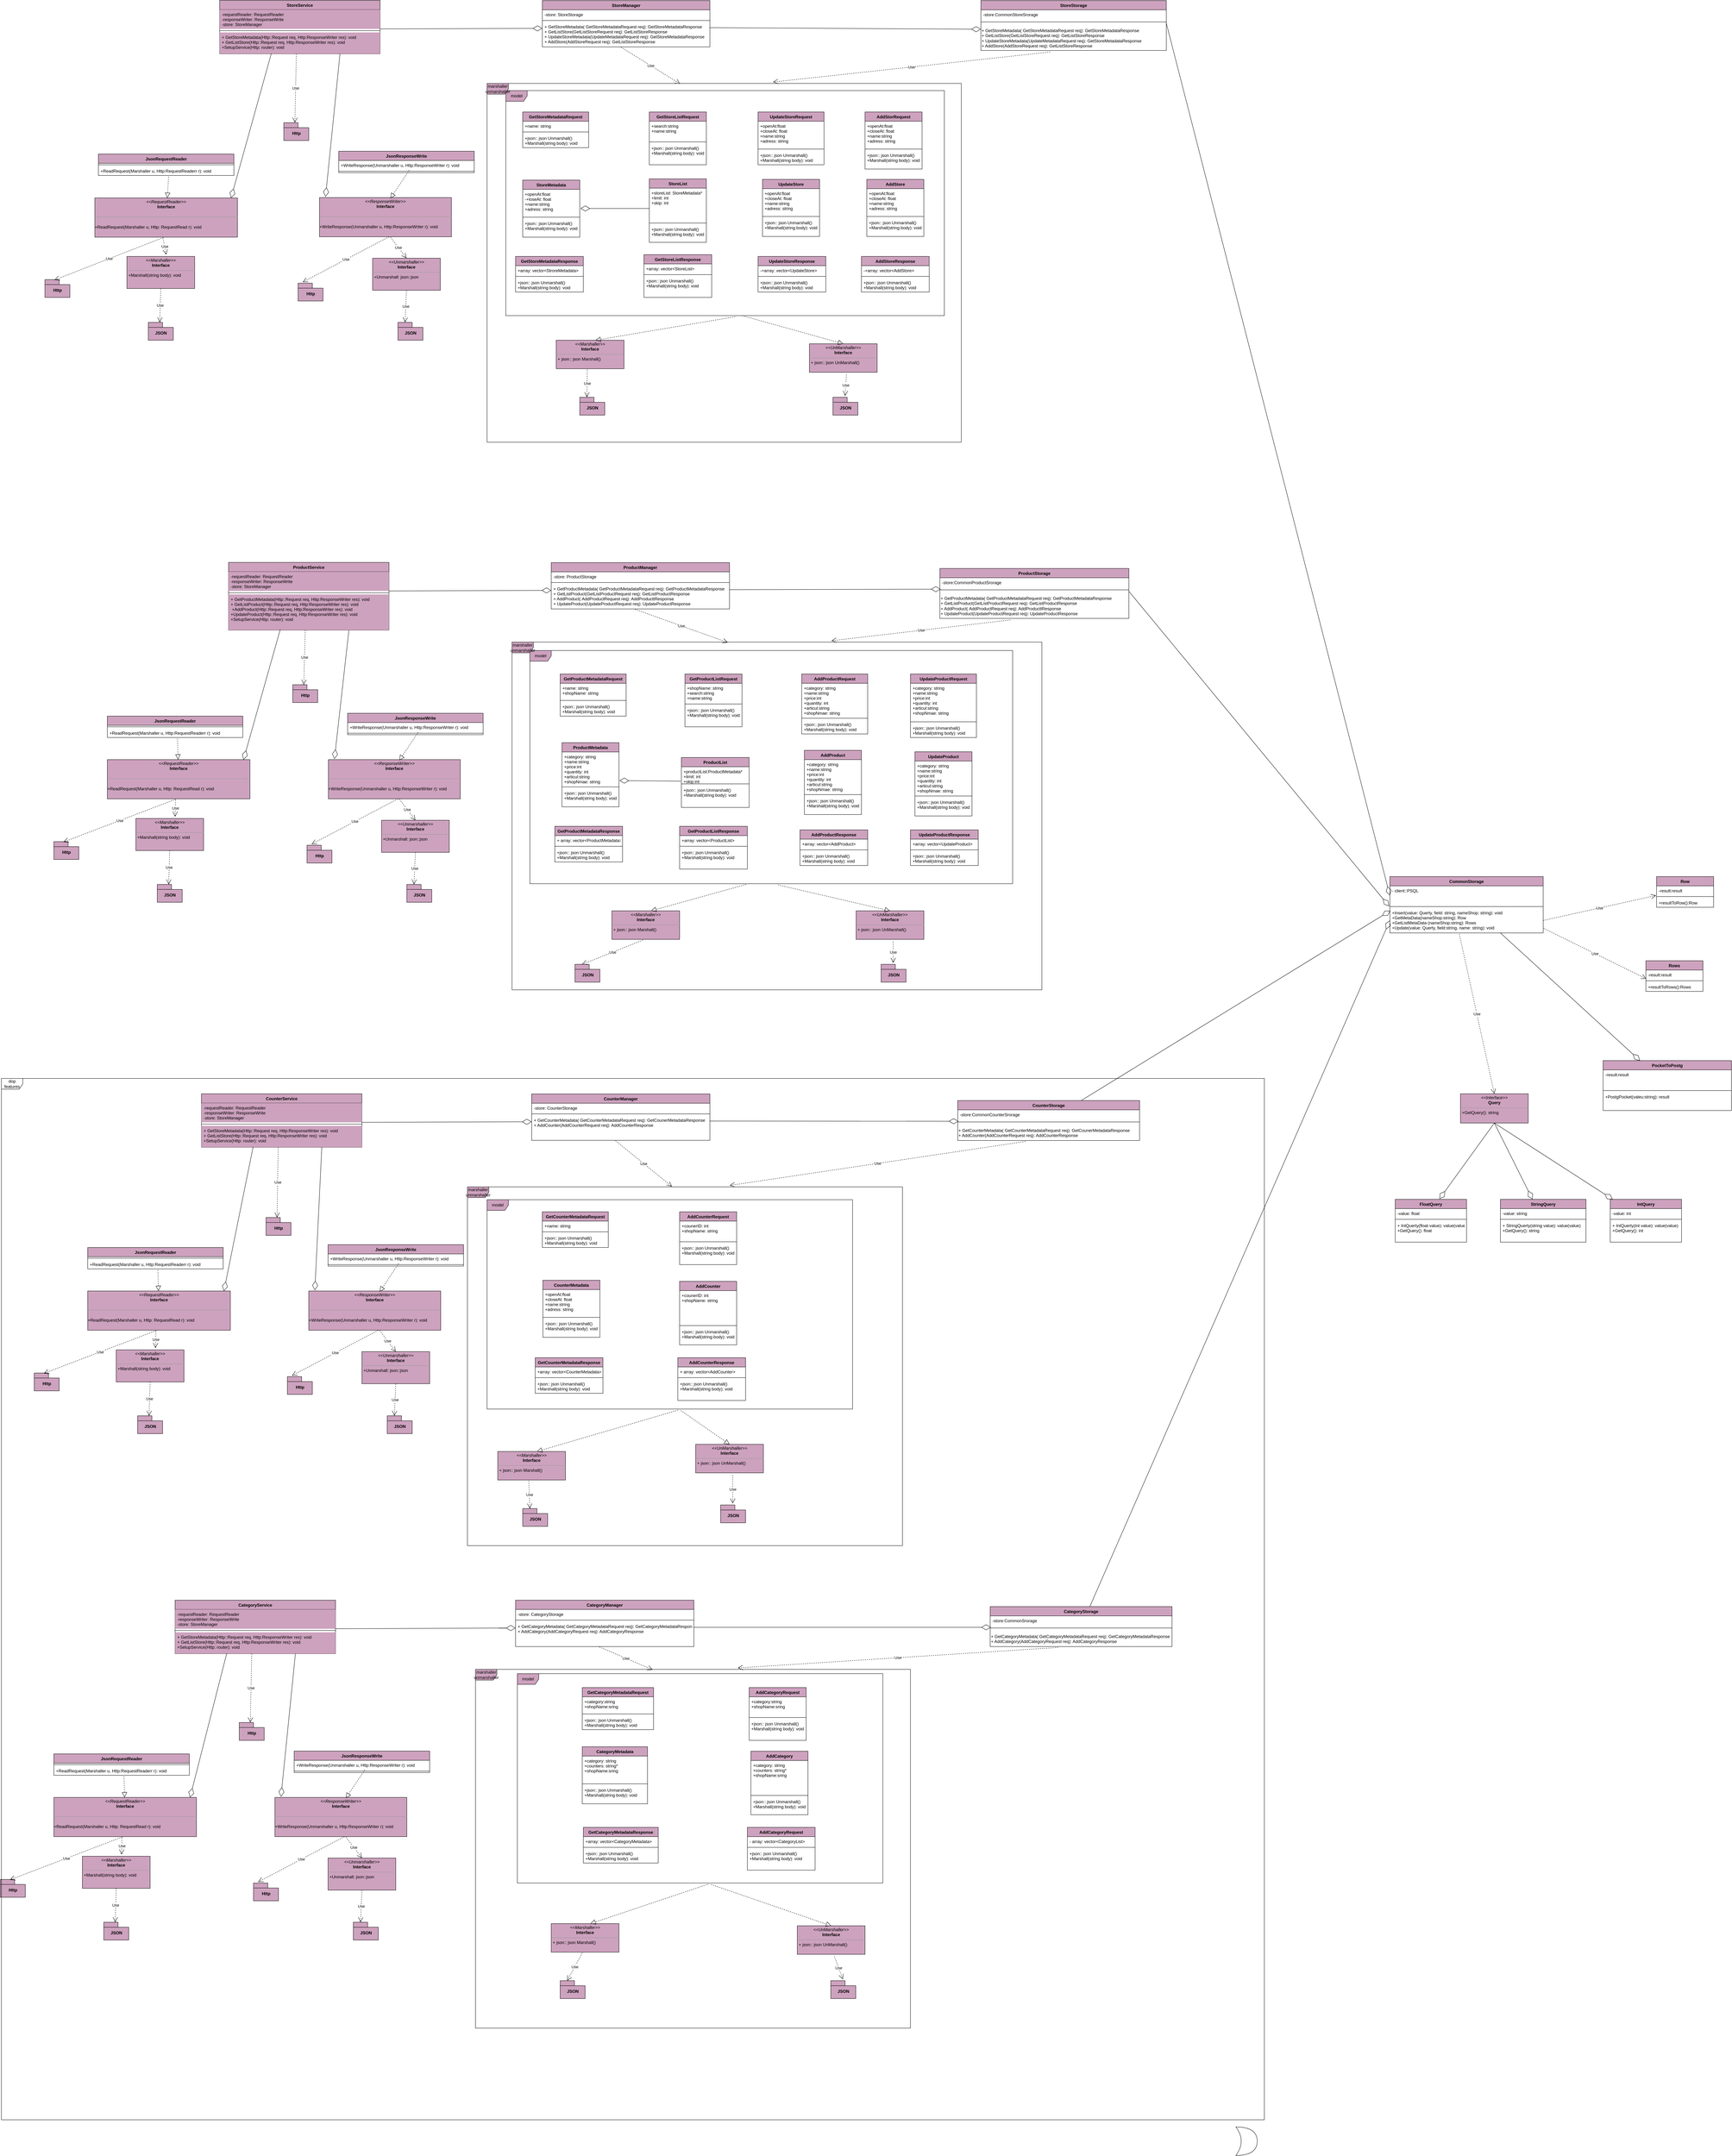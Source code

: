 <mxfile version="12.3.2" type="device" pages="1"><diagram id="R8JSsFLILSjtJ7FqXd4t" name="Page-1"><mxGraphModel dx="2417" dy="816" grid="1" gridSize="10" guides="1" tooltips="1" connect="1" arrows="1" fold="1" page="1" pageScale="1" pageWidth="827" pageHeight="1169" math="0" shadow="0"><root><mxCell id="0"/><mxCell id="1" parent="0"/><mxCell id="sIuS2oSoSICisf6-PUFF-1" value="StoreService" style="swimlane;fontStyle=1;align=center;verticalAlign=top;childLayout=stackLayout;horizontal=1;startSize=26;horizontalStack=0;resizeParent=1;resizeParentMax=0;resizeLast=0;collapsible=1;marginBottom=0;fillColor=#CDA2BE;" parent="1" vertex="1"><mxGeometry x="-190" y="667" width="450" height="150" as="geometry"><mxRectangle x="300" y="620" width="110" height="26" as="alternateBounds"/></mxGeometry></mxCell><mxCell id="sIuS2oSoSICisf6-PUFF-2" value="-requestReader: RequestReader&#10;-responseWriter: ResponseWrite&#10;-store: StoreManager" style="text;strokeColor=none;fillColor=#CDA2BE;align=left;verticalAlign=top;spacingLeft=4;spacingRight=4;overflow=hidden;rotatable=0;points=[[0,0.5],[1,0.5]];portConstraint=eastwest;" parent="sIuS2oSoSICisf6-PUFF-1" vertex="1"><mxGeometry y="26" width="450" height="54" as="geometry"/></mxCell><mxCell id="sIuS2oSoSICisf6-PUFF-3" value="" style="line;strokeWidth=1;fillColor=#CDA2BE;align=left;verticalAlign=middle;spacingTop=-1;spacingLeft=3;spacingRight=3;rotatable=0;labelPosition=right;points=[];portConstraint=eastwest;" parent="sIuS2oSoSICisf6-PUFF-1" vertex="1"><mxGeometry y="80" width="450" height="10" as="geometry"/></mxCell><mxCell id="sIuS2oSoSICisf6-PUFF-18" value="+ GetStoreMetadata(Http::Request req, Http:ResponseWriter res): void&#10;+ GetListStore(Http::Request req, Http:ResponseWriter res): void&#10;+SetupService(Http: router): void" style="text;strokeColor=none;fillColor=#CDA2BE;align=left;verticalAlign=top;spacingLeft=4;spacingRight=4;overflow=hidden;rotatable=0;points=[[0,0.5],[1,0.5]];portConstraint=eastwest;" parent="sIuS2oSoSICisf6-PUFF-1" vertex="1"><mxGeometry y="90" width="450" height="60" as="geometry"/></mxCell><mxCell id="sIuS2oSoSICisf6-PUFF-19" value="Http" style="shape=folder;fontStyle=1;spacingTop=10;tabWidth=40;tabHeight=14;tabPosition=left;html=1;fillColor=#CDA2BE;" parent="1" vertex="1"><mxGeometry x="-10" y="1010" width="70" height="50" as="geometry"/></mxCell><mxCell id="sIuS2oSoSICisf6-PUFF-20" value="JsonResponseWrite" style="swimlane;fontStyle=1;align=center;verticalAlign=top;childLayout=stackLayout;horizontal=1;startSize=26;horizontalStack=0;resizeParent=1;resizeParentMax=0;resizeLast=0;collapsible=1;marginBottom=0;fillColor=#CDA2BE;" parent="1" vertex="1"><mxGeometry x="144" y="1090" width="380" height="60" as="geometry"/></mxCell><mxCell id="sIuS2oSoSICisf6-PUFF-23" value="+WriteResponse(Unmarshaller u, Http:ResponseWriter r): void" style="text;strokeColor=none;fillColor=none;align=left;verticalAlign=top;spacingLeft=4;spacingRight=4;overflow=hidden;rotatable=0;points=[[0,0.5],[1,0.5]];portConstraint=eastwest;" parent="sIuS2oSoSICisf6-PUFF-20" vertex="1"><mxGeometry y="26" width="380" height="26" as="geometry"/></mxCell><mxCell id="sIuS2oSoSICisf6-PUFF-22" value="" style="line;strokeWidth=1;fillColor=none;align=left;verticalAlign=middle;spacingTop=-1;spacingLeft=3;spacingRight=3;rotatable=0;labelPosition=right;points=[];portConstraint=eastwest;" parent="sIuS2oSoSICisf6-PUFF-20" vertex="1"><mxGeometry y="52" width="380" height="8" as="geometry"/></mxCell><mxCell id="sIuS2oSoSICisf6-PUFF-24" value="JsonRequestReader" style="swimlane;fontStyle=1;align=center;verticalAlign=top;childLayout=stackLayout;horizontal=1;startSize=26;horizontalStack=0;resizeParent=1;resizeParentMax=0;resizeLast=0;collapsible=1;marginBottom=0;fillColor=#CDA2BE;" parent="1" vertex="1"><mxGeometry x="-530" y="1098" width="380" height="60" as="geometry"/></mxCell><mxCell id="sIuS2oSoSICisf6-PUFF-26" value="" style="line;strokeWidth=1;fillColor=none;align=left;verticalAlign=middle;spacingTop=-1;spacingLeft=3;spacingRight=3;rotatable=0;labelPosition=right;points=[];portConstraint=eastwest;" parent="sIuS2oSoSICisf6-PUFF-24" vertex="1"><mxGeometry y="26" width="380" height="8" as="geometry"/></mxCell><mxCell id="sIuS2oSoSICisf6-PUFF-27" value="+ReadRequest(Marshaller u, Http:RequestReaderr r): void" style="text;strokeColor=none;fillColor=none;align=left;verticalAlign=top;spacingLeft=4;spacingRight=4;overflow=hidden;rotatable=0;points=[[0,0.5],[1,0.5]];portConstraint=eastwest;" parent="sIuS2oSoSICisf6-PUFF-24" vertex="1"><mxGeometry y="34" width="380" height="26" as="geometry"/></mxCell><mxCell id="sIuS2oSoSICisf6-PUFF-30" value="&lt;p style=&quot;margin: 0px ; margin-top: 4px ; text-align: center&quot;&gt;&lt;i&gt;&amp;lt;&amp;lt;ResponseWriter&amp;gt;&amp;gt;&lt;/i&gt;&lt;br&gt;&lt;b&gt;Interface&lt;/b&gt;&lt;/p&gt;&lt;p style=&quot;margin: 0px ; margin-left: 4px&quot;&gt;&lt;br&gt;&lt;/p&gt;&lt;hr size=&quot;1&quot;&gt;&lt;p style=&quot;margin: 0px ; margin-left: 4px&quot;&gt;&lt;br&gt;&lt;/p&gt;+WriteResponse(Unmarshaller u, Http:ResponseWriter r): void" style="verticalAlign=top;align=left;overflow=fill;fontSize=12;fontFamily=Helvetica;html=1;fillColor=#CDA2BE;" parent="1" vertex="1"><mxGeometry x="90" y="1220" width="370" height="110" as="geometry"/></mxCell><mxCell id="sIuS2oSoSICisf6-PUFF-31" value="&lt;p style=&quot;margin: 0px ; margin-top: 4px ; text-align: center&quot;&gt;&lt;i&gt;&amp;lt;&amp;lt;Marshaller&amp;gt;&amp;gt;&lt;/i&gt;&lt;br&gt;&lt;b&gt;Interface&lt;/b&gt;&lt;/p&gt;&lt;hr size=&quot;1&quot;&gt;&lt;p style=&quot;margin: 0px ; margin-left: 4px&quot;&gt;+Marshall(string body): void&lt;/p&gt;&lt;p style=&quot;margin: 0px ; margin-left: 4px&quot;&gt;&lt;br&gt;&lt;/p&gt;" style="verticalAlign=top;align=left;overflow=fill;fontSize=12;fontFamily=Helvetica;html=1;fillColor=#CDA2BE;" parent="1" vertex="1"><mxGeometry x="-450" y="1385" width="190" height="90" as="geometry"/></mxCell><mxCell id="sIuS2oSoSICisf6-PUFF-34" value="Http" style="shape=folder;fontStyle=1;spacingTop=10;tabWidth=40;tabHeight=14;tabPosition=left;html=1;fillColor=#CDA2BE;" parent="1" vertex="1"><mxGeometry x="-680" y="1450" width="70" height="50" as="geometry"/></mxCell><mxCell id="sIuS2oSoSICisf6-PUFF-35" value="&lt;p style=&quot;margin: 0px ; margin-top: 4px ; text-align: center&quot;&gt;&lt;i&gt;&amp;lt;&amp;lt;RequestReader&amp;gt;&amp;gt;&lt;/i&gt;&lt;br&gt;&lt;b&gt;Interface&lt;/b&gt;&lt;/p&gt;&lt;p style=&quot;margin: 0px ; margin-left: 4px&quot;&gt;&lt;br&gt;&lt;/p&gt;&lt;hr size=&quot;1&quot;&gt;&lt;p style=&quot;margin: 0px ; margin-left: 4px&quot;&gt;&lt;br&gt;&lt;/p&gt;+ReadRequest(Marshaller u, Http: RequestRead r): void" style="verticalAlign=top;align=left;overflow=fill;fontSize=12;fontFamily=Helvetica;html=1;fillColor=#CDA2BE;" parent="1" vertex="1"><mxGeometry x="-540" y="1221" width="400" height="110" as="geometry"/></mxCell><mxCell id="sIuS2oSoSICisf6-PUFF-37" value="JSON" style="shape=folder;fontStyle=1;spacingTop=10;tabWidth=40;tabHeight=14;tabPosition=left;html=1;fillColor=#CDA2BE;" parent="1" vertex="1"><mxGeometry x="-390" y="1570" width="70" height="50" as="geometry"/></mxCell><mxCell id="sIuS2oSoSICisf6-PUFF-38" value="Http" style="shape=folder;fontStyle=1;spacingTop=10;tabWidth=40;tabHeight=14;tabPosition=left;html=1;fillColor=#CDA2BE;" parent="1" vertex="1"><mxGeometry x="30" y="1460" width="70" height="50" as="geometry"/></mxCell><mxCell id="sIuS2oSoSICisf6-PUFF-39" value="JSON" style="shape=folder;fontStyle=1;spacingTop=10;tabWidth=40;tabHeight=14;tabPosition=left;html=1;fillColor=#CDA2BE;" parent="1" vertex="1"><mxGeometry x="310" y="1570" width="70" height="50" as="geometry"/></mxCell><mxCell id="sIuS2oSoSICisf6-PUFF-40" value="&lt;p style=&quot;margin: 0px ; margin-top: 4px ; text-align: center&quot;&gt;&lt;i&gt;&amp;lt;&amp;lt;Unmarshaller&amp;gt;&amp;gt;&lt;/i&gt;&lt;br&gt;&lt;b&gt;Interface&lt;/b&gt;&lt;/p&gt;&lt;hr size=&quot;1&quot;&gt;&lt;p style=&quot;margin: 0px ; margin-left: 4px&quot;&gt;+Unmarshall: json::json&lt;/p&gt;&lt;p style=&quot;margin: 0px ; margin-left: 4px&quot;&gt;&lt;br&gt;&lt;/p&gt;" style="verticalAlign=top;align=left;overflow=fill;fontSize=12;fontFamily=Helvetica;html=1;fillColor=#CDA2BE;" parent="1" vertex="1"><mxGeometry x="239" y="1390" width="190" height="90" as="geometry"/></mxCell><mxCell id="sIuS2oSoSICisf6-PUFF-42" value="Use" style="endArrow=open;endSize=12;dashed=1;html=1;exitX=0.478;exitY=1;exitDx=0;exitDy=0;exitPerimeter=0;entryX=0.443;entryY=0;entryDx=0;entryDy=0;entryPerimeter=0;" parent="1" source="sIuS2oSoSICisf6-PUFF-18" target="sIuS2oSoSICisf6-PUFF-19" edge="1"><mxGeometry width="160" relative="1" as="geometry"><mxPoint x="-670" y="1640" as="sourcePoint"/><mxPoint x="-510" y="1640" as="targetPoint"/></mxGeometry></mxCell><mxCell id="sIuS2oSoSICisf6-PUFF-43" value="" style="endArrow=diamondThin;endFill=0;endSize=24;html=1;exitX=0.75;exitY=1;exitDx=0;exitDy=0;entryX=0.046;entryY=-0.018;entryDx=0;entryDy=0;entryPerimeter=0;" parent="1" source="sIuS2oSoSICisf6-PUFF-1" target="sIuS2oSoSICisf6-PUFF-30" edge="1"><mxGeometry width="160" relative="1" as="geometry"><mxPoint x="-670" y="1640" as="sourcePoint"/><mxPoint x="-510" y="1640" as="targetPoint"/></mxGeometry></mxCell><mxCell id="sIuS2oSoSICisf6-PUFF-44" value="" style="endArrow=diamondThin;endFill=0;endSize=24;html=1;entryX=0.955;entryY=0;entryDx=0;entryDy=0;entryPerimeter=0;exitX=0.322;exitY=0.983;exitDx=0;exitDy=0;exitPerimeter=0;" parent="1" source="sIuS2oSoSICisf6-PUFF-18" target="sIuS2oSoSICisf6-PUFF-35" edge="1"><mxGeometry width="160" relative="1" as="geometry"><mxPoint x="-90" y="890" as="sourcePoint"/><mxPoint x="-510" y="1690" as="targetPoint"/></mxGeometry></mxCell><mxCell id="sIuS2oSoSICisf6-PUFF-45" value="" style="endArrow=block;dashed=1;endFill=0;endSize=12;html=1;exitX=0.518;exitY=1.115;exitDx=0;exitDy=0;exitPerimeter=0;" parent="1" source="sIuS2oSoSICisf6-PUFF-27" target="sIuS2oSoSICisf6-PUFF-35" edge="1"><mxGeometry width="160" relative="1" as="geometry"><mxPoint x="-670" y="1640" as="sourcePoint"/><mxPoint x="-510" y="1640" as="targetPoint"/></mxGeometry></mxCell><mxCell id="sIuS2oSoSICisf6-PUFF-46" value="" style="endArrow=block;dashed=1;endFill=0;endSize=12;html=1;exitX=0.521;exitY=1.038;exitDx=0;exitDy=0;exitPerimeter=0;entryX=0.538;entryY=0.018;entryDx=0;entryDy=0;entryPerimeter=0;" parent="1" source="sIuS2oSoSICisf6-PUFF-23" target="sIuS2oSoSICisf6-PUFF-30" edge="1"><mxGeometry width="160" relative="1" as="geometry"><mxPoint x="-670" y="1680" as="sourcePoint"/><mxPoint x="-510" y="1680" as="targetPoint"/></mxGeometry></mxCell><mxCell id="sIuS2oSoSICisf6-PUFF-47" value="Use" style="endArrow=open;endSize=12;dashed=1;html=1;exitX=0.478;exitY=1.027;exitDx=0;exitDy=0;exitPerimeter=0;entryX=0.579;entryY=-0.056;entryDx=0;entryDy=0;entryPerimeter=0;" parent="1" source="sIuS2oSoSICisf6-PUFF-35" target="sIuS2oSoSICisf6-PUFF-31" edge="1"><mxGeometry width="160" relative="1" as="geometry"><mxPoint x="-670" y="1640" as="sourcePoint"/><mxPoint x="-510" y="1640" as="targetPoint"/></mxGeometry></mxCell><mxCell id="sIuS2oSoSICisf6-PUFF-48" value="Use" style="endArrow=open;endSize=12;dashed=1;html=1;exitX=0.48;exitY=1.009;exitDx=0;exitDy=0;exitPerimeter=0;entryX=0.386;entryY=0.02;entryDx=0;entryDy=0;entryPerimeter=0;" parent="1" source="sIuS2oSoSICisf6-PUFF-35" target="sIuS2oSoSICisf6-PUFF-34" edge="1"><mxGeometry width="160" relative="1" as="geometry"><mxPoint x="-670" y="1680" as="sourcePoint"/><mxPoint x="-510" y="1680" as="targetPoint"/></mxGeometry></mxCell><mxCell id="sIuS2oSoSICisf6-PUFF-49" value="Use" style="endArrow=open;endSize=12;dashed=1;html=1;exitX=0.5;exitY=1;exitDx=0;exitDy=0;entryX=0.457;entryY=0;entryDx=0;entryDy=0;entryPerimeter=0;" parent="1" source="sIuS2oSoSICisf6-PUFF-31" target="sIuS2oSoSICisf6-PUFF-37" edge="1"><mxGeometry width="160" relative="1" as="geometry"><mxPoint x="-670" y="1640" as="sourcePoint"/><mxPoint x="-355" y="1560" as="targetPoint"/></mxGeometry></mxCell><mxCell id="sIuS2oSoSICisf6-PUFF-52" value="Use" style="endArrow=open;endSize=12;dashed=1;html=1;exitX=0.538;exitY=1.009;exitDx=0;exitDy=0;exitPerimeter=0;entryX=0.5;entryY=0;entryDx=0;entryDy=0;" parent="1" source="sIuS2oSoSICisf6-PUFF-30" target="sIuS2oSoSICisf6-PUFF-40" edge="1"><mxGeometry width="160" relative="1" as="geometry"><mxPoint x="-670" y="1640" as="sourcePoint"/><mxPoint x="-510" y="1640" as="targetPoint"/></mxGeometry></mxCell><mxCell id="sIuS2oSoSICisf6-PUFF-53" value="Use" style="endArrow=open;endSize=12;dashed=1;html=1;exitX=0.5;exitY=1;exitDx=0;exitDy=0;" parent="1" source="sIuS2oSoSICisf6-PUFF-40" edge="1"><mxGeometry width="160" relative="1" as="geometry"><mxPoint x="-670" y="1680" as="sourcePoint"/><mxPoint x="330" y="1570" as="targetPoint"/></mxGeometry></mxCell><mxCell id="sIuS2oSoSICisf6-PUFF-54" value="Use" style="endArrow=open;endSize=12;dashed=1;html=1;exitX=0.527;exitY=1;exitDx=0;exitDy=0;exitPerimeter=0;entryX=0.186;entryY=-0.06;entryDx=0;entryDy=0;entryPerimeter=0;" parent="1" source="sIuS2oSoSICisf6-PUFF-30" target="sIuS2oSoSICisf6-PUFF-38" edge="1"><mxGeometry width="160" relative="1" as="geometry"><mxPoint x="-670" y="1640" as="sourcePoint"/><mxPoint x="-510" y="1640" as="targetPoint"/></mxGeometry></mxCell><mxCell id="sIuS2oSoSICisf6-PUFF-55" value="StoreManager" style="swimlane;fontStyle=1;align=center;verticalAlign=top;childLayout=stackLayout;horizontal=1;startSize=26;horizontalStack=0;resizeParent=1;resizeParentMax=0;resizeLast=0;collapsible=1;marginBottom=0;fillColor=#CDA2BE;" parent="1" vertex="1"><mxGeometry x="715" y="667.5" width="470" height="130" as="geometry"/></mxCell><mxCell id="sIuS2oSoSICisf6-PUFF-56" value="-store: StoreStorage" style="text;strokeColor=none;fillColor=none;align=left;verticalAlign=top;spacingLeft=4;spacingRight=4;overflow=hidden;rotatable=0;points=[[0,0.5],[1,0.5]];portConstraint=eastwest;" parent="sIuS2oSoSICisf6-PUFF-55" vertex="1"><mxGeometry y="26" width="470" height="26" as="geometry"/></mxCell><mxCell id="sIuS2oSoSICisf6-PUFF-57" value="" style="line;strokeWidth=1;fillColor=none;align=left;verticalAlign=middle;spacingTop=-1;spacingLeft=3;spacingRight=3;rotatable=0;labelPosition=right;points=[];portConstraint=eastwest;" parent="sIuS2oSoSICisf6-PUFF-55" vertex="1"><mxGeometry y="52" width="470" height="8" as="geometry"/></mxCell><mxCell id="sIuS2oSoSICisf6-PUFF-58" value="+ GetStoreMetadata( GetStoreMetadataRequest req): GetStoreMetadataResponse&#10;+ GetListStore(GetListStoreRequest req): GetListStoreResponse&#10;+ UpdateStoreMetadata(UpdateMetadataRequest req): GetStoreMetadataResponse&#10;+ AddStore(AddStoreRequest req): GetListStoreResponse" style="text;strokeColor=none;fillColor=none;align=left;verticalAlign=top;spacingLeft=4;spacingRight=4;overflow=hidden;rotatable=0;points=[[0,0.5],[1,0.5]];portConstraint=eastwest;" parent="sIuS2oSoSICisf6-PUFF-55" vertex="1"><mxGeometry y="60" width="470" height="70" as="geometry"/></mxCell><mxCell id="sIuS2oSoSICisf6-PUFF-59" value="StoreStorage" style="swimlane;fontStyle=1;align=center;verticalAlign=top;childLayout=stackLayout;horizontal=1;startSize=26;horizontalStack=0;resizeParent=1;resizeParentMax=0;resizeLast=0;collapsible=1;marginBottom=0;fillColor=#CDA2BE;" parent="1" vertex="1"><mxGeometry x="1945" y="667.5" width="520" height="140" as="geometry"/></mxCell><mxCell id="sIuS2oSoSICisf6-PUFF-60" value="-store:CommonStoreSrorage" style="text;strokeColor=none;fillColor=none;align=left;verticalAlign=top;spacingLeft=4;spacingRight=4;overflow=hidden;rotatable=0;points=[[0,0.5],[1,0.5]];portConstraint=eastwest;" parent="sIuS2oSoSICisf6-PUFF-59" vertex="1"><mxGeometry y="26" width="520" height="24" as="geometry"/></mxCell><mxCell id="sIuS2oSoSICisf6-PUFF-61" value="" style="line;strokeWidth=1;fillColor=none;align=left;verticalAlign=middle;spacingTop=-1;spacingLeft=3;spacingRight=3;rotatable=0;labelPosition=right;points=[];portConstraint=eastwest;" parent="sIuS2oSoSICisf6-PUFF-59" vertex="1"><mxGeometry y="50" width="520" height="20" as="geometry"/></mxCell><mxCell id="sIuS2oSoSICisf6-PUFF-168" value="+ GetStoreMetadata(&amp;nbsp;GetStoreMetadataRequest req): GetStoreMetadataResponse&lt;br style=&quot;padding: 0px ; margin: 0px&quot;&gt;+ GetListStore(GetListStoreRequest req): GetListStoreResponse&lt;br style=&quot;padding: 0px ; margin: 0px&quot;&gt;+ UpdateStoreMetadata(UpdateMetadataRequest req): GetStoreMetadataResponse&lt;br style=&quot;padding: 0px ; margin: 0px&quot;&gt;+ AddStore(AddStoreRequest req): GetListStoreResponse" style="text;html=1;" parent="sIuS2oSoSICisf6-PUFF-59" vertex="1"><mxGeometry y="70" width="520" height="70" as="geometry"/></mxCell><mxCell id="sIuS2oSoSICisf6-PUFF-63" value="GetStoreMetadataRequest" style="swimlane;fontStyle=1;align=center;verticalAlign=top;childLayout=stackLayout;horizontal=1;startSize=26;horizontalStack=0;resizeParent=1;resizeParentMax=0;resizeLast=0;collapsible=1;marginBottom=0;fillColor=#CDA2BE;" parent="1" vertex="1"><mxGeometry x="660" y="980" width="185" height="100" as="geometry"/></mxCell><mxCell id="sIuS2oSoSICisf6-PUFF-64" value="+name: string&#10;" style="text;strokeColor=none;fillColor=none;align=left;verticalAlign=top;spacingLeft=4;spacingRight=4;overflow=hidden;rotatable=0;points=[[0,0.5],[1,0.5]];portConstraint=eastwest;" parent="sIuS2oSoSICisf6-PUFF-63" vertex="1"><mxGeometry y="26" width="185" height="26" as="geometry"/></mxCell><mxCell id="sIuS2oSoSICisf6-PUFF-65" value="" style="line;strokeWidth=1;fillColor=none;align=left;verticalAlign=middle;spacingTop=-1;spacingLeft=3;spacingRight=3;rotatable=0;labelPosition=right;points=[];portConstraint=eastwest;" parent="sIuS2oSoSICisf6-PUFF-63" vertex="1"><mxGeometry y="52" width="185" height="8" as="geometry"/></mxCell><mxCell id="sIuS2oSoSICisf6-PUFF-66" value="+json:: json Unmarshall()&#10;+Marshall(string body): void" style="text;strokeColor=none;fillColor=none;align=left;verticalAlign=top;spacingLeft=4;spacingRight=4;overflow=hidden;rotatable=0;points=[[0,0.5],[1,0.5]];portConstraint=eastwest;" parent="sIuS2oSoSICisf6-PUFF-63" vertex="1"><mxGeometry y="60" width="185" height="40" as="geometry"/></mxCell><mxCell id="sIuS2oSoSICisf6-PUFF-71" value="StoreMetadata" style="swimlane;fontStyle=1;align=center;verticalAlign=top;childLayout=stackLayout;horizontal=1;startSize=26;horizontalStack=0;resizeParent=1;resizeParentMax=0;resizeLast=0;collapsible=1;marginBottom=0;fillColor=#CDA2BE;" parent="1" vertex="1"><mxGeometry x="660" y="1171" width="160" height="160" as="geometry"/></mxCell><mxCell id="sIuS2oSoSICisf6-PUFF-72" value="+openAt:float&#10;-+loseAt: float&#10;+name:string&#10;+adress: string" style="text;strokeColor=none;fillColor=none;align=left;verticalAlign=top;spacingLeft=4;spacingRight=4;overflow=hidden;rotatable=0;points=[[0,0.5],[1,0.5]];portConstraint=eastwest;" parent="sIuS2oSoSICisf6-PUFF-71" vertex="1"><mxGeometry y="26" width="160" height="74" as="geometry"/></mxCell><mxCell id="sIuS2oSoSICisf6-PUFF-73" value="" style="line;strokeWidth=1;fillColor=none;align=left;verticalAlign=middle;spacingTop=-1;spacingLeft=3;spacingRight=3;rotatable=0;labelPosition=right;points=[];portConstraint=eastwest;" parent="sIuS2oSoSICisf6-PUFF-71" vertex="1"><mxGeometry y="100" width="160" height="8" as="geometry"/></mxCell><mxCell id="sIuS2oSoSICisf6-PUFF-74" value="+json:: json Unmarshall()&#10;+Marshall(string body): void" style="text;strokeColor=none;fillColor=none;align=left;verticalAlign=top;spacingLeft=4;spacingRight=4;overflow=hidden;rotatable=0;points=[[0,0.5],[1,0.5]];portConstraint=eastwest;" parent="sIuS2oSoSICisf6-PUFF-71" vertex="1"><mxGeometry y="108" width="160" height="52" as="geometry"/></mxCell><mxCell id="sIuS2oSoSICisf6-PUFF-75" value="GetStoreMetadataResponse" style="swimlane;fontStyle=1;align=center;verticalAlign=top;childLayout=stackLayout;horizontal=1;startSize=26;horizontalStack=0;resizeParent=1;resizeParentMax=0;resizeLast=0;collapsible=1;marginBottom=0;fillColor=#CDA2BE;" parent="1" vertex="1"><mxGeometry x="640" y="1385" width="190" height="100" as="geometry"/></mxCell><mxCell id="sIuS2oSoSICisf6-PUFF-76" value="+array: vector&lt;StroreMetadata&gt;" style="text;strokeColor=none;fillColor=none;align=left;verticalAlign=top;spacingLeft=4;spacingRight=4;overflow=hidden;rotatable=0;points=[[0,0.5],[1,0.5]];portConstraint=eastwest;" parent="sIuS2oSoSICisf6-PUFF-75" vertex="1"><mxGeometry y="26" width="190" height="26" as="geometry"/></mxCell><mxCell id="sIuS2oSoSICisf6-PUFF-77" value="" style="line;strokeWidth=1;fillColor=none;align=left;verticalAlign=middle;spacingTop=-1;spacingLeft=3;spacingRight=3;rotatable=0;labelPosition=right;points=[];portConstraint=eastwest;" parent="sIuS2oSoSICisf6-PUFF-75" vertex="1"><mxGeometry y="52" width="190" height="8" as="geometry"/></mxCell><mxCell id="sIuS2oSoSICisf6-PUFF-78" value="+json:: json Unmarshall()&#10;+Marshall(string body): void" style="text;strokeColor=none;fillColor=none;align=left;verticalAlign=top;spacingLeft=4;spacingRight=4;overflow=hidden;rotatable=0;points=[[0,0.5],[1,0.5]];portConstraint=eastwest;" parent="sIuS2oSoSICisf6-PUFF-75" vertex="1"><mxGeometry y="60" width="190" height="40" as="geometry"/></mxCell><mxCell id="sIuS2oSoSICisf6-PUFF-87" value="&lt;p style=&quot;margin: 0px ; margin-top: 4px ; text-align: center&quot;&gt;&lt;i&gt;&amp;lt;&amp;lt;Marshaller&amp;gt;&amp;gt;&lt;/i&gt;&lt;br&gt;&lt;b&gt;Interface&lt;/b&gt;&lt;/p&gt;&lt;hr size=&quot;1&quot;&gt;&lt;p style=&quot;margin: 0px ; margin-left: 4px&quot;&gt;+ json:: json Marshall()&lt;/p&gt;" style="verticalAlign=top;align=left;overflow=fill;fontSize=12;fontFamily=Helvetica;html=1;fillColor=#CDA2BE;" parent="1" vertex="1"><mxGeometry x="754" y="1620" width="190" height="80" as="geometry"/></mxCell><mxCell id="sIuS2oSoSICisf6-PUFF-88" value="&lt;p style=&quot;margin: 0px ; margin-top: 4px ; text-align: center&quot;&gt;&lt;i&gt;&amp;lt;&amp;lt;UnMarshaller&amp;gt;&amp;gt;&lt;/i&gt;&lt;br&gt;&lt;b&gt;Interface&lt;/b&gt;&lt;/p&gt;&lt;hr size=&quot;1&quot;&gt;&lt;p style=&quot;margin: 0px ; margin-left: 4px&quot;&gt;+ json:: json UnMarshall()&lt;br&gt;&lt;/p&gt;" style="verticalAlign=top;align=left;overflow=fill;fontSize=12;fontFamily=Helvetica;html=1;fillColor=#CDA2BE;" parent="1" vertex="1"><mxGeometry x="1464" y="1630" width="190" height="80" as="geometry"/></mxCell><mxCell id="sIuS2oSoSICisf6-PUFF-89" value="JSON" style="shape=folder;fontStyle=1;spacingTop=10;tabWidth=40;tabHeight=14;tabPosition=left;html=1;fillColor=#CDA2BE;" parent="1" vertex="1"><mxGeometry x="1530" y="1780" width="70" height="50" as="geometry"/></mxCell><mxCell id="sIuS2oSoSICisf6-PUFF-90" value="JSON" style="shape=folder;fontStyle=1;spacingTop=10;tabWidth=40;tabHeight=14;tabPosition=left;html=1;fillColor=#CDA2BE;" parent="1" vertex="1"><mxGeometry x="820" y="1780" width="70" height="50" as="geometry"/></mxCell><mxCell id="sIuS2oSoSICisf6-PUFF-91" value="" style="endArrow=diamondThin;endFill=0;endSize=24;html=1;exitX=0.998;exitY=1;exitDx=0;exitDy=0;exitPerimeter=0;entryX=0;entryY=0.257;entryDx=0;entryDy=0;entryPerimeter=0;" parent="1" source="sIuS2oSoSICisf6-PUFF-2" target="sIuS2oSoSICisf6-PUFF-58" edge="1"><mxGeometry width="160" relative="1" as="geometry"><mxPoint x="230" y="817" as="sourcePoint"/><mxPoint x="-160" y="1900" as="targetPoint"/></mxGeometry></mxCell><mxCell id="sIuS2oSoSICisf6-PUFF-92" value="" style="endArrow=diamondThin;endFill=0;endSize=24;html=1;exitX=0.998;exitY=0.229;exitDx=0;exitDy=0;exitPerimeter=0;" parent="1" source="sIuS2oSoSICisf6-PUFF-58" edge="1"><mxGeometry width="160" relative="1" as="geometry"><mxPoint x="234.1" y="830" as="sourcePoint"/><mxPoint x="1945" y="748" as="targetPoint"/></mxGeometry></mxCell><mxCell id="sIuS2oSoSICisf6-PUFF-93" value="model" style="shape=umlFrame;whiteSpace=wrap;html=1;fillColor=#CDA2BE;" parent="1" vertex="1"><mxGeometry x="612.5" y="920" width="1230" height="631" as="geometry"/></mxCell><mxCell id="sIuS2oSoSICisf6-PUFF-94" value="marshaller&lt;br&gt;unmarshaller" style="shape=umlFrame;whiteSpace=wrap;html=1;fillColor=#CDA2BE;" parent="1" vertex="1"><mxGeometry x="560" y="900" width="1330" height="1006" as="geometry"/></mxCell><mxCell id="sIuS2oSoSICisf6-PUFF-95" value="Use" style="endArrow=open;endSize=12;dashed=1;html=1;exitX=0.47;exitY=1.014;exitDx=0;exitDy=0;exitPerimeter=0;entryX=0.407;entryY=0.001;entryDx=0;entryDy=0;entryPerimeter=0;" parent="1" source="sIuS2oSoSICisf6-PUFF-58" target="sIuS2oSoSICisf6-PUFF-94" edge="1"><mxGeometry width="160" relative="1" as="geometry"><mxPoint x="745" y="910.5" as="sourcePoint"/><mxPoint x="905" y="910.5" as="targetPoint"/></mxGeometry></mxCell><mxCell id="sIuS2oSoSICisf6-PUFF-97" value="Use" style="endArrow=open;endSize=12;dashed=1;html=1;exitX=0.373;exitY=1.062;exitDx=0;exitDy=0;exitPerimeter=0;entryX=0.603;entryY=-0.004;entryDx=0;entryDy=0;entryPerimeter=0;" parent="1" source="sIuS2oSoSICisf6-PUFF-168" target="sIuS2oSoSICisf6-PUFF-94" edge="1"><mxGeometry width="160" relative="1" as="geometry"><mxPoint x="1474" y="790.3" as="sourcePoint"/><mxPoint x="920.02" y="960.94" as="targetPoint"/></mxGeometry></mxCell><mxCell id="sIuS2oSoSICisf6-PUFF-99" value="Use" style="endArrow=open;endSize=12;dashed=1;html=1;exitX=0.458;exitY=1.025;exitDx=0;exitDy=0;exitPerimeter=0;entryX=0;entryY=0;entryDx=20;entryDy=0;entryPerimeter=0;" parent="1" source="sIuS2oSoSICisf6-PUFF-87" target="sIuS2oSoSICisf6-PUFF-90" edge="1"><mxGeometry width="160" relative="1" as="geometry"><mxPoint x="240" y="1930" as="sourcePoint"/><mxPoint x="400" y="1930" as="targetPoint"/></mxGeometry></mxCell><mxCell id="sIuS2oSoSICisf6-PUFF-100" value="Use" style="endArrow=open;endSize=12;dashed=1;html=1;exitX=0.547;exitY=1.075;exitDx=0;exitDy=0;exitPerimeter=0;entryX=0.486;entryY=-0.08;entryDx=0;entryDy=0;entryPerimeter=0;" parent="1" source="sIuS2oSoSICisf6-PUFF-88" target="sIuS2oSoSICisf6-PUFF-89" edge="1"><mxGeometry width="160" relative="1" as="geometry"><mxPoint x="240" y="1970" as="sourcePoint"/><mxPoint x="400" y="1970" as="targetPoint"/></mxGeometry></mxCell><mxCell id="sIuS2oSoSICisf6-PUFF-101" value="" style="endArrow=block;dashed=1;endFill=0;endSize=12;html=1;exitX=0.523;exitY=1.005;exitDx=0;exitDy=0;exitPerimeter=0;entryX=0.579;entryY=0;entryDx=0;entryDy=0;entryPerimeter=0;" parent="1" source="sIuS2oSoSICisf6-PUFF-93" target="sIuS2oSoSICisf6-PUFF-87" edge="1"><mxGeometry width="160" relative="1" as="geometry"><mxPoint x="240" y="1930" as="sourcePoint"/><mxPoint x="400" y="1930" as="targetPoint"/></mxGeometry></mxCell><mxCell id="sIuS2oSoSICisf6-PUFF-102" value="" style="endArrow=block;dashed=1;endFill=0;endSize=12;html=1;exitX=0.539;exitY=1;exitDx=0;exitDy=0;exitPerimeter=0;entryX=0.5;entryY=0;entryDx=0;entryDy=0;" parent="1" source="sIuS2oSoSICisf6-PUFF-93" target="sIuS2oSoSICisf6-PUFF-88" edge="1"><mxGeometry width="160" relative="1" as="geometry"><mxPoint x="240" y="1970" as="sourcePoint"/><mxPoint x="400" y="1970" as="targetPoint"/></mxGeometry></mxCell><mxCell id="sIuS2oSoSICisf6-PUFF-147" value="GetStoreListRequest" style="swimlane;fontStyle=1;align=center;verticalAlign=top;childLayout=stackLayout;horizontal=1;startSize=26;horizontalStack=0;resizeParent=1;resizeParentMax=0;resizeLast=0;collapsible=1;marginBottom=0;fillColor=#CDA2BE;" parent="1" vertex="1"><mxGeometry x="1015" y="980" width="160" height="148" as="geometry"/></mxCell><mxCell id="sIuS2oSoSICisf6-PUFF-148" value="+search:string&#10;+name:string" style="text;strokeColor=none;fillColor=none;align=left;verticalAlign=top;spacingLeft=4;spacingRight=4;overflow=hidden;rotatable=0;points=[[0,0.5],[1,0.5]];portConstraint=eastwest;" parent="sIuS2oSoSICisf6-PUFF-147" vertex="1"><mxGeometry y="26" width="160" height="54" as="geometry"/></mxCell><mxCell id="sIuS2oSoSICisf6-PUFF-149" value="" style="line;strokeWidth=1;fillColor=none;align=left;verticalAlign=middle;spacingTop=-1;spacingLeft=3;spacingRight=3;rotatable=0;labelPosition=right;points=[];portConstraint=eastwest;" parent="sIuS2oSoSICisf6-PUFF-147" vertex="1"><mxGeometry y="80" width="160" height="8" as="geometry"/></mxCell><mxCell id="sIuS2oSoSICisf6-PUFF-150" value="+json:: json Unmarshall()&#10;+Marshall(string body): void" style="text;strokeColor=none;fillColor=none;align=left;verticalAlign=top;spacingLeft=4;spacingRight=4;overflow=hidden;rotatable=0;points=[[0,0.5],[1,0.5]];portConstraint=eastwest;" parent="sIuS2oSoSICisf6-PUFF-147" vertex="1"><mxGeometry y="88" width="160" height="60" as="geometry"/></mxCell><mxCell id="sIuS2oSoSICisf6-PUFF-151" value="StoreList" style="swimlane;fontStyle=1;align=center;verticalAlign=top;childLayout=stackLayout;horizontal=1;startSize=26;horizontalStack=0;resizeParent=1;resizeParentMax=0;resizeLast=0;collapsible=1;marginBottom=0;fillColor=#CDA2BE;" parent="1" vertex="1"><mxGeometry x="1015" y="1167.5" width="160" height="178" as="geometry"/></mxCell><mxCell id="sIuS2oSoSICisf6-PUFF-152" value="+storeList: StoreMetadata*&#10;+limit: int&#10;+skip: int&#10;" style="text;strokeColor=none;fillColor=none;align=left;verticalAlign=top;spacingLeft=4;spacingRight=4;overflow=hidden;rotatable=0;points=[[0,0.5],[1,0.5]];portConstraint=eastwest;" parent="sIuS2oSoSICisf6-PUFF-151" vertex="1"><mxGeometry y="26" width="160" height="94" as="geometry"/></mxCell><mxCell id="sIuS2oSoSICisf6-PUFF-153" value="" style="line;strokeWidth=1;fillColor=none;align=left;verticalAlign=middle;spacingTop=-1;spacingLeft=3;spacingRight=3;rotatable=0;labelPosition=right;points=[];portConstraint=eastwest;" parent="sIuS2oSoSICisf6-PUFF-151" vertex="1"><mxGeometry y="120" width="160" height="8" as="geometry"/></mxCell><mxCell id="sIuS2oSoSICisf6-PUFF-154" value="+json:: json Unmarshall()&#10;+Marshall(string body): void" style="text;strokeColor=none;fillColor=none;align=left;verticalAlign=top;spacingLeft=4;spacingRight=4;overflow=hidden;rotatable=0;points=[[0,0.5],[1,0.5]];portConstraint=eastwest;" parent="sIuS2oSoSICisf6-PUFF-151" vertex="1"><mxGeometry y="128" width="160" height="50" as="geometry"/></mxCell><mxCell id="sIuS2oSoSICisf6-PUFF-155" value="GetStoreListResponse" style="swimlane;fontStyle=1;align=center;verticalAlign=top;childLayout=stackLayout;horizontal=1;startSize=26;horizontalStack=0;resizeParent=1;resizeParentMax=0;resizeLast=0;collapsible=1;marginBottom=0;fillColor=#CDA2BE;" parent="1" vertex="1"><mxGeometry x="1000" y="1380" width="190" height="120" as="geometry"/></mxCell><mxCell id="sIuS2oSoSICisf6-PUFF-156" value="+array: vector&lt;StoreList&gt;" style="text;strokeColor=none;fillColor=none;align=left;verticalAlign=top;spacingLeft=4;spacingRight=4;overflow=hidden;rotatable=0;points=[[0,0.5],[1,0.5]];portConstraint=eastwest;" parent="sIuS2oSoSICisf6-PUFF-155" vertex="1"><mxGeometry y="26" width="190" height="26" as="geometry"/></mxCell><mxCell id="sIuS2oSoSICisf6-PUFF-157" value="" style="line;strokeWidth=1;fillColor=none;align=left;verticalAlign=middle;spacingTop=-1;spacingLeft=3;spacingRight=3;rotatable=0;labelPosition=right;points=[];portConstraint=eastwest;" parent="sIuS2oSoSICisf6-PUFF-155" vertex="1"><mxGeometry y="52" width="190" height="8" as="geometry"/></mxCell><mxCell id="sIuS2oSoSICisf6-PUFF-158" value="+json:: json Unmarshall()&#10;+Marshall(string body): void" style="text;strokeColor=none;fillColor=none;align=left;verticalAlign=top;spacingLeft=4;spacingRight=4;overflow=hidden;rotatable=0;points=[[0,0.5],[1,0.5]];portConstraint=eastwest;" parent="sIuS2oSoSICisf6-PUFF-155" vertex="1"><mxGeometry y="60" width="190" height="60" as="geometry"/></mxCell><mxCell id="sIuS2oSoSICisf6-PUFF-193" value="ProductService" style="swimlane;fontStyle=1;align=center;verticalAlign=top;childLayout=stackLayout;horizontal=1;startSize=26;horizontalStack=0;resizeParent=1;resizeParentMax=0;resizeLast=0;collapsible=1;marginBottom=0;fillColor=#CDA2BE;" parent="1" vertex="1"><mxGeometry x="-165" y="2243" width="450" height="190" as="geometry"><mxRectangle x="300" y="620" width="110" height="26" as="alternateBounds"/></mxGeometry></mxCell><mxCell id="sIuS2oSoSICisf6-PUFF-194" value="-requestReader: RequestReader&#10;-responseWriter: ResponseWrite&#10;-store: StoreManager" style="text;strokeColor=none;fillColor=#CDA2BE;align=left;verticalAlign=top;spacingLeft=4;spacingRight=4;overflow=hidden;rotatable=0;points=[[0,0.5],[1,0.5]];portConstraint=eastwest;" parent="sIuS2oSoSICisf6-PUFF-193" vertex="1"><mxGeometry y="26" width="450" height="54" as="geometry"/></mxCell><mxCell id="sIuS2oSoSICisf6-PUFF-195" value="" style="line;strokeWidth=1;fillColor=#CDA2BE;align=left;verticalAlign=middle;spacingTop=-1;spacingLeft=3;spacingRight=3;rotatable=0;labelPosition=right;points=[];portConstraint=eastwest;" parent="sIuS2oSoSICisf6-PUFF-193" vertex="1"><mxGeometry y="80" width="450" height="10" as="geometry"/></mxCell><mxCell id="sIuS2oSoSICisf6-PUFF-196" value="+ GetProductMetadata(Http::Request req, Http:ResponseWriter res): void&#10;+ GetListProduct(Http::Request req, Http:ResponseWriter res): void&#10; +AddProduct(Http::Request req, Http:ResponseWriter res): void&#10;+UpdateProduct(Http::Request req, Http:ResponseWriter res): void&#10;+SetupService(Http: router): void" style="text;strokeColor=none;fillColor=#CDA2BE;align=left;verticalAlign=top;spacingLeft=4;spacingRight=4;overflow=hidden;rotatable=0;points=[[0,0.5],[1,0.5]];portConstraint=eastwest;" parent="sIuS2oSoSICisf6-PUFF-193" vertex="1"><mxGeometry y="90" width="450" height="100" as="geometry"/></mxCell><mxCell id="sIuS2oSoSICisf6-PUFF-197" value="Http" style="shape=folder;fontStyle=1;spacingTop=10;tabWidth=40;tabHeight=14;tabPosition=left;html=1;fillColor=#CDA2BE;" parent="1" vertex="1"><mxGeometry x="15" y="2586" width="70" height="50" as="geometry"/></mxCell><mxCell id="sIuS2oSoSICisf6-PUFF-198" value="JsonResponseWrite" style="swimlane;fontStyle=1;align=center;verticalAlign=top;childLayout=stackLayout;horizontal=1;startSize=26;horizontalStack=0;resizeParent=1;resizeParentMax=0;resizeLast=0;collapsible=1;marginBottom=0;fillColor=#CDA2BE;" parent="1" vertex="1"><mxGeometry x="169" y="2666" width="380" height="60" as="geometry"/></mxCell><mxCell id="sIuS2oSoSICisf6-PUFF-199" value="+WriteResponse(Unmarshaller u, Http:ResponseWriter r): void" style="text;strokeColor=none;fillColor=none;align=left;verticalAlign=top;spacingLeft=4;spacingRight=4;overflow=hidden;rotatable=0;points=[[0,0.5],[1,0.5]];portConstraint=eastwest;" parent="sIuS2oSoSICisf6-PUFF-198" vertex="1"><mxGeometry y="26" width="380" height="26" as="geometry"/></mxCell><mxCell id="sIuS2oSoSICisf6-PUFF-200" value="" style="line;strokeWidth=1;fillColor=none;align=left;verticalAlign=middle;spacingTop=-1;spacingLeft=3;spacingRight=3;rotatable=0;labelPosition=right;points=[];portConstraint=eastwest;" parent="sIuS2oSoSICisf6-PUFF-198" vertex="1"><mxGeometry y="52" width="380" height="8" as="geometry"/></mxCell><mxCell id="sIuS2oSoSICisf6-PUFF-201" value="JsonRequestReader" style="swimlane;fontStyle=1;align=center;verticalAlign=top;childLayout=stackLayout;horizontal=1;startSize=26;horizontalStack=0;resizeParent=1;resizeParentMax=0;resizeLast=0;collapsible=1;marginBottom=0;fillColor=#CDA2BE;" parent="1" vertex="1"><mxGeometry x="-505" y="2674" width="380" height="60" as="geometry"/></mxCell><mxCell id="sIuS2oSoSICisf6-PUFF-202" value="" style="line;strokeWidth=1;fillColor=none;align=left;verticalAlign=middle;spacingTop=-1;spacingLeft=3;spacingRight=3;rotatable=0;labelPosition=right;points=[];portConstraint=eastwest;" parent="sIuS2oSoSICisf6-PUFF-201" vertex="1"><mxGeometry y="26" width="380" height="8" as="geometry"/></mxCell><mxCell id="sIuS2oSoSICisf6-PUFF-203" value="+ReadRequest(Marshaller u, Http:RequestReaderr r): void" style="text;strokeColor=none;fillColor=none;align=left;verticalAlign=top;spacingLeft=4;spacingRight=4;overflow=hidden;rotatable=0;points=[[0,0.5],[1,0.5]];portConstraint=eastwest;" parent="sIuS2oSoSICisf6-PUFF-201" vertex="1"><mxGeometry y="34" width="380" height="26" as="geometry"/></mxCell><mxCell id="sIuS2oSoSICisf6-PUFF-204" value="&lt;p style=&quot;margin: 0px ; margin-top: 4px ; text-align: center&quot;&gt;&lt;i&gt;&amp;lt;&amp;lt;ResponseWriter&amp;gt;&amp;gt;&lt;/i&gt;&lt;br&gt;&lt;b&gt;Interface&lt;/b&gt;&lt;/p&gt;&lt;p style=&quot;margin: 0px ; margin-left: 4px&quot;&gt;&lt;br&gt;&lt;/p&gt;&lt;hr size=&quot;1&quot;&gt;&lt;p style=&quot;margin: 0px ; margin-left: 4px&quot;&gt;&lt;br&gt;&lt;/p&gt;+WriteResponse(Unmarshaller u, Http:ResponseWriter r): void" style="verticalAlign=top;align=left;overflow=fill;fontSize=12;fontFamily=Helvetica;html=1;fillColor=#CDA2BE;" parent="1" vertex="1"><mxGeometry x="115" y="2796" width="370" height="110" as="geometry"/></mxCell><mxCell id="sIuS2oSoSICisf6-PUFF-205" value="&lt;p style=&quot;margin: 0px ; margin-top: 4px ; text-align: center&quot;&gt;&lt;i&gt;&amp;lt;&amp;lt;Marshaller&amp;gt;&amp;gt;&lt;/i&gt;&lt;br&gt;&lt;b&gt;Interface&lt;/b&gt;&lt;/p&gt;&lt;hr size=&quot;1&quot;&gt;&lt;p style=&quot;margin: 0px ; margin-left: 4px&quot;&gt;+Marshall(string body): void&lt;/p&gt;&lt;p style=&quot;margin: 0px ; margin-left: 4px&quot;&gt;&lt;br&gt;&lt;/p&gt;" style="verticalAlign=top;align=left;overflow=fill;fontSize=12;fontFamily=Helvetica;html=1;fillColor=#CDA2BE;" parent="1" vertex="1"><mxGeometry x="-425" y="2961" width="190" height="90" as="geometry"/></mxCell><mxCell id="sIuS2oSoSICisf6-PUFF-206" value="Http" style="shape=folder;fontStyle=1;spacingTop=10;tabWidth=40;tabHeight=14;tabPosition=left;html=1;fillColor=#CDA2BE;" parent="1" vertex="1"><mxGeometry x="-655" y="3026" width="70" height="50" as="geometry"/></mxCell><mxCell id="sIuS2oSoSICisf6-PUFF-207" value="&lt;p style=&quot;margin: 0px ; margin-top: 4px ; text-align: center&quot;&gt;&lt;i&gt;&amp;lt;&amp;lt;RequestReader&amp;gt;&amp;gt;&lt;/i&gt;&lt;br&gt;&lt;b&gt;Interface&lt;/b&gt;&lt;/p&gt;&lt;p style=&quot;margin: 0px ; margin-left: 4px&quot;&gt;&lt;br&gt;&lt;/p&gt;&lt;hr size=&quot;1&quot;&gt;&lt;p style=&quot;margin: 0px ; margin-left: 4px&quot;&gt;&lt;br&gt;&lt;/p&gt;+ReadRequest(Marshaller u, Http: RequestRead r): void" style="verticalAlign=top;align=left;overflow=fill;fontSize=12;fontFamily=Helvetica;html=1;fillColor=#CDA2BE;" parent="1" vertex="1"><mxGeometry x="-505" y="2796" width="400" height="110" as="geometry"/></mxCell><mxCell id="sIuS2oSoSICisf6-PUFF-208" value="JSON" style="shape=folder;fontStyle=1;spacingTop=10;tabWidth=40;tabHeight=14;tabPosition=left;html=1;fillColor=#CDA2BE;" parent="1" vertex="1"><mxGeometry x="-365" y="3146" width="70" height="50" as="geometry"/></mxCell><mxCell id="sIuS2oSoSICisf6-PUFF-209" value="Http" style="shape=folder;fontStyle=1;spacingTop=10;tabWidth=40;tabHeight=14;tabPosition=left;html=1;fillColor=#CDA2BE;" parent="1" vertex="1"><mxGeometry x="55" y="3036" width="70" height="50" as="geometry"/></mxCell><mxCell id="sIuS2oSoSICisf6-PUFF-210" value="JSON" style="shape=folder;fontStyle=1;spacingTop=10;tabWidth=40;tabHeight=14;tabPosition=left;html=1;fillColor=#CDA2BE;" parent="1" vertex="1"><mxGeometry x="335" y="3146" width="70" height="50" as="geometry"/></mxCell><mxCell id="sIuS2oSoSICisf6-PUFF-211" value="&lt;p style=&quot;margin: 0px ; margin-top: 4px ; text-align: center&quot;&gt;&lt;i&gt;&amp;lt;&amp;lt;Unmarshaller&amp;gt;&amp;gt;&lt;/i&gt;&lt;br&gt;&lt;b&gt;Interface&lt;/b&gt;&lt;/p&gt;&lt;hr size=&quot;1&quot;&gt;&lt;p style=&quot;margin: 0px ; margin-left: 4px&quot;&gt;+Unmarshall: json::json&lt;/p&gt;&lt;p style=&quot;margin: 0px ; margin-left: 4px&quot;&gt;&lt;br&gt;&lt;/p&gt;" style="verticalAlign=top;align=left;overflow=fill;fontSize=12;fontFamily=Helvetica;html=1;fillColor=#CDA2BE;" parent="1" vertex="1"><mxGeometry x="264" y="2966" width="190" height="90" as="geometry"/></mxCell><mxCell id="sIuS2oSoSICisf6-PUFF-212" value="Use" style="endArrow=open;endSize=12;dashed=1;html=1;exitX=0.478;exitY=1;exitDx=0;exitDy=0;exitPerimeter=0;entryX=0.443;entryY=0;entryDx=0;entryDy=0;entryPerimeter=0;" parent="1" source="sIuS2oSoSICisf6-PUFF-196" target="sIuS2oSoSICisf6-PUFF-197" edge="1"><mxGeometry width="160" relative="1" as="geometry"><mxPoint x="-645" y="3216" as="sourcePoint"/><mxPoint x="-485" y="3216" as="targetPoint"/></mxGeometry></mxCell><mxCell id="sIuS2oSoSICisf6-PUFF-213" value="" style="endArrow=diamondThin;endFill=0;endSize=24;html=1;exitX=0.75;exitY=1;exitDx=0;exitDy=0;entryX=0.046;entryY=-0.018;entryDx=0;entryDy=0;entryPerimeter=0;" parent="1" source="sIuS2oSoSICisf6-PUFF-193" target="sIuS2oSoSICisf6-PUFF-204" edge="1"><mxGeometry width="160" relative="1" as="geometry"><mxPoint x="-645" y="3216" as="sourcePoint"/><mxPoint x="-485" y="3216" as="targetPoint"/></mxGeometry></mxCell><mxCell id="sIuS2oSoSICisf6-PUFF-214" value="" style="endArrow=diamondThin;endFill=0;endSize=24;html=1;entryX=0.955;entryY=0;entryDx=0;entryDy=0;entryPerimeter=0;exitX=0.322;exitY=0.983;exitDx=0;exitDy=0;exitPerimeter=0;" parent="1" source="sIuS2oSoSICisf6-PUFF-196" target="sIuS2oSoSICisf6-PUFF-207" edge="1"><mxGeometry width="160" relative="1" as="geometry"><mxPoint x="-65" y="2466" as="sourcePoint"/><mxPoint x="-485" y="3266" as="targetPoint"/></mxGeometry></mxCell><mxCell id="sIuS2oSoSICisf6-PUFF-215" value="" style="endArrow=block;dashed=1;endFill=0;endSize=12;html=1;exitX=0.518;exitY=1.115;exitDx=0;exitDy=0;exitPerimeter=0;" parent="1" source="sIuS2oSoSICisf6-PUFF-203" target="sIuS2oSoSICisf6-PUFF-207" edge="1"><mxGeometry width="160" relative="1" as="geometry"><mxPoint x="-645" y="3216" as="sourcePoint"/><mxPoint x="-485" y="3216" as="targetPoint"/></mxGeometry></mxCell><mxCell id="sIuS2oSoSICisf6-PUFF-216" value="" style="endArrow=block;dashed=1;endFill=0;endSize=12;html=1;exitX=0.521;exitY=1.038;exitDx=0;exitDy=0;exitPerimeter=0;entryX=0.538;entryY=0.018;entryDx=0;entryDy=0;entryPerimeter=0;" parent="1" source="sIuS2oSoSICisf6-PUFF-199" target="sIuS2oSoSICisf6-PUFF-204" edge="1"><mxGeometry width="160" relative="1" as="geometry"><mxPoint x="-645" y="3256" as="sourcePoint"/><mxPoint x="-485" y="3256" as="targetPoint"/></mxGeometry></mxCell><mxCell id="sIuS2oSoSICisf6-PUFF-217" value="Use" style="endArrow=open;endSize=12;dashed=1;html=1;exitX=0.478;exitY=1.027;exitDx=0;exitDy=0;exitPerimeter=0;entryX=0.579;entryY=-0.056;entryDx=0;entryDy=0;entryPerimeter=0;" parent="1" source="sIuS2oSoSICisf6-PUFF-207" target="sIuS2oSoSICisf6-PUFF-205" edge="1"><mxGeometry width="160" relative="1" as="geometry"><mxPoint x="-645" y="3216" as="sourcePoint"/><mxPoint x="-485" y="3216" as="targetPoint"/></mxGeometry></mxCell><mxCell id="sIuS2oSoSICisf6-PUFF-218" value="Use" style="endArrow=open;endSize=12;dashed=1;html=1;exitX=0.48;exitY=1.009;exitDx=0;exitDy=0;exitPerimeter=0;entryX=0.386;entryY=0.02;entryDx=0;entryDy=0;entryPerimeter=0;" parent="1" source="sIuS2oSoSICisf6-PUFF-207" target="sIuS2oSoSICisf6-PUFF-206" edge="1"><mxGeometry width="160" relative="1" as="geometry"><mxPoint x="-645" y="3256" as="sourcePoint"/><mxPoint x="-485" y="3256" as="targetPoint"/></mxGeometry></mxCell><mxCell id="sIuS2oSoSICisf6-PUFF-219" value="Use" style="endArrow=open;endSize=12;dashed=1;html=1;exitX=0.5;exitY=1;exitDx=0;exitDy=0;entryX=0.457;entryY=0;entryDx=0;entryDy=0;entryPerimeter=0;" parent="1" source="sIuS2oSoSICisf6-PUFF-205" target="sIuS2oSoSICisf6-PUFF-208" edge="1"><mxGeometry width="160" relative="1" as="geometry"><mxPoint x="-645" y="3216" as="sourcePoint"/><mxPoint x="-330" y="3136" as="targetPoint"/></mxGeometry></mxCell><mxCell id="sIuS2oSoSICisf6-PUFF-220" value="Use" style="endArrow=open;endSize=12;dashed=1;html=1;exitX=0.538;exitY=1.009;exitDx=0;exitDy=0;exitPerimeter=0;entryX=0.5;entryY=0;entryDx=0;entryDy=0;" parent="1" source="sIuS2oSoSICisf6-PUFF-204" target="sIuS2oSoSICisf6-PUFF-211" edge="1"><mxGeometry width="160" relative="1" as="geometry"><mxPoint x="-645" y="3216" as="sourcePoint"/><mxPoint x="-485" y="3216" as="targetPoint"/></mxGeometry></mxCell><mxCell id="sIuS2oSoSICisf6-PUFF-221" value="Use" style="endArrow=open;endSize=12;dashed=1;html=1;exitX=0.5;exitY=1;exitDx=0;exitDy=0;" parent="1" source="sIuS2oSoSICisf6-PUFF-211" edge="1"><mxGeometry width="160" relative="1" as="geometry"><mxPoint x="-645" y="3256" as="sourcePoint"/><mxPoint x="355" y="3146" as="targetPoint"/></mxGeometry></mxCell><mxCell id="sIuS2oSoSICisf6-PUFF-222" value="Use" style="endArrow=open;endSize=12;dashed=1;html=1;exitX=0.527;exitY=1;exitDx=0;exitDy=0;exitPerimeter=0;entryX=0.186;entryY=-0.06;entryDx=0;entryDy=0;entryPerimeter=0;" parent="1" source="sIuS2oSoSICisf6-PUFF-204" target="sIuS2oSoSICisf6-PUFF-209" edge="1"><mxGeometry width="160" relative="1" as="geometry"><mxPoint x="-645" y="3216" as="sourcePoint"/><mxPoint x="-485" y="3216" as="targetPoint"/></mxGeometry></mxCell><mxCell id="sIuS2oSoSICisf6-PUFF-223" value="ProductManager" style="swimlane;fontStyle=1;align=center;verticalAlign=top;childLayout=stackLayout;horizontal=1;startSize=26;horizontalStack=0;resizeParent=1;resizeParentMax=0;resizeLast=0;collapsible=1;marginBottom=0;fillColor=#CDA2BE;" parent="1" vertex="1"><mxGeometry x="740" y="2243.5" width="500" height="130" as="geometry"/></mxCell><mxCell id="sIuS2oSoSICisf6-PUFF-224" value="-store: ProductStorage" style="text;strokeColor=none;fillColor=none;align=left;verticalAlign=top;spacingLeft=4;spacingRight=4;overflow=hidden;rotatable=0;points=[[0,0.5],[1,0.5]];portConstraint=eastwest;" parent="sIuS2oSoSICisf6-PUFF-223" vertex="1"><mxGeometry y="26" width="500" height="26" as="geometry"/></mxCell><mxCell id="sIuS2oSoSICisf6-PUFF-225" value="" style="line;strokeWidth=1;fillColor=none;align=left;verticalAlign=middle;spacingTop=-1;spacingLeft=3;spacingRight=3;rotatable=0;labelPosition=right;points=[];portConstraint=eastwest;" parent="sIuS2oSoSICisf6-PUFF-223" vertex="1"><mxGeometry y="52" width="500" height="8" as="geometry"/></mxCell><mxCell id="sIuS2oSoSICisf6-PUFF-226" value="+ GetProductMetadata( GetProductMetadataRequest req): GetProductMetadataResponse&#10;+ GetListProduct(GetListProductRequest req): GetListProductResponse&#10;+ AddProduct( AddProductRequest req): AddProducttResponse&#10;+ UpdateProduct(UpdateProductRequest req): UpdateProductResponse" style="text;strokeColor=none;fillColor=none;align=left;verticalAlign=top;spacingLeft=4;spacingRight=4;overflow=hidden;rotatable=0;points=[[0,0.5],[1,0.5]];portConstraint=eastwest;" parent="sIuS2oSoSICisf6-PUFF-223" vertex="1"><mxGeometry y="60" width="500" height="70" as="geometry"/></mxCell><mxCell id="sIuS2oSoSICisf6-PUFF-227" value="ProductStorage" style="swimlane;fontStyle=1;align=center;verticalAlign=top;childLayout=stackLayout;horizontal=1;startSize=26;horizontalStack=0;resizeParent=1;resizeParentMax=0;resizeLast=0;collapsible=1;marginBottom=0;fillColor=#CDA2BE;" parent="1" vertex="1"><mxGeometry x="1830" y="2260" width="530" height="140" as="geometry"/></mxCell><mxCell id="sIuS2oSoSICisf6-PUFF-228" value="-store:CommonProductSrorage" style="text;strokeColor=none;fillColor=none;align=left;verticalAlign=top;spacingLeft=4;spacingRight=4;overflow=hidden;rotatable=0;points=[[0,0.5],[1,0.5]];portConstraint=eastwest;" parent="sIuS2oSoSICisf6-PUFF-227" vertex="1"><mxGeometry y="26" width="530" height="24" as="geometry"/></mxCell><mxCell id="sIuS2oSoSICisf6-PUFF-229" value="" style="line;strokeWidth=1;fillColor=none;align=left;verticalAlign=middle;spacingTop=-1;spacingLeft=3;spacingRight=3;rotatable=0;labelPosition=right;points=[];portConstraint=eastwest;" parent="sIuS2oSoSICisf6-PUFF-227" vertex="1"><mxGeometry y="50" width="530" height="20" as="geometry"/></mxCell><mxCell id="sIuS2oSoSICisf6-PUFF-230" value="+ GetProductMetadata(&amp;nbsp;GetProductMetadataRequest req): GetProductMetadataResponse&lt;br style=&quot;padding: 0px ; margin: 0px&quot;&gt;+ GetListProduct(GetListProductRequest req): GetListProductResponse&lt;br style=&quot;padding: 0px ; margin: 0px&quot;&gt;+ AddProduct(&amp;nbsp;AddProductRequest req): AddProducttResponse&lt;br style=&quot;padding: 0px ; margin: 0px&quot;&gt;+ UpdateProduct(UpdateProductRequest req): UpdateProductResponse" style="text;html=1;" parent="sIuS2oSoSICisf6-PUFF-227" vertex="1"><mxGeometry y="70" width="530" height="70" as="geometry"/></mxCell><mxCell id="sIuS2oSoSICisf6-PUFF-231" value="GetProductMetadataRequest" style="swimlane;fontStyle=1;align=center;verticalAlign=top;childLayout=stackLayout;horizontal=1;startSize=26;horizontalStack=0;resizeParent=1;resizeParentMax=0;resizeLast=0;collapsible=1;marginBottom=0;fillColor=#CDA2BE;" parent="1" vertex="1"><mxGeometry x="765" y="2556" width="185" height="118" as="geometry"/></mxCell><mxCell id="sIuS2oSoSICisf6-PUFF-232" value="+name: string&#10;+shopName: string&#10;" style="text;strokeColor=none;fillColor=none;align=left;verticalAlign=top;spacingLeft=4;spacingRight=4;overflow=hidden;rotatable=0;points=[[0,0.5],[1,0.5]];portConstraint=eastwest;" parent="sIuS2oSoSICisf6-PUFF-231" vertex="1"><mxGeometry y="26" width="185" height="44" as="geometry"/></mxCell><mxCell id="sIuS2oSoSICisf6-PUFF-233" value="" style="line;strokeWidth=1;fillColor=none;align=left;verticalAlign=middle;spacingTop=-1;spacingLeft=3;spacingRight=3;rotatable=0;labelPosition=right;points=[];portConstraint=eastwest;" parent="sIuS2oSoSICisf6-PUFF-231" vertex="1"><mxGeometry y="70" width="185" height="8" as="geometry"/></mxCell><mxCell id="sIuS2oSoSICisf6-PUFF-234" value="+json:: json Unmarshall()&#10;+Marshall(string body): void" style="text;strokeColor=none;fillColor=none;align=left;verticalAlign=top;spacingLeft=4;spacingRight=4;overflow=hidden;rotatable=0;points=[[0,0.5],[1,0.5]];portConstraint=eastwest;" parent="sIuS2oSoSICisf6-PUFF-231" vertex="1"><mxGeometry y="78" width="185" height="40" as="geometry"/></mxCell><mxCell id="sIuS2oSoSICisf6-PUFF-235" value="ProductMetadata" style="swimlane;fontStyle=1;align=center;verticalAlign=top;childLayout=stackLayout;horizontal=1;startSize=26;horizontalStack=0;resizeParent=1;resizeParentMax=0;resizeLast=0;collapsible=1;marginBottom=0;fillColor=#CDA2BE;" parent="1" vertex="1"><mxGeometry x="770" y="2748.5" width="160" height="180" as="geometry"/></mxCell><mxCell id="sIuS2oSoSICisf6-PUFF-236" value="+category: string&#10;+name:string&#10;+price:int&#10;+quantity: int&#10;+articul:string&#10;+shopNmae: string" style="text;strokeColor=none;fillColor=none;align=left;verticalAlign=top;spacingLeft=4;spacingRight=4;overflow=hidden;rotatable=0;points=[[0,0.5],[1,0.5]];portConstraint=eastwest;" parent="sIuS2oSoSICisf6-PUFF-235" vertex="1"><mxGeometry y="26" width="160" height="94" as="geometry"/></mxCell><mxCell id="sIuS2oSoSICisf6-PUFF-237" value="" style="line;strokeWidth=1;fillColor=none;align=left;verticalAlign=middle;spacingTop=-1;spacingLeft=3;spacingRight=3;rotatable=0;labelPosition=right;points=[];portConstraint=eastwest;" parent="sIuS2oSoSICisf6-PUFF-235" vertex="1"><mxGeometry y="120" width="160" height="8" as="geometry"/></mxCell><mxCell id="sIuS2oSoSICisf6-PUFF-238" value="+json:: json Unmarshall()&#10;+Marshall(string body): void" style="text;strokeColor=none;fillColor=none;align=left;verticalAlign=top;spacingLeft=4;spacingRight=4;overflow=hidden;rotatable=0;points=[[0,0.5],[1,0.5]];portConstraint=eastwest;" parent="sIuS2oSoSICisf6-PUFF-235" vertex="1"><mxGeometry y="128" width="160" height="52" as="geometry"/></mxCell><mxCell id="sIuS2oSoSICisf6-PUFF-239" value="GetProductMetadataResponse" style="swimlane;fontStyle=1;align=center;verticalAlign=top;childLayout=stackLayout;horizontal=1;startSize=26;horizontalStack=0;resizeParent=1;resizeParentMax=0;resizeLast=0;collapsible=1;marginBottom=0;fillColor=#CDA2BE;" parent="1" vertex="1"><mxGeometry x="750" y="2983" width="190" height="100" as="geometry"/></mxCell><mxCell id="sIuS2oSoSICisf6-PUFF-240" value="+ array: vector&lt;ProductMetadata&gt;" style="text;strokeColor=none;fillColor=none;align=left;verticalAlign=top;spacingLeft=4;spacingRight=4;overflow=hidden;rotatable=0;points=[[0,0.5],[1,0.5]];portConstraint=eastwest;" parent="sIuS2oSoSICisf6-PUFF-239" vertex="1"><mxGeometry y="26" width="190" height="26" as="geometry"/></mxCell><mxCell id="sIuS2oSoSICisf6-PUFF-241" value="" style="line;strokeWidth=1;fillColor=none;align=left;verticalAlign=middle;spacingTop=-1;spacingLeft=3;spacingRight=3;rotatable=0;labelPosition=right;points=[];portConstraint=eastwest;" parent="sIuS2oSoSICisf6-PUFF-239" vertex="1"><mxGeometry y="52" width="190" height="8" as="geometry"/></mxCell><mxCell id="sIuS2oSoSICisf6-PUFF-242" value="+json:: json Unmarshall()&#10;+Marshall(string body): void" style="text;strokeColor=none;fillColor=none;align=left;verticalAlign=top;spacingLeft=4;spacingRight=4;overflow=hidden;rotatable=0;points=[[0,0.5],[1,0.5]];portConstraint=eastwest;" parent="sIuS2oSoSICisf6-PUFF-239" vertex="1"><mxGeometry y="60" width="190" height="40" as="geometry"/></mxCell><mxCell id="sIuS2oSoSICisf6-PUFF-243" value="&lt;p style=&quot;margin: 0px ; margin-top: 4px ; text-align: center&quot;&gt;&lt;i&gt;&amp;lt;&amp;lt;Marshaller&amp;gt;&amp;gt;&lt;/i&gt;&lt;br&gt;&lt;b&gt;Interface&lt;/b&gt;&lt;/p&gt;&lt;hr size=&quot;1&quot;&gt;&lt;p style=&quot;margin: 0px ; margin-left: 4px&quot;&gt;+ json:: json Marshall()&lt;/p&gt;" style="verticalAlign=top;align=left;overflow=fill;fontSize=12;fontFamily=Helvetica;html=1;fillColor=#CDA2BE;" parent="1" vertex="1"><mxGeometry x="910" y="3220" width="190" height="80" as="geometry"/></mxCell><mxCell id="sIuS2oSoSICisf6-PUFF-244" value="&lt;p style=&quot;margin: 0px ; margin-top: 4px ; text-align: center&quot;&gt;&lt;i&gt;&amp;lt;&amp;lt;UnMarshaller&amp;gt;&amp;gt;&lt;/i&gt;&lt;br&gt;&lt;b&gt;Interface&lt;/b&gt;&lt;/p&gt;&lt;hr size=&quot;1&quot;&gt;&lt;p style=&quot;margin: 0px ; margin-left: 4px&quot;&gt;+ json:: json UnMarshall()&lt;br&gt;&lt;/p&gt;" style="verticalAlign=top;align=left;overflow=fill;fontSize=12;fontFamily=Helvetica;html=1;fillColor=#CDA2BE;" parent="1" vertex="1"><mxGeometry x="1595" y="3220" width="190" height="80" as="geometry"/></mxCell><mxCell id="sIuS2oSoSICisf6-PUFF-245" value="JSON" style="shape=folder;fontStyle=1;spacingTop=10;tabWidth=40;tabHeight=14;tabPosition=left;html=1;fillColor=#CDA2BE;" parent="1" vertex="1"><mxGeometry x="1665" y="3370" width="70" height="50" as="geometry"/></mxCell><mxCell id="sIuS2oSoSICisf6-PUFF-246" value="JSON" style="shape=folder;fontStyle=1;spacingTop=10;tabWidth=40;tabHeight=14;tabPosition=left;html=1;fillColor=#CDA2BE;" parent="1" vertex="1"><mxGeometry x="806.5" y="3370" width="70" height="50" as="geometry"/></mxCell><mxCell id="sIuS2oSoSICisf6-PUFF-247" value="" style="endArrow=diamondThin;endFill=0;endSize=24;html=1;exitX=0.998;exitY=1;exitDx=0;exitDy=0;exitPerimeter=0;entryX=0;entryY=0.257;entryDx=0;entryDy=0;entryPerimeter=0;" parent="1" source="sIuS2oSoSICisf6-PUFF-194" target="sIuS2oSoSICisf6-PUFF-226" edge="1"><mxGeometry width="160" relative="1" as="geometry"><mxPoint x="255" y="2393" as="sourcePoint"/><mxPoint x="-135" y="3476" as="targetPoint"/></mxGeometry></mxCell><mxCell id="sIuS2oSoSICisf6-PUFF-248" value="" style="endArrow=diamondThin;endFill=0;endSize=24;html=1;exitX=0.998;exitY=0.229;exitDx=0;exitDy=0;exitPerimeter=0;entryX=0.004;entryY=0.4;entryDx=0;entryDy=0;entryPerimeter=0;" parent="1" source="sIuS2oSoSICisf6-PUFF-226" target="sIuS2oSoSICisf6-PUFF-229" edge="1"><mxGeometry width="160" relative="1" as="geometry"><mxPoint x="259.1" y="2406" as="sourcePoint"/><mxPoint x="1295" y="2328.45" as="targetPoint"/></mxGeometry></mxCell><mxCell id="sIuS2oSoSICisf6-PUFF-249" value="model" style="shape=umlFrame;whiteSpace=wrap;html=1;fillColor=#CDA2BE;" parent="1" vertex="1"><mxGeometry x="680" y="2490" width="1354" height="654" as="geometry"/></mxCell><mxCell id="sIuS2oSoSICisf6-PUFF-250" value="marshaller&lt;br&gt;unmarshaller" style="shape=umlFrame;whiteSpace=wrap;html=1;fillColor=#CDA2BE;" parent="1" vertex="1"><mxGeometry x="630" y="2466.5" width="1486" height="975" as="geometry"/></mxCell><mxCell id="sIuS2oSoSICisf6-PUFF-251" value="Use" style="endArrow=open;endSize=12;dashed=1;html=1;exitX=0.47;exitY=1.014;exitDx=0;exitDy=0;exitPerimeter=0;entryX=0.407;entryY=0.001;entryDx=0;entryDy=0;entryPerimeter=0;" parent="1" source="sIuS2oSoSICisf6-PUFF-226" target="sIuS2oSoSICisf6-PUFF-250" edge="1"><mxGeometry width="160" relative="1" as="geometry"><mxPoint x="770" y="2486.5" as="sourcePoint"/><mxPoint x="930" y="2486.5" as="targetPoint"/></mxGeometry></mxCell><mxCell id="sIuS2oSoSICisf6-PUFF-252" value="Use" style="endArrow=open;endSize=12;dashed=1;html=1;exitX=0.373;exitY=1.062;exitDx=0;exitDy=0;exitPerimeter=0;entryX=0.603;entryY=-0.004;entryDx=0;entryDy=0;entryPerimeter=0;" parent="1" source="sIuS2oSoSICisf6-PUFF-230" target="sIuS2oSoSICisf6-PUFF-250" edge="1"><mxGeometry width="160" relative="1" as="geometry"><mxPoint x="1499" y="2366.3" as="sourcePoint"/><mxPoint x="945.02" y="2536.94" as="targetPoint"/></mxGeometry></mxCell><mxCell id="sIuS2oSoSICisf6-PUFF-253" value="Use" style="endArrow=open;endSize=12;dashed=1;html=1;exitX=0.458;exitY=1.025;exitDx=0;exitDy=0;exitPerimeter=0;entryX=0;entryY=0;entryDx=20;entryDy=0;entryPerimeter=0;" parent="1" source="sIuS2oSoSICisf6-PUFF-243" target="sIuS2oSoSICisf6-PUFF-246" edge="1"><mxGeometry width="160" relative="1" as="geometry"><mxPoint x="265" y="3506" as="sourcePoint"/><mxPoint x="425" y="3506" as="targetPoint"/></mxGeometry></mxCell><mxCell id="sIuS2oSoSICisf6-PUFF-254" value="Use" style="endArrow=open;endSize=12;dashed=1;html=1;exitX=0.547;exitY=1.075;exitDx=0;exitDy=0;exitPerimeter=0;entryX=0.486;entryY=-0.08;entryDx=0;entryDy=0;entryPerimeter=0;" parent="1" source="sIuS2oSoSICisf6-PUFF-244" target="sIuS2oSoSICisf6-PUFF-245" edge="1"><mxGeometry width="160" relative="1" as="geometry"><mxPoint x="265" y="3546" as="sourcePoint"/><mxPoint x="425" y="3546" as="targetPoint"/></mxGeometry></mxCell><mxCell id="sIuS2oSoSICisf6-PUFF-255" value="" style="endArrow=block;dashed=1;endFill=0;endSize=12;html=1;entryX=0.579;entryY=0;entryDx=0;entryDy=0;entryPerimeter=0;exitX=0.448;exitY=1.003;exitDx=0;exitDy=0;exitPerimeter=0;" parent="1" source="sIuS2oSoSICisf6-PUFF-249" target="sIuS2oSoSICisf6-PUFF-243" edge="1"><mxGeometry width="160" relative="1" as="geometry"><mxPoint x="1333" y="3173" as="sourcePoint"/><mxPoint x="425" y="3506" as="targetPoint"/></mxGeometry></mxCell><mxCell id="sIuS2oSoSICisf6-PUFF-256" value="" style="endArrow=block;dashed=1;endFill=0;endSize=12;html=1;entryX=0.5;entryY=0;entryDx=0;entryDy=0;exitX=0.514;exitY=1.005;exitDx=0;exitDy=0;exitPerimeter=0;" parent="1" source="sIuS2oSoSICisf6-PUFF-249" target="sIuS2oSoSICisf6-PUFF-244" edge="1"><mxGeometry width="160" relative="1" as="geometry"><mxPoint x="1380" y="3170" as="sourcePoint"/><mxPoint x="425" y="3546" as="targetPoint"/></mxGeometry></mxCell><mxCell id="sIuS2oSoSICisf6-PUFF-257" value="CommonStorage" style="swimlane;fontStyle=1;align=center;verticalAlign=top;childLayout=stackLayout;horizontal=1;startSize=26;horizontalStack=0;resizeParent=1;resizeParentMax=0;resizeLast=0;collapsible=1;marginBottom=0;fillColor=#CDA2BE;" parent="1" vertex="1"><mxGeometry x="3092" y="3124" width="430" height="158" as="geometry"/></mxCell><mxCell id="sIuS2oSoSICisf6-PUFF-258" value="- client::PSQL" style="text;strokeColor=none;fillColor=none;align=left;verticalAlign=top;spacingLeft=4;spacingRight=4;overflow=hidden;rotatable=0;points=[[0,0.5],[1,0.5]];portConstraint=eastwest;" parent="sIuS2oSoSICisf6-PUFF-257" vertex="1"><mxGeometry y="26" width="430" height="54" as="geometry"/></mxCell><mxCell id="sIuS2oSoSICisf6-PUFF-259" value="" style="line;strokeWidth=1;fillColor=none;align=left;verticalAlign=middle;spacingTop=-1;spacingLeft=3;spacingRight=3;rotatable=0;labelPosition=right;points=[];portConstraint=eastwest;" parent="sIuS2oSoSICisf6-PUFF-257" vertex="1"><mxGeometry y="80" width="430" height="8" as="geometry"/></mxCell><mxCell id="sIuS2oSoSICisf6-PUFF-260" value="+Insert(value: Querty, field: string, nameShop: string): void&#10;+GetMetaData(nameShop:string): Row&#10;+GetListMetaData (nameShop:string): Rows&#10;+Update(value: Querty, field:string, name: string): void" style="text;strokeColor=none;fillColor=none;align=left;verticalAlign=top;spacingLeft=4;spacingRight=4;overflow=hidden;rotatable=0;points=[[0,0.5],[1,0.5]];portConstraint=eastwest;" parent="sIuS2oSoSICisf6-PUFF-257" vertex="1"><mxGeometry y="88" width="430" height="70" as="geometry"/></mxCell><mxCell id="sIuS2oSoSICisf6-PUFF-261" value="&lt;p style=&quot;margin: 0px ; margin-top: 4px ; text-align: center&quot;&gt;&lt;i&gt;&amp;lt;&amp;lt;Interface&amp;gt;&amp;gt;&lt;/i&gt;&lt;br&gt;&lt;b&gt;Query&lt;/b&gt;&lt;/p&gt;&lt;hr size=&quot;1&quot;&gt;&lt;p style=&quot;margin: 0px ; margin-left: 4px&quot;&gt;+GetQuery(): string&lt;br&gt;&lt;/p&gt;" style="verticalAlign=top;align=left;overflow=fill;fontSize=12;fontFamily=Helvetica;html=1;fillColor=#CDA2BE;" parent="1" vertex="1"><mxGeometry x="3290" y="3733" width="190" height="82" as="geometry"/></mxCell><mxCell id="sIuS2oSoSICisf6-PUFF-262" value="FloatQuery" style="swimlane;fontStyle=1;align=center;verticalAlign=top;childLayout=stackLayout;horizontal=1;startSize=26;horizontalStack=0;resizeParent=1;resizeParentMax=0;resizeLast=0;collapsible=1;marginBottom=0;fillColor=#CDA2BE;" parent="1" vertex="1"><mxGeometry x="3107" y="4029" width="200" height="120" as="geometry"/></mxCell><mxCell id="sIuS2oSoSICisf6-PUFF-263" value="-value: float" style="text;strokeColor=none;fillColor=none;align=left;verticalAlign=top;spacingLeft=4;spacingRight=4;overflow=hidden;rotatable=0;points=[[0,0.5],[1,0.5]];portConstraint=eastwest;" parent="sIuS2oSoSICisf6-PUFF-262" vertex="1"><mxGeometry y="26" width="200" height="26" as="geometry"/></mxCell><mxCell id="sIuS2oSoSICisf6-PUFF-264" value="" style="line;strokeWidth=1;fillColor=none;align=left;verticalAlign=middle;spacingTop=-1;spacingLeft=3;spacingRight=3;rotatable=0;labelPosition=right;points=[];portConstraint=eastwest;" parent="sIuS2oSoSICisf6-PUFF-262" vertex="1"><mxGeometry y="52" width="200" height="8" as="geometry"/></mxCell><mxCell id="sIuS2oSoSICisf6-PUFF-265" value="+ IntQuerty(float value): value(value)&#10;+GetQuery(): float" style="text;strokeColor=none;fillColor=none;align=left;verticalAlign=top;spacingLeft=4;spacingRight=4;overflow=hidden;rotatable=0;points=[[0,0.5],[1,0.5]];portConstraint=eastwest;" parent="sIuS2oSoSICisf6-PUFF-262" vertex="1"><mxGeometry y="60" width="200" height="60" as="geometry"/></mxCell><mxCell id="sIuS2oSoSICisf6-PUFF-266" value="StringQuery" style="swimlane;fontStyle=1;align=center;verticalAlign=top;childLayout=stackLayout;horizontal=1;startSize=26;horizontalStack=0;resizeParent=1;resizeParentMax=0;resizeLast=0;collapsible=1;marginBottom=0;fillColor=#CDA2BE;" parent="1" vertex="1"><mxGeometry x="3402" y="4029" width="240" height="120" as="geometry"/></mxCell><mxCell id="sIuS2oSoSICisf6-PUFF-267" value="-value: string" style="text;strokeColor=none;fillColor=none;align=left;verticalAlign=top;spacingLeft=4;spacingRight=4;overflow=hidden;rotatable=0;points=[[0,0.5],[1,0.5]];portConstraint=eastwest;" parent="sIuS2oSoSICisf6-PUFF-266" vertex="1"><mxGeometry y="26" width="240" height="26" as="geometry"/></mxCell><mxCell id="sIuS2oSoSICisf6-PUFF-268" value="" style="line;strokeWidth=1;fillColor=none;align=left;verticalAlign=middle;spacingTop=-1;spacingLeft=3;spacingRight=3;rotatable=0;labelPosition=right;points=[];portConstraint=eastwest;" parent="sIuS2oSoSICisf6-PUFF-266" vertex="1"><mxGeometry y="52" width="240" height="8" as="geometry"/></mxCell><mxCell id="sIuS2oSoSICisf6-PUFF-269" value="+ StringQuerty(string value): value(value)&#10;+GetQuery(): string" style="text;strokeColor=none;fillColor=none;align=left;verticalAlign=top;spacingLeft=4;spacingRight=4;overflow=hidden;rotatable=0;points=[[0,0.5],[1,0.5]];portConstraint=eastwest;" parent="sIuS2oSoSICisf6-PUFF-266" vertex="1"><mxGeometry y="60" width="240" height="60" as="geometry"/></mxCell><mxCell id="sIuS2oSoSICisf6-PUFF-270" value="Use" style="endArrow=open;endSize=12;dashed=1;html=1;entryX=0.5;entryY=0;entryDx=0;entryDy=0;exitX=0.453;exitY=1.043;exitDx=0;exitDy=0;exitPerimeter=0;" parent="1" source="sIuS2oSoSICisf6-PUFF-260" target="sIuS2oSoSICisf6-PUFF-261" edge="1"><mxGeometry width="160" relative="1" as="geometry"><mxPoint x="1756.55" y="2367.7" as="sourcePoint"/><mxPoint x="2145" y="2768.5" as="targetPoint"/></mxGeometry></mxCell><mxCell id="sIuS2oSoSICisf6-PUFF-273" value="" style="endArrow=diamondThin;endFill=0;endSize=24;html=1;exitX=1;exitY=0.701;exitDx=0;exitDy=0;entryX=-0.005;entryY=1.056;entryDx=0;entryDy=0;entryPerimeter=0;exitPerimeter=0;" parent="1" source="sIuS2oSoSICisf6-PUFF-229" target="sIuS2oSoSICisf6-PUFF-258" edge="1"><mxGeometry width="160" relative="1" as="geometry"><mxPoint x="1808.57" y="2329.85" as="sourcePoint"/><mxPoint x="1842" y="2396" as="targetPoint"/></mxGeometry></mxCell><mxCell id="sIuS2oSoSICisf6-PUFF-274" value="PocketToPostg" style="swimlane;fontStyle=1;align=center;verticalAlign=top;childLayout=stackLayout;horizontal=1;startSize=26;horizontalStack=0;resizeParent=1;resizeParentMax=0;resizeLast=0;collapsible=1;marginBottom=0;fillColor=#CDA2BE;" parent="1" vertex="1"><mxGeometry x="3690" y="3640" width="360" height="140" as="geometry"/></mxCell><mxCell id="sIuS2oSoSICisf6-PUFF-275" value="-result:result" style="text;strokeColor=none;fillColor=none;align=left;verticalAlign=top;spacingLeft=4;spacingRight=4;overflow=hidden;rotatable=0;points=[[0,0.5],[1,0.5]];portConstraint=eastwest;" parent="sIuS2oSoSICisf6-PUFF-274" vertex="1"><mxGeometry y="26" width="360" height="54" as="geometry"/></mxCell><mxCell id="sIuS2oSoSICisf6-PUFF-276" value="" style="line;strokeWidth=1;fillColor=none;align=left;verticalAlign=middle;spacingTop=-1;spacingLeft=3;spacingRight=3;rotatable=0;labelPosition=right;points=[];portConstraint=eastwest;" parent="sIuS2oSoSICisf6-PUFF-274" vertex="1"><mxGeometry y="80" width="360" height="8" as="geometry"/></mxCell><mxCell id="sIuS2oSoSICisf6-PUFF-277" value="+PostgPocket(valeu:string): result" style="text;strokeColor=none;fillColor=none;align=left;verticalAlign=top;spacingLeft=4;spacingRight=4;overflow=hidden;rotatable=0;points=[[0,0.5],[1,0.5]];portConstraint=eastwest;" parent="sIuS2oSoSICisf6-PUFF-274" vertex="1"><mxGeometry y="88" width="360" height="52" as="geometry"/></mxCell><mxCell id="sIuS2oSoSICisf6-PUFF-278" value="GetProductListRequest" style="swimlane;fontStyle=1;align=center;verticalAlign=top;childLayout=stackLayout;horizontal=1;startSize=26;horizontalStack=0;resizeParent=1;resizeParentMax=0;resizeLast=0;collapsible=1;marginBottom=0;fillColor=#CDA2BE;" parent="1" vertex="1"><mxGeometry x="1115" y="2556" width="160" height="148" as="geometry"/></mxCell><mxCell id="sIuS2oSoSICisf6-PUFF-279" value="+shopName: string&#10;+search:string&#10;+name:string" style="text;strokeColor=none;fillColor=none;align=left;verticalAlign=top;spacingLeft=4;spacingRight=4;overflow=hidden;rotatable=0;points=[[0,0.5],[1,0.5]];portConstraint=eastwest;" parent="sIuS2oSoSICisf6-PUFF-278" vertex="1"><mxGeometry y="26" width="160" height="54" as="geometry"/></mxCell><mxCell id="sIuS2oSoSICisf6-PUFF-280" value="" style="line;strokeWidth=1;fillColor=none;align=left;verticalAlign=middle;spacingTop=-1;spacingLeft=3;spacingRight=3;rotatable=0;labelPosition=right;points=[];portConstraint=eastwest;" parent="sIuS2oSoSICisf6-PUFF-278" vertex="1"><mxGeometry y="80" width="160" height="8" as="geometry"/></mxCell><mxCell id="sIuS2oSoSICisf6-PUFF-281" value="+json:: json Unmarshall()&#10;+Marshall(string body): void" style="text;strokeColor=none;fillColor=none;align=left;verticalAlign=top;spacingLeft=4;spacingRight=4;overflow=hidden;rotatable=0;points=[[0,0.5],[1,0.5]];portConstraint=eastwest;" parent="sIuS2oSoSICisf6-PUFF-278" vertex="1"><mxGeometry y="88" width="160" height="60" as="geometry"/></mxCell><mxCell id="sIuS2oSoSICisf6-PUFF-282" value="ProductList" style="swimlane;fontStyle=1;align=center;verticalAlign=top;childLayout=stackLayout;horizontal=1;startSize=26;horizontalStack=0;resizeParent=1;resizeParentMax=0;resizeLast=0;collapsible=1;marginBottom=0;fillColor=#CDA2BE;" parent="1" vertex="1"><mxGeometry x="1105" y="2790" width="190" height="140" as="geometry"/></mxCell><mxCell id="sIuS2oSoSICisf6-PUFF-283" value="+productList:ProductMetadata*&#10;+limit: int&#10;+skip:int" style="text;strokeColor=none;fillColor=none;align=left;verticalAlign=top;spacingLeft=4;spacingRight=4;overflow=hidden;rotatable=0;points=[[0,0.5],[1,0.5]];portConstraint=eastwest;" parent="sIuS2oSoSICisf6-PUFF-282" vertex="1"><mxGeometry y="26" width="190" height="44" as="geometry"/></mxCell><mxCell id="sIuS2oSoSICisf6-PUFF-284" value="" style="line;strokeWidth=1;fillColor=none;align=left;verticalAlign=middle;spacingTop=-1;spacingLeft=3;spacingRight=3;rotatable=0;labelPosition=right;points=[];portConstraint=eastwest;" parent="sIuS2oSoSICisf6-PUFF-282" vertex="1"><mxGeometry y="70" width="190" height="8" as="geometry"/></mxCell><mxCell id="sIuS2oSoSICisf6-PUFF-285" value="+json:: json Unmarshall()&#10;+Marshall(string body): void" style="text;strokeColor=none;fillColor=none;align=left;verticalAlign=top;spacingLeft=4;spacingRight=4;overflow=hidden;rotatable=0;points=[[0,0.5],[1,0.5]];portConstraint=eastwest;" parent="sIuS2oSoSICisf6-PUFF-282" vertex="1"><mxGeometry y="78" width="190" height="62" as="geometry"/></mxCell><mxCell id="sIuS2oSoSICisf6-PUFF-286" value="GetProductListResponse" style="swimlane;fontStyle=1;align=center;verticalAlign=top;childLayout=stackLayout;horizontal=1;startSize=26;horizontalStack=0;resizeParent=1;resizeParentMax=0;resizeLast=0;collapsible=1;marginBottom=0;fillColor=#CDA2BE;" parent="1" vertex="1"><mxGeometry x="1100" y="2983" width="190" height="120" as="geometry"/></mxCell><mxCell id="sIuS2oSoSICisf6-PUFF-287" value="+array: vector&lt;ProductList&gt;" style="text;strokeColor=none;fillColor=none;align=left;verticalAlign=top;spacingLeft=4;spacingRight=4;overflow=hidden;rotatable=0;points=[[0,0.5],[1,0.5]];portConstraint=eastwest;" parent="sIuS2oSoSICisf6-PUFF-286" vertex="1"><mxGeometry y="26" width="190" height="26" as="geometry"/></mxCell><mxCell id="sIuS2oSoSICisf6-PUFF-288" value="" style="line;strokeWidth=1;fillColor=none;align=left;verticalAlign=middle;spacingTop=-1;spacingLeft=3;spacingRight=3;rotatable=0;labelPosition=right;points=[];portConstraint=eastwest;" parent="sIuS2oSoSICisf6-PUFF-286" vertex="1"><mxGeometry y="52" width="190" height="8" as="geometry"/></mxCell><mxCell id="sIuS2oSoSICisf6-PUFF-289" value="+json:: json Unmarshall()&#10;+Marshall(string body): void" style="text;strokeColor=none;fillColor=none;align=left;verticalAlign=top;spacingLeft=4;spacingRight=4;overflow=hidden;rotatable=0;points=[[0,0.5],[1,0.5]];portConstraint=eastwest;" parent="sIuS2oSoSICisf6-PUFF-286" vertex="1"><mxGeometry y="60" width="190" height="60" as="geometry"/></mxCell><mxCell id="sIuS2oSoSICisf6-PUFF-291" value="Row" style="swimlane;fontStyle=1;align=center;verticalAlign=top;childLayout=stackLayout;horizontal=1;startSize=26;horizontalStack=0;resizeParent=1;resizeParentMax=0;resizeLast=0;collapsible=1;marginBottom=0;fillColor=#CDA2BE;" parent="1" vertex="1"><mxGeometry x="3840" y="3124" width="160" height="86" as="geometry"/></mxCell><mxCell id="sIuS2oSoSICisf6-PUFF-292" value="-result:result" style="text;strokeColor=none;fillColor=none;align=left;verticalAlign=top;spacingLeft=4;spacingRight=4;overflow=hidden;rotatable=0;points=[[0,0.5],[1,0.5]];portConstraint=eastwest;" parent="sIuS2oSoSICisf6-PUFF-291" vertex="1"><mxGeometry y="26" width="160" height="26" as="geometry"/></mxCell><mxCell id="sIuS2oSoSICisf6-PUFF-293" value="" style="line;strokeWidth=1;fillColor=none;align=left;verticalAlign=middle;spacingTop=-1;spacingLeft=3;spacingRight=3;rotatable=0;labelPosition=right;points=[];portConstraint=eastwest;" parent="sIuS2oSoSICisf6-PUFF-291" vertex="1"><mxGeometry y="52" width="160" height="8" as="geometry"/></mxCell><mxCell id="sIuS2oSoSICisf6-PUFF-294" value="+resultToRow():Row" style="text;strokeColor=none;fillColor=none;align=left;verticalAlign=top;spacingLeft=4;spacingRight=4;overflow=hidden;rotatable=0;points=[[0,0.5],[1,0.5]];portConstraint=eastwest;" parent="sIuS2oSoSICisf6-PUFF-291" vertex="1"><mxGeometry y="60" width="160" height="26" as="geometry"/></mxCell><mxCell id="sIuS2oSoSICisf6-PUFF-295" value="Rows" style="swimlane;fontStyle=1;align=center;verticalAlign=top;childLayout=stackLayout;horizontal=1;startSize=26;horizontalStack=0;resizeParent=1;resizeParentMax=0;resizeLast=0;collapsible=1;marginBottom=0;fillColor=#CDA2BE;" parent="1" vertex="1"><mxGeometry x="3810" y="3360" width="160" height="86" as="geometry"/></mxCell><mxCell id="sIuS2oSoSICisf6-PUFF-296" value="-result:result" style="text;strokeColor=none;fillColor=none;align=left;verticalAlign=top;spacingLeft=4;spacingRight=4;overflow=hidden;rotatable=0;points=[[0,0.5],[1,0.5]];portConstraint=eastwest;" parent="sIuS2oSoSICisf6-PUFF-295" vertex="1"><mxGeometry y="26" width="160" height="26" as="geometry"/></mxCell><mxCell id="sIuS2oSoSICisf6-PUFF-297" value="" style="line;strokeWidth=1;fillColor=none;align=left;verticalAlign=middle;spacingTop=-1;spacingLeft=3;spacingRight=3;rotatable=0;labelPosition=right;points=[];portConstraint=eastwest;" parent="sIuS2oSoSICisf6-PUFF-295" vertex="1"><mxGeometry y="52" width="160" height="8" as="geometry"/></mxCell><mxCell id="sIuS2oSoSICisf6-PUFF-298" value="+resultToRows():Rows" style="text;strokeColor=none;fillColor=none;align=left;verticalAlign=top;spacingLeft=4;spacingRight=4;overflow=hidden;rotatable=0;points=[[0,0.5],[1,0.5]];portConstraint=eastwest;" parent="sIuS2oSoSICisf6-PUFF-295" vertex="1"><mxGeometry y="60" width="160" height="26" as="geometry"/></mxCell><mxCell id="sIuS2oSoSICisf6-PUFF-299" value="Use" style="endArrow=open;endSize=12;dashed=1;html=1;exitX=1;exitY=0.5;exitDx=0;exitDy=0;entryX=-0.01;entryY=1.034;entryDx=0;entryDy=0;entryPerimeter=0;" parent="1" source="sIuS2oSoSICisf6-PUFF-260" target="sIuS2oSoSICisf6-PUFF-292" edge="1"><mxGeometry width="160" relative="1" as="geometry"><mxPoint x="2455" y="2486" as="sourcePoint"/><mxPoint x="2615" y="2486" as="targetPoint"/></mxGeometry></mxCell><mxCell id="sIuS2oSoSICisf6-PUFF-300" value="Use" style="endArrow=open;endSize=12;dashed=1;html=1;exitX=1.003;exitY=0.817;exitDx=0;exitDy=0;exitPerimeter=0;entryX=0.005;entryY=0.939;entryDx=0;entryDy=0;entryPerimeter=0;" parent="1" source="sIuS2oSoSICisf6-PUFF-260" target="sIuS2oSoSICisf6-PUFF-296" edge="1"><mxGeometry width="160" relative="1" as="geometry"><mxPoint x="2220" y="3139" as="sourcePoint"/><mxPoint x="2380" y="3139" as="targetPoint"/></mxGeometry></mxCell><mxCell id="sIuS2oSoSICisf6-PUFF-301" value="CounterService" style="swimlane;fontStyle=1;align=center;verticalAlign=top;childLayout=stackLayout;horizontal=1;startSize=26;horizontalStack=0;resizeParent=1;resizeParentMax=0;resizeLast=0;collapsible=1;marginBottom=0;fillColor=#CDA2BE;" parent="1" vertex="1"><mxGeometry x="-241" y="3733" width="450" height="150" as="geometry"><mxRectangle x="300" y="620" width="110" height="26" as="alternateBounds"/></mxGeometry></mxCell><mxCell id="sIuS2oSoSICisf6-PUFF-302" value="-requestReader: RequestReader&#10;-responseWriter: ResponseWrite&#10;-store: StoreManager" style="text;strokeColor=none;fillColor=#CDA2BE;align=left;verticalAlign=top;spacingLeft=4;spacingRight=4;overflow=hidden;rotatable=0;points=[[0,0.5],[1,0.5]];portConstraint=eastwest;" parent="sIuS2oSoSICisf6-PUFF-301" vertex="1"><mxGeometry y="26" width="450" height="54" as="geometry"/></mxCell><mxCell id="sIuS2oSoSICisf6-PUFF-303" value="" style="line;strokeWidth=1;fillColor=#CDA2BE;align=left;verticalAlign=middle;spacingTop=-1;spacingLeft=3;spacingRight=3;rotatable=0;labelPosition=right;points=[];portConstraint=eastwest;" parent="sIuS2oSoSICisf6-PUFF-301" vertex="1"><mxGeometry y="80" width="450" height="10" as="geometry"/></mxCell><mxCell id="sIuS2oSoSICisf6-PUFF-304" value="+ GetStoreMetadata(Http::Request req, Http:ResponseWriter res): void&#10;+ GetListStore(Http::Request req, Http:ResponseWriter res): void&#10;+SetupService(Http: router): void" style="text;strokeColor=none;fillColor=#CDA2BE;align=left;verticalAlign=top;spacingLeft=4;spacingRight=4;overflow=hidden;rotatable=0;points=[[0,0.5],[1,0.5]];portConstraint=eastwest;" parent="sIuS2oSoSICisf6-PUFF-301" vertex="1"><mxGeometry y="90" width="450" height="60" as="geometry"/></mxCell><mxCell id="sIuS2oSoSICisf6-PUFF-305" value="Http" style="shape=folder;fontStyle=1;spacingTop=10;tabWidth=40;tabHeight=14;tabPosition=left;html=1;fillColor=#CDA2BE;" parent="1" vertex="1"><mxGeometry x="-60" y="4080" width="70" height="50" as="geometry"/></mxCell><mxCell id="sIuS2oSoSICisf6-PUFF-306" value="JsonResponseWrite" style="swimlane;fontStyle=1;align=center;verticalAlign=top;childLayout=stackLayout;horizontal=1;startSize=26;horizontalStack=0;resizeParent=1;resizeParentMax=0;resizeLast=0;collapsible=1;marginBottom=0;fillColor=#CDA2BE;" parent="1" vertex="1"><mxGeometry x="114" y="4156" width="380" height="60" as="geometry"/></mxCell><mxCell id="sIuS2oSoSICisf6-PUFF-307" value="+WriteResponse(Unmarshaller u, Http:ResponseWriter r): void" style="text;strokeColor=none;fillColor=none;align=left;verticalAlign=top;spacingLeft=4;spacingRight=4;overflow=hidden;rotatable=0;points=[[0,0.5],[1,0.5]];portConstraint=eastwest;" parent="sIuS2oSoSICisf6-PUFF-306" vertex="1"><mxGeometry y="26" width="380" height="26" as="geometry"/></mxCell><mxCell id="sIuS2oSoSICisf6-PUFF-308" value="" style="line;strokeWidth=1;fillColor=none;align=left;verticalAlign=middle;spacingTop=-1;spacingLeft=3;spacingRight=3;rotatable=0;labelPosition=right;points=[];portConstraint=eastwest;" parent="sIuS2oSoSICisf6-PUFF-306" vertex="1"><mxGeometry y="52" width="380" height="8" as="geometry"/></mxCell><mxCell id="sIuS2oSoSICisf6-PUFF-309" value="JsonRequestReader" style="swimlane;fontStyle=1;align=center;verticalAlign=top;childLayout=stackLayout;horizontal=1;startSize=26;horizontalStack=0;resizeParent=1;resizeParentMax=0;resizeLast=0;collapsible=1;marginBottom=0;fillColor=#CDA2BE;" parent="1" vertex="1"><mxGeometry x="-560" y="4164" width="380" height="60" as="geometry"/></mxCell><mxCell id="sIuS2oSoSICisf6-PUFF-310" value="" style="line;strokeWidth=1;fillColor=none;align=left;verticalAlign=middle;spacingTop=-1;spacingLeft=3;spacingRight=3;rotatable=0;labelPosition=right;points=[];portConstraint=eastwest;" parent="sIuS2oSoSICisf6-PUFF-309" vertex="1"><mxGeometry y="26" width="380" height="8" as="geometry"/></mxCell><mxCell id="sIuS2oSoSICisf6-PUFF-311" value="+ReadRequest(Marshaller u, Http:RequestReaderr r): void" style="text;strokeColor=none;fillColor=none;align=left;verticalAlign=top;spacingLeft=4;spacingRight=4;overflow=hidden;rotatable=0;points=[[0,0.5],[1,0.5]];portConstraint=eastwest;" parent="sIuS2oSoSICisf6-PUFF-309" vertex="1"><mxGeometry y="34" width="380" height="26" as="geometry"/></mxCell><mxCell id="sIuS2oSoSICisf6-PUFF-312" value="&lt;p style=&quot;margin: 0px ; margin-top: 4px ; text-align: center&quot;&gt;&lt;i&gt;&amp;lt;&amp;lt;ResponseWriter&amp;gt;&amp;gt;&lt;/i&gt;&lt;br&gt;&lt;b&gt;Interface&lt;/b&gt;&lt;/p&gt;&lt;p style=&quot;margin: 0px ; margin-left: 4px&quot;&gt;&lt;br&gt;&lt;/p&gt;&lt;hr size=&quot;1&quot;&gt;&lt;p style=&quot;margin: 0px ; margin-left: 4px&quot;&gt;&lt;br&gt;&lt;/p&gt;+WriteResponse(Unmarshaller u, Http:ResponseWriter r): void" style="verticalAlign=top;align=left;overflow=fill;fontSize=12;fontFamily=Helvetica;html=1;fillColor=#CDA2BE;" parent="1" vertex="1"><mxGeometry x="60" y="4286" width="370" height="110" as="geometry"/></mxCell><mxCell id="sIuS2oSoSICisf6-PUFF-313" value="&lt;p style=&quot;margin: 0px ; margin-top: 4px ; text-align: center&quot;&gt;&lt;i&gt;&amp;lt;&amp;lt;Marshaller&amp;gt;&amp;gt;&lt;/i&gt;&lt;br&gt;&lt;b&gt;Interface&lt;/b&gt;&lt;/p&gt;&lt;hr size=&quot;1&quot;&gt;&lt;p style=&quot;margin: 0px ; margin-left: 4px&quot;&gt;+Marshall(string body): void&lt;/p&gt;&lt;p style=&quot;margin: 0px ; margin-left: 4px&quot;&gt;&lt;br&gt;&lt;/p&gt;" style="verticalAlign=top;align=left;overflow=fill;fontSize=12;fontFamily=Helvetica;html=1;fillColor=#CDA2BE;" parent="1" vertex="1"><mxGeometry x="-480" y="4451" width="190" height="90" as="geometry"/></mxCell><mxCell id="sIuS2oSoSICisf6-PUFF-314" value="Http" style="shape=folder;fontStyle=1;spacingTop=10;tabWidth=40;tabHeight=14;tabPosition=left;html=1;fillColor=#CDA2BE;" parent="1" vertex="1"><mxGeometry x="-710" y="4516" width="70" height="50" as="geometry"/></mxCell><mxCell id="sIuS2oSoSICisf6-PUFF-315" value="&lt;p style=&quot;margin: 0px ; margin-top: 4px ; text-align: center&quot;&gt;&lt;i&gt;&amp;lt;&amp;lt;RequestReader&amp;gt;&amp;gt;&lt;/i&gt;&lt;br&gt;&lt;b&gt;Interface&lt;/b&gt;&lt;/p&gt;&lt;p style=&quot;margin: 0px ; margin-left: 4px&quot;&gt;&lt;br&gt;&lt;/p&gt;&lt;hr size=&quot;1&quot;&gt;&lt;p style=&quot;margin: 0px ; margin-left: 4px&quot;&gt;&lt;br&gt;&lt;/p&gt;+ReadRequest(Marshaller u, Http: RequestRead r): void" style="verticalAlign=top;align=left;overflow=fill;fontSize=12;fontFamily=Helvetica;html=1;fillColor=#CDA2BE;" parent="1" vertex="1"><mxGeometry x="-560" y="4286" width="400" height="110" as="geometry"/></mxCell><mxCell id="sIuS2oSoSICisf6-PUFF-316" value="JSON" style="shape=folder;fontStyle=1;spacingTop=10;tabWidth=40;tabHeight=14;tabPosition=left;html=1;fillColor=#CDA2BE;" parent="1" vertex="1"><mxGeometry x="-420" y="4636" width="70" height="50" as="geometry"/></mxCell><mxCell id="sIuS2oSoSICisf6-PUFF-317" value="Http" style="shape=folder;fontStyle=1;spacingTop=10;tabWidth=40;tabHeight=14;tabPosition=left;html=1;fillColor=#CDA2BE;" parent="1" vertex="1"><mxGeometry y="4526" width="70" height="50" as="geometry"/></mxCell><mxCell id="sIuS2oSoSICisf6-PUFF-318" value="JSON" style="shape=folder;fontStyle=1;spacingTop=10;tabWidth=40;tabHeight=14;tabPosition=left;html=1;fillColor=#CDA2BE;" parent="1" vertex="1"><mxGeometry x="280" y="4636" width="70" height="50" as="geometry"/></mxCell><mxCell id="sIuS2oSoSICisf6-PUFF-319" value="&lt;p style=&quot;margin: 0px ; margin-top: 4px ; text-align: center&quot;&gt;&lt;i&gt;&amp;lt;&amp;lt;Unmarshaller&amp;gt;&amp;gt;&lt;/i&gt;&lt;br&gt;&lt;b&gt;Interface&lt;/b&gt;&lt;/p&gt;&lt;hr size=&quot;1&quot;&gt;&lt;p style=&quot;margin: 0px ; margin-left: 4px&quot;&gt;+Unmarshall: json::json&lt;/p&gt;&lt;p style=&quot;margin: 0px ; margin-left: 4px&quot;&gt;&lt;br&gt;&lt;/p&gt;" style="verticalAlign=top;align=left;overflow=fill;fontSize=12;fontFamily=Helvetica;html=1;fillColor=#CDA2BE;" parent="1" vertex="1"><mxGeometry x="209" y="4456" width="190" height="90" as="geometry"/></mxCell><mxCell id="sIuS2oSoSICisf6-PUFF-320" value="Use" style="endArrow=open;endSize=12;dashed=1;html=1;exitX=0.478;exitY=1;exitDx=0;exitDy=0;exitPerimeter=0;entryX=0.443;entryY=0;entryDx=0;entryDy=0;entryPerimeter=0;" parent="1" source="sIuS2oSoSICisf6-PUFF-304" target="sIuS2oSoSICisf6-PUFF-305" edge="1"><mxGeometry width="160" relative="1" as="geometry"><mxPoint x="-700" y="4706" as="sourcePoint"/><mxPoint x="-540" y="4706" as="targetPoint"/></mxGeometry></mxCell><mxCell id="sIuS2oSoSICisf6-PUFF-321" value="" style="endArrow=diamondThin;endFill=0;endSize=24;html=1;exitX=0.75;exitY=1;exitDx=0;exitDy=0;entryX=0.046;entryY=-0.018;entryDx=0;entryDy=0;entryPerimeter=0;" parent="1" source="sIuS2oSoSICisf6-PUFF-301" target="sIuS2oSoSICisf6-PUFF-312" edge="1"><mxGeometry width="160" relative="1" as="geometry"><mxPoint x="-700" y="4706" as="sourcePoint"/><mxPoint x="-540" y="4706" as="targetPoint"/></mxGeometry></mxCell><mxCell id="sIuS2oSoSICisf6-PUFF-322" value="" style="endArrow=diamondThin;endFill=0;endSize=24;html=1;entryX=0.955;entryY=0;entryDx=0;entryDy=0;entryPerimeter=0;exitX=0.322;exitY=0.983;exitDx=0;exitDy=0;exitPerimeter=0;" parent="1" source="sIuS2oSoSICisf6-PUFF-304" target="sIuS2oSoSICisf6-PUFF-315" edge="1"><mxGeometry width="160" relative="1" as="geometry"><mxPoint x="-120" y="3956" as="sourcePoint"/><mxPoint x="-540" y="4756" as="targetPoint"/></mxGeometry></mxCell><mxCell id="sIuS2oSoSICisf6-PUFF-323" value="" style="endArrow=block;dashed=1;endFill=0;endSize=12;html=1;exitX=0.518;exitY=1.115;exitDx=0;exitDy=0;exitPerimeter=0;" parent="1" source="sIuS2oSoSICisf6-PUFF-311" target="sIuS2oSoSICisf6-PUFF-315" edge="1"><mxGeometry width="160" relative="1" as="geometry"><mxPoint x="-700" y="4706" as="sourcePoint"/><mxPoint x="-540" y="4706" as="targetPoint"/></mxGeometry></mxCell><mxCell id="sIuS2oSoSICisf6-PUFF-324" value="" style="endArrow=block;dashed=1;endFill=0;endSize=12;html=1;exitX=0.521;exitY=1.038;exitDx=0;exitDy=0;exitPerimeter=0;entryX=0.538;entryY=0.018;entryDx=0;entryDy=0;entryPerimeter=0;" parent="1" source="sIuS2oSoSICisf6-PUFF-307" target="sIuS2oSoSICisf6-PUFF-312" edge="1"><mxGeometry width="160" relative="1" as="geometry"><mxPoint x="-700" y="4746" as="sourcePoint"/><mxPoint x="-540" y="4746" as="targetPoint"/></mxGeometry></mxCell><mxCell id="sIuS2oSoSICisf6-PUFF-325" value="Use" style="endArrow=open;endSize=12;dashed=1;html=1;exitX=0.478;exitY=1.027;exitDx=0;exitDy=0;exitPerimeter=0;entryX=0.579;entryY=-0.056;entryDx=0;entryDy=0;entryPerimeter=0;" parent="1" source="sIuS2oSoSICisf6-PUFF-315" target="sIuS2oSoSICisf6-PUFF-313" edge="1"><mxGeometry width="160" relative="1" as="geometry"><mxPoint x="-700" y="4706" as="sourcePoint"/><mxPoint x="-540" y="4706" as="targetPoint"/></mxGeometry></mxCell><mxCell id="sIuS2oSoSICisf6-PUFF-326" value="Use" style="endArrow=open;endSize=12;dashed=1;html=1;exitX=0.48;exitY=1.009;exitDx=0;exitDy=0;exitPerimeter=0;entryX=0.386;entryY=0.02;entryDx=0;entryDy=0;entryPerimeter=0;" parent="1" source="sIuS2oSoSICisf6-PUFF-315" target="sIuS2oSoSICisf6-PUFF-314" edge="1"><mxGeometry width="160" relative="1" as="geometry"><mxPoint x="-700" y="4746" as="sourcePoint"/><mxPoint x="-540" y="4746" as="targetPoint"/></mxGeometry></mxCell><mxCell id="sIuS2oSoSICisf6-PUFF-327" value="Use" style="endArrow=open;endSize=12;dashed=1;html=1;exitX=0.5;exitY=1;exitDx=0;exitDy=0;entryX=0.457;entryY=0;entryDx=0;entryDy=0;entryPerimeter=0;" parent="1" source="sIuS2oSoSICisf6-PUFF-313" target="sIuS2oSoSICisf6-PUFF-316" edge="1"><mxGeometry width="160" relative="1" as="geometry"><mxPoint x="-700" y="4706" as="sourcePoint"/><mxPoint x="-385" y="4626" as="targetPoint"/></mxGeometry></mxCell><mxCell id="sIuS2oSoSICisf6-PUFF-328" value="Use" style="endArrow=open;endSize=12;dashed=1;html=1;exitX=0.538;exitY=1.009;exitDx=0;exitDy=0;exitPerimeter=0;entryX=0.5;entryY=0;entryDx=0;entryDy=0;" parent="1" source="sIuS2oSoSICisf6-PUFF-312" target="sIuS2oSoSICisf6-PUFF-319" edge="1"><mxGeometry width="160" relative="1" as="geometry"><mxPoint x="-700" y="4706" as="sourcePoint"/><mxPoint x="-540" y="4706" as="targetPoint"/></mxGeometry></mxCell><mxCell id="sIuS2oSoSICisf6-PUFF-329" value="Use" style="endArrow=open;endSize=12;dashed=1;html=1;exitX=0.5;exitY=1;exitDx=0;exitDy=0;" parent="1" source="sIuS2oSoSICisf6-PUFF-319" edge="1"><mxGeometry width="160" relative="1" as="geometry"><mxPoint x="-700" y="4746" as="sourcePoint"/><mxPoint x="300" y="4636" as="targetPoint"/></mxGeometry></mxCell><mxCell id="sIuS2oSoSICisf6-PUFF-330" value="Use" style="endArrow=open;endSize=12;dashed=1;html=1;exitX=0.527;exitY=1;exitDx=0;exitDy=0;exitPerimeter=0;entryX=0.186;entryY=-0.06;entryDx=0;entryDy=0;entryPerimeter=0;" parent="1" source="sIuS2oSoSICisf6-PUFF-312" target="sIuS2oSoSICisf6-PUFF-317" edge="1"><mxGeometry width="160" relative="1" as="geometry"><mxPoint x="-700" y="4706" as="sourcePoint"/><mxPoint x="-540" y="4706" as="targetPoint"/></mxGeometry></mxCell><mxCell id="sIuS2oSoSICisf6-PUFF-331" value="CounterManager" style="swimlane;fontStyle=1;align=center;verticalAlign=top;childLayout=stackLayout;horizontal=1;startSize=26;horizontalStack=0;resizeParent=1;resizeParentMax=0;resizeLast=0;collapsible=1;marginBottom=0;fillColor=#CDA2BE;" parent="1" vertex="1"><mxGeometry x="685" y="3733.5" width="500" height="130" as="geometry"/></mxCell><mxCell id="sIuS2oSoSICisf6-PUFF-332" value="-store: CounterStorage" style="text;strokeColor=none;fillColor=none;align=left;verticalAlign=top;spacingLeft=4;spacingRight=4;overflow=hidden;rotatable=0;points=[[0,0.5],[1,0.5]];portConstraint=eastwest;" parent="sIuS2oSoSICisf6-PUFF-331" vertex="1"><mxGeometry y="26" width="500" height="26" as="geometry"/></mxCell><mxCell id="sIuS2oSoSICisf6-PUFF-333" value="" style="line;strokeWidth=1;fillColor=none;align=left;verticalAlign=middle;spacingTop=-1;spacingLeft=3;spacingRight=3;rotatable=0;labelPosition=right;points=[];portConstraint=eastwest;" parent="sIuS2oSoSICisf6-PUFF-331" vertex="1"><mxGeometry y="52" width="500" height="8" as="geometry"/></mxCell><mxCell id="sIuS2oSoSICisf6-PUFF-334" value="+ GetCounterMetadata( GetCounterMetadataRequest req): GetCounerMetadataResponse&#10;+ AddCounter(AddCounterRequest req): AddCounterResponse" style="text;strokeColor=none;fillColor=none;align=left;verticalAlign=top;spacingLeft=4;spacingRight=4;overflow=hidden;rotatable=0;points=[[0,0.5],[1,0.5]];portConstraint=eastwest;" parent="sIuS2oSoSICisf6-PUFF-331" vertex="1"><mxGeometry y="60" width="500" height="70" as="geometry"/></mxCell><mxCell id="sIuS2oSoSICisf6-PUFF-335" value="CounterStorage" style="swimlane;fontStyle=1;align=center;verticalAlign=top;childLayout=stackLayout;horizontal=1;startSize=26;horizontalStack=0;resizeParent=1;resizeParentMax=0;resizeLast=0;collapsible=1;marginBottom=0;fillColor=#CDA2BE;" parent="1" vertex="1"><mxGeometry x="1880" y="3752" width="510" height="112" as="geometry"/></mxCell><mxCell id="sIuS2oSoSICisf6-PUFF-336" value="-store:CommonCounterSrorage" style="text;strokeColor=none;fillColor=none;align=left;verticalAlign=top;spacingLeft=4;spacingRight=4;overflow=hidden;rotatable=0;points=[[0,0.5],[1,0.5]];portConstraint=eastwest;" parent="sIuS2oSoSICisf6-PUFF-335" vertex="1"><mxGeometry y="26" width="510" height="24" as="geometry"/></mxCell><mxCell id="sIuS2oSoSICisf6-PUFF-337" value="" style="line;strokeWidth=1;fillColor=none;align=left;verticalAlign=middle;spacingTop=-1;spacingLeft=3;spacingRight=3;rotatable=0;labelPosition=right;points=[];portConstraint=eastwest;" parent="sIuS2oSoSICisf6-PUFF-335" vertex="1"><mxGeometry y="50" width="510" height="20" as="geometry"/></mxCell><mxCell id="sIuS2oSoSICisf6-PUFF-338" value="+ GetCounterMetadata(&amp;nbsp;GetCounterMetadataRequest req): GetCounerMetadataResponse&lt;br style=&quot;padding: 0px ; margin: 0px&quot;&gt;+ AddCounter(AddCounterRequest req): AddCounterResponse" style="text;html=1;" parent="sIuS2oSoSICisf6-PUFF-335" vertex="1"><mxGeometry y="70" width="510" height="42" as="geometry"/></mxCell><mxCell id="sIuS2oSoSICisf6-PUFF-339" value="GetCounterMetadataRequest" style="swimlane;fontStyle=1;align=center;verticalAlign=top;childLayout=stackLayout;horizontal=1;startSize=26;horizontalStack=0;resizeParent=1;resizeParentMax=0;resizeLast=0;collapsible=1;marginBottom=0;fillColor=#CDA2BE;" parent="1" vertex="1"><mxGeometry x="715" y="4064" width="185" height="100" as="geometry"/></mxCell><mxCell id="sIuS2oSoSICisf6-PUFF-340" value="+name: string&#10;" style="text;strokeColor=none;fillColor=none;align=left;verticalAlign=top;spacingLeft=4;spacingRight=4;overflow=hidden;rotatable=0;points=[[0,0.5],[1,0.5]];portConstraint=eastwest;" parent="sIuS2oSoSICisf6-PUFF-339" vertex="1"><mxGeometry y="26" width="185" height="26" as="geometry"/></mxCell><mxCell id="sIuS2oSoSICisf6-PUFF-341" value="" style="line;strokeWidth=1;fillColor=none;align=left;verticalAlign=middle;spacingTop=-1;spacingLeft=3;spacingRight=3;rotatable=0;labelPosition=right;points=[];portConstraint=eastwest;" parent="sIuS2oSoSICisf6-PUFF-339" vertex="1"><mxGeometry y="52" width="185" height="8" as="geometry"/></mxCell><mxCell id="sIuS2oSoSICisf6-PUFF-342" value="+json:: json Unmarshall()&#10;+Marshall(string body): void" style="text;strokeColor=none;fillColor=none;align=left;verticalAlign=top;spacingLeft=4;spacingRight=4;overflow=hidden;rotatable=0;points=[[0,0.5],[1,0.5]];portConstraint=eastwest;" parent="sIuS2oSoSICisf6-PUFF-339" vertex="1"><mxGeometry y="60" width="185" height="40" as="geometry"/></mxCell><mxCell id="sIuS2oSoSICisf6-PUFF-343" value="CounterMetadata" style="swimlane;fontStyle=1;align=center;verticalAlign=top;childLayout=stackLayout;horizontal=1;startSize=26;horizontalStack=0;resizeParent=1;resizeParentMax=0;resizeLast=0;collapsible=1;marginBottom=0;fillColor=#CDA2BE;" parent="1" vertex="1"><mxGeometry x="716.5" y="4256" width="160" height="160" as="geometry"/></mxCell><mxCell id="sIuS2oSoSICisf6-PUFF-344" value="+openAt:float&#10;+closeAt: float&#10;+name:string&#10;+adress: string" style="text;strokeColor=none;fillColor=none;align=left;verticalAlign=top;spacingLeft=4;spacingRight=4;overflow=hidden;rotatable=0;points=[[0,0.5],[1,0.5]];portConstraint=eastwest;" parent="sIuS2oSoSICisf6-PUFF-343" vertex="1"><mxGeometry y="26" width="160" height="74" as="geometry"/></mxCell><mxCell id="sIuS2oSoSICisf6-PUFF-345" value="" style="line;strokeWidth=1;fillColor=none;align=left;verticalAlign=middle;spacingTop=-1;spacingLeft=3;spacingRight=3;rotatable=0;labelPosition=right;points=[];portConstraint=eastwest;" parent="sIuS2oSoSICisf6-PUFF-343" vertex="1"><mxGeometry y="100" width="160" height="8" as="geometry"/></mxCell><mxCell id="sIuS2oSoSICisf6-PUFF-346" value="+json:: json Unmarshall()&#10;+Marshall(string body): void" style="text;strokeColor=none;fillColor=none;align=left;verticalAlign=top;spacingLeft=4;spacingRight=4;overflow=hidden;rotatable=0;points=[[0,0.5],[1,0.5]];portConstraint=eastwest;" parent="sIuS2oSoSICisf6-PUFF-343" vertex="1"><mxGeometry y="108" width="160" height="52" as="geometry"/></mxCell><mxCell id="sIuS2oSoSICisf6-PUFF-347" value="GetCounterMetadataResponse" style="swimlane;fontStyle=1;align=center;verticalAlign=top;childLayout=stackLayout;horizontal=1;startSize=26;horizontalStack=0;resizeParent=1;resizeParentMax=0;resizeLast=0;collapsible=1;marginBottom=0;fillColor=#CDA2BE;" parent="1" vertex="1"><mxGeometry x="695" y="4473" width="190" height="100" as="geometry"/></mxCell><mxCell id="sIuS2oSoSICisf6-PUFF-348" value="+array: vector&lt;CounterMetadata&gt;" style="text;strokeColor=none;fillColor=none;align=left;verticalAlign=top;spacingLeft=4;spacingRight=4;overflow=hidden;rotatable=0;points=[[0,0.5],[1,0.5]];portConstraint=eastwest;" parent="sIuS2oSoSICisf6-PUFF-347" vertex="1"><mxGeometry y="26" width="190" height="26" as="geometry"/></mxCell><mxCell id="sIuS2oSoSICisf6-PUFF-349" value="" style="line;strokeWidth=1;fillColor=none;align=left;verticalAlign=middle;spacingTop=-1;spacingLeft=3;spacingRight=3;rotatable=0;labelPosition=right;points=[];portConstraint=eastwest;" parent="sIuS2oSoSICisf6-PUFF-347" vertex="1"><mxGeometry y="52" width="190" height="8" as="geometry"/></mxCell><mxCell id="sIuS2oSoSICisf6-PUFF-350" value="+json:: json Unmarshall()&#10;+Marshall(string body): void" style="text;strokeColor=none;fillColor=none;align=left;verticalAlign=top;spacingLeft=4;spacingRight=4;overflow=hidden;rotatable=0;points=[[0,0.5],[1,0.5]];portConstraint=eastwest;" parent="sIuS2oSoSICisf6-PUFF-347" vertex="1"><mxGeometry y="60" width="190" height="40" as="geometry"/></mxCell><mxCell id="sIuS2oSoSICisf6-PUFF-351" value="&lt;p style=&quot;margin: 0px ; margin-top: 4px ; text-align: center&quot;&gt;&lt;i&gt;&amp;lt;&amp;lt;Marshaller&amp;gt;&amp;gt;&lt;/i&gt;&lt;br&gt;&lt;b&gt;Interface&lt;/b&gt;&lt;/p&gt;&lt;hr size=&quot;1&quot;&gt;&lt;p style=&quot;margin: 0px ; margin-left: 4px&quot;&gt;+ json:: json Marshall()&lt;/p&gt;" style="verticalAlign=top;align=left;overflow=fill;fontSize=12;fontFamily=Helvetica;html=1;fillColor=#CDA2BE;" parent="1" vertex="1"><mxGeometry x="590" y="4736" width="190" height="80" as="geometry"/></mxCell><mxCell id="sIuS2oSoSICisf6-PUFF-352" value="&lt;p style=&quot;margin: 0px ; margin-top: 4px ; text-align: center&quot;&gt;&lt;i&gt;&amp;lt;&amp;lt;UnMarshaller&amp;gt;&amp;gt;&lt;/i&gt;&lt;br&gt;&lt;b&gt;Interface&lt;/b&gt;&lt;/p&gt;&lt;hr size=&quot;1&quot;&gt;&lt;p style=&quot;margin: 0px ; margin-left: 4px&quot;&gt;+ json:: json UnMarshall()&lt;br&gt;&lt;/p&gt;" style="verticalAlign=top;align=left;overflow=fill;fontSize=12;fontFamily=Helvetica;html=1;fillColor=#CDA2BE;" parent="1" vertex="1"><mxGeometry x="1145" y="4716" width="190" height="80" as="geometry"/></mxCell><mxCell id="sIuS2oSoSICisf6-PUFF-353" value="JSON" style="shape=folder;fontStyle=1;spacingTop=10;tabWidth=40;tabHeight=14;tabPosition=left;html=1;fillColor=#CDA2BE;" parent="1" vertex="1"><mxGeometry x="1215" y="4886" width="70" height="50" as="geometry"/></mxCell><mxCell id="sIuS2oSoSICisf6-PUFF-354" value="JSON" style="shape=folder;fontStyle=1;spacingTop=10;tabWidth=40;tabHeight=14;tabPosition=left;html=1;fillColor=#CDA2BE;" parent="1" vertex="1"><mxGeometry x="660" y="4896" width="70" height="50" as="geometry"/></mxCell><mxCell id="sIuS2oSoSICisf6-PUFF-355" value="" style="endArrow=diamondThin;endFill=0;endSize=24;html=1;exitX=0.998;exitY=1;exitDx=0;exitDy=0;exitPerimeter=0;entryX=0;entryY=0.257;entryDx=0;entryDy=0;entryPerimeter=0;" parent="1" source="sIuS2oSoSICisf6-PUFF-302" target="sIuS2oSoSICisf6-PUFF-334" edge="1"><mxGeometry width="160" relative="1" as="geometry"><mxPoint x="200" y="3883" as="sourcePoint"/><mxPoint x="-190" y="4966" as="targetPoint"/></mxGeometry></mxCell><mxCell id="sIuS2oSoSICisf6-PUFF-356" value="" style="endArrow=diamondThin;endFill=0;endSize=24;html=1;exitX=0.998;exitY=0.229;exitDx=0;exitDy=0;exitPerimeter=0;entryX=0.004;entryY=0.4;entryDx=0;entryDy=0;entryPerimeter=0;" parent="1" source="sIuS2oSoSICisf6-PUFF-334" target="sIuS2oSoSICisf6-PUFF-337" edge="1"><mxGeometry width="160" relative="1" as="geometry"><mxPoint x="204.1" y="3896" as="sourcePoint"/><mxPoint x="1240" y="3818.45" as="targetPoint"/></mxGeometry></mxCell><mxCell id="sIuS2oSoSICisf6-PUFF-358" value="marshaller&lt;br&gt;unmarshaller" style="shape=umlFrame;whiteSpace=wrap;html=1;fillColor=#CDA2BE;" parent="1" vertex="1"><mxGeometry x="505" y="3994" width="1220" height="1006" as="geometry"/></mxCell><mxCell id="sIuS2oSoSICisf6-PUFF-360" value="Use" style="endArrow=open;endSize=12;dashed=1;html=1;exitX=0.373;exitY=1.062;exitDx=0;exitDy=0;exitPerimeter=0;entryX=0.603;entryY=-0.004;entryDx=0;entryDy=0;entryPerimeter=0;" parent="1" source="sIuS2oSoSICisf6-PUFF-338" target="sIuS2oSoSICisf6-PUFF-358" edge="1"><mxGeometry width="160" relative="1" as="geometry"><mxPoint x="1444" y="3856.3" as="sourcePoint"/><mxPoint x="890.02" y="4026.94" as="targetPoint"/></mxGeometry></mxCell><mxCell id="sIuS2oSoSICisf6-PUFF-361" value="Use" style="endArrow=open;endSize=12;dashed=1;html=1;exitX=0.458;exitY=1.025;exitDx=0;exitDy=0;exitPerimeter=0;entryX=0;entryY=0;entryDx=20;entryDy=0;entryPerimeter=0;" parent="1" source="sIuS2oSoSICisf6-PUFF-351" target="sIuS2oSoSICisf6-PUFF-354" edge="1"><mxGeometry width="160" relative="1" as="geometry"><mxPoint x="210" y="4996" as="sourcePoint"/><mxPoint x="370" y="4996" as="targetPoint"/></mxGeometry></mxCell><mxCell id="sIuS2oSoSICisf6-PUFF-362" value="Use" style="endArrow=open;endSize=12;dashed=1;html=1;exitX=0.547;exitY=1.075;exitDx=0;exitDy=0;exitPerimeter=0;entryX=0.486;entryY=-0.08;entryDx=0;entryDy=0;entryPerimeter=0;" parent="1" source="sIuS2oSoSICisf6-PUFF-352" target="sIuS2oSoSICisf6-PUFF-353" edge="1"><mxGeometry width="160" relative="1" as="geometry"><mxPoint x="210" y="5036" as="sourcePoint"/><mxPoint x="370" y="5036" as="targetPoint"/></mxGeometry></mxCell><mxCell id="sIuS2oSoSICisf6-PUFF-363" value="" style="endArrow=block;dashed=1;endFill=0;endSize=12;html=1;exitX=0.523;exitY=1.005;exitDx=0;exitDy=0;exitPerimeter=0;entryX=0.579;entryY=0;entryDx=0;entryDy=0;entryPerimeter=0;" parent="1" source="sIuS2oSoSICisf6-PUFF-357" target="sIuS2oSoSICisf6-PUFF-351" edge="1"><mxGeometry width="160" relative="1" as="geometry"><mxPoint x="210" y="4996" as="sourcePoint"/><mxPoint x="370" y="4996" as="targetPoint"/></mxGeometry></mxCell><mxCell id="sIuS2oSoSICisf6-PUFF-364" value="" style="endArrow=block;dashed=1;endFill=0;endSize=12;html=1;exitX=0.53;exitY=1.007;exitDx=0;exitDy=0;exitPerimeter=0;entryX=0.5;entryY=0;entryDx=0;entryDy=0;" parent="1" source="sIuS2oSoSICisf6-PUFF-357" target="sIuS2oSoSICisf6-PUFF-352" edge="1"><mxGeometry width="160" relative="1" as="geometry"><mxPoint x="210" y="5036" as="sourcePoint"/><mxPoint x="370" y="5036" as="targetPoint"/></mxGeometry></mxCell><mxCell id="sIuS2oSoSICisf6-PUFF-386" value="AddCounterRequest" style="swimlane;fontStyle=1;align=center;verticalAlign=top;childLayout=stackLayout;horizontal=1;startSize=26;horizontalStack=0;resizeParent=1;resizeParentMax=0;resizeLast=0;collapsible=1;marginBottom=0;fillColor=#CDA2BE;" parent="1" vertex="1"><mxGeometry x="1100" y="4064" width="160" height="148" as="geometry"/></mxCell><mxCell id="sIuS2oSoSICisf6-PUFF-387" value="+counerID: int&#10;+shopName: string" style="text;strokeColor=none;fillColor=none;align=left;verticalAlign=top;spacingLeft=4;spacingRight=4;overflow=hidden;rotatable=0;points=[[0,0.5],[1,0.5]];portConstraint=eastwest;" parent="sIuS2oSoSICisf6-PUFF-386" vertex="1"><mxGeometry y="26" width="160" height="54" as="geometry"/></mxCell><mxCell id="sIuS2oSoSICisf6-PUFF-388" value="" style="line;strokeWidth=1;fillColor=none;align=left;verticalAlign=middle;spacingTop=-1;spacingLeft=3;spacingRight=3;rotatable=0;labelPosition=right;points=[];portConstraint=eastwest;" parent="sIuS2oSoSICisf6-PUFF-386" vertex="1"><mxGeometry y="80" width="160" height="8" as="geometry"/></mxCell><mxCell id="sIuS2oSoSICisf6-PUFF-389" value="+json:: json Unmarshall()&#10;+Marshall(string body): void" style="text;strokeColor=none;fillColor=none;align=left;verticalAlign=top;spacingLeft=4;spacingRight=4;overflow=hidden;rotatable=0;points=[[0,0.5],[1,0.5]];portConstraint=eastwest;" parent="sIuS2oSoSICisf6-PUFF-386" vertex="1"><mxGeometry y="88" width="160" height="60" as="geometry"/></mxCell><mxCell id="sIuS2oSoSICisf6-PUFF-390" value="AddCounter" style="swimlane;fontStyle=1;align=center;verticalAlign=top;childLayout=stackLayout;horizontal=1;startSize=26;horizontalStack=0;resizeParent=1;resizeParentMax=0;resizeLast=0;collapsible=1;marginBottom=0;fillColor=#CDA2BE;" parent="1" vertex="1"><mxGeometry x="1100" y="4259" width="160" height="178" as="geometry"/></mxCell><mxCell id="sIuS2oSoSICisf6-PUFF-391" value="+counerID: int&#10;+shopName: string" style="text;strokeColor=none;fillColor=none;align=left;verticalAlign=top;spacingLeft=4;spacingRight=4;overflow=hidden;rotatable=0;points=[[0,0.5],[1,0.5]];portConstraint=eastwest;" parent="sIuS2oSoSICisf6-PUFF-390" vertex="1"><mxGeometry y="26" width="160" height="94" as="geometry"/></mxCell><mxCell id="sIuS2oSoSICisf6-PUFF-392" value="" style="line;strokeWidth=1;fillColor=none;align=left;verticalAlign=middle;spacingTop=-1;spacingLeft=3;spacingRight=3;rotatable=0;labelPosition=right;points=[];portConstraint=eastwest;" parent="sIuS2oSoSICisf6-PUFF-390" vertex="1"><mxGeometry y="120" width="160" height="8" as="geometry"/></mxCell><mxCell id="sIuS2oSoSICisf6-PUFF-393" value="+json:: json Unmarshall()&#10;+Marshall(string body): void" style="text;strokeColor=none;fillColor=none;align=left;verticalAlign=top;spacingLeft=4;spacingRight=4;overflow=hidden;rotatable=0;points=[[0,0.5],[1,0.5]];portConstraint=eastwest;" parent="sIuS2oSoSICisf6-PUFF-390" vertex="1"><mxGeometry y="128" width="160" height="50" as="geometry"/></mxCell><mxCell id="sIuS2oSoSICisf6-PUFF-394" value="AddCounterResponse" style="swimlane;fontStyle=1;align=center;verticalAlign=top;childLayout=stackLayout;horizontal=1;startSize=26;horizontalStack=0;resizeParent=1;resizeParentMax=0;resizeLast=0;collapsible=1;marginBottom=0;fillColor=#CDA2BE;" parent="1" vertex="1"><mxGeometry x="1095" y="4473" width="190" height="120" as="geometry"/></mxCell><mxCell id="sIuS2oSoSICisf6-PUFF-395" value="+ array: vector&lt;AddCounter&gt;" style="text;strokeColor=none;fillColor=none;align=left;verticalAlign=top;spacingLeft=4;spacingRight=4;overflow=hidden;rotatable=0;points=[[0,0.5],[1,0.5]];portConstraint=eastwest;" parent="sIuS2oSoSICisf6-PUFF-394" vertex="1"><mxGeometry y="26" width="190" height="26" as="geometry"/></mxCell><mxCell id="sIuS2oSoSICisf6-PUFF-396" value="" style="line;strokeWidth=1;fillColor=none;align=left;verticalAlign=middle;spacingTop=-1;spacingLeft=3;spacingRight=3;rotatable=0;labelPosition=right;points=[];portConstraint=eastwest;" parent="sIuS2oSoSICisf6-PUFF-394" vertex="1"><mxGeometry y="52" width="190" height="8" as="geometry"/></mxCell><mxCell id="sIuS2oSoSICisf6-PUFF-397" value="+json:: json Unmarshall()&#10;+Marshall(string body): void" style="text;strokeColor=none;fillColor=none;align=left;verticalAlign=top;spacingLeft=4;spacingRight=4;overflow=hidden;rotatable=0;points=[[0,0.5],[1,0.5]];portConstraint=eastwest;" parent="sIuS2oSoSICisf6-PUFF-394" vertex="1"><mxGeometry y="60" width="190" height="60" as="geometry"/></mxCell><mxCell id="sIuS2oSoSICisf6-PUFF-409" value="CategoryService" style="swimlane;fontStyle=1;align=center;verticalAlign=top;childLayout=stackLayout;horizontal=1;startSize=26;horizontalStack=0;resizeParent=1;resizeParentMax=0;resizeLast=0;collapsible=1;marginBottom=0;fillColor=#CDA2BE;" parent="1" vertex="1"><mxGeometry x="-315" y="5153" width="450" height="150" as="geometry"><mxRectangle x="300" y="620" width="110" height="26" as="alternateBounds"/></mxGeometry></mxCell><mxCell id="sIuS2oSoSICisf6-PUFF-410" value="-requestReader: RequestReader&#10;-responseWriter: ResponseWrite&#10;-store: StoreManager" style="text;strokeColor=none;fillColor=#CDA2BE;align=left;verticalAlign=top;spacingLeft=4;spacingRight=4;overflow=hidden;rotatable=0;points=[[0,0.5],[1,0.5]];portConstraint=eastwest;" parent="sIuS2oSoSICisf6-PUFF-409" vertex="1"><mxGeometry y="26" width="450" height="54" as="geometry"/></mxCell><mxCell id="sIuS2oSoSICisf6-PUFF-411" value="" style="line;strokeWidth=1;fillColor=#CDA2BE;align=left;verticalAlign=middle;spacingTop=-1;spacingLeft=3;spacingRight=3;rotatable=0;labelPosition=right;points=[];portConstraint=eastwest;" parent="sIuS2oSoSICisf6-PUFF-409" vertex="1"><mxGeometry y="80" width="450" height="10" as="geometry"/></mxCell><mxCell id="sIuS2oSoSICisf6-PUFF-412" value="+ GetStoreMetadata(Http::Request req, Http:ResponseWriter res): void&#10;+ GetListStore(Http::Request req, Http:ResponseWriter res): void&#10;+SetupService(Http: router): void" style="text;strokeColor=none;fillColor=#CDA2BE;align=left;verticalAlign=top;spacingLeft=4;spacingRight=4;overflow=hidden;rotatable=0;points=[[0,0.5],[1,0.5]];portConstraint=eastwest;" parent="sIuS2oSoSICisf6-PUFF-409" vertex="1"><mxGeometry y="90" width="450" height="60" as="geometry"/></mxCell><mxCell id="sIuS2oSoSICisf6-PUFF-413" value="Http" style="shape=folder;fontStyle=1;spacingTop=10;tabWidth=40;tabHeight=14;tabPosition=left;html=1;fillColor=#CDA2BE;" parent="1" vertex="1"><mxGeometry x="-135" y="5496" width="70" height="50" as="geometry"/></mxCell><mxCell id="sIuS2oSoSICisf6-PUFF-414" value="JsonResponseWrite" style="swimlane;fontStyle=1;align=center;verticalAlign=top;childLayout=stackLayout;horizontal=1;startSize=26;horizontalStack=0;resizeParent=1;resizeParentMax=0;resizeLast=0;collapsible=1;marginBottom=0;fillColor=#CDA2BE;" parent="1" vertex="1"><mxGeometry x="19" y="5576" width="380" height="60" as="geometry"/></mxCell><mxCell id="sIuS2oSoSICisf6-PUFF-415" value="+WriteResponse(Unmarshaller u, Http:ResponseWriter r): void" style="text;strokeColor=none;fillColor=none;align=left;verticalAlign=top;spacingLeft=4;spacingRight=4;overflow=hidden;rotatable=0;points=[[0,0.5],[1,0.5]];portConstraint=eastwest;" parent="sIuS2oSoSICisf6-PUFF-414" vertex="1"><mxGeometry y="26" width="380" height="26" as="geometry"/></mxCell><mxCell id="sIuS2oSoSICisf6-PUFF-416" value="" style="line;strokeWidth=1;fillColor=none;align=left;verticalAlign=middle;spacingTop=-1;spacingLeft=3;spacingRight=3;rotatable=0;labelPosition=right;points=[];portConstraint=eastwest;" parent="sIuS2oSoSICisf6-PUFF-414" vertex="1"><mxGeometry y="52" width="380" height="8" as="geometry"/></mxCell><mxCell id="sIuS2oSoSICisf6-PUFF-417" value="JsonRequestReader" style="swimlane;fontStyle=1;align=center;verticalAlign=top;childLayout=stackLayout;horizontal=1;startSize=26;horizontalStack=0;resizeParent=1;resizeParentMax=0;resizeLast=0;collapsible=1;marginBottom=0;fillColor=#CDA2BE;" parent="1" vertex="1"><mxGeometry x="-655" y="5584" width="380" height="60" as="geometry"/></mxCell><mxCell id="sIuS2oSoSICisf6-PUFF-418" value="" style="line;strokeWidth=1;fillColor=none;align=left;verticalAlign=middle;spacingTop=-1;spacingLeft=3;spacingRight=3;rotatable=0;labelPosition=right;points=[];portConstraint=eastwest;" parent="sIuS2oSoSICisf6-PUFF-417" vertex="1"><mxGeometry y="26" width="380" height="8" as="geometry"/></mxCell><mxCell id="sIuS2oSoSICisf6-PUFF-419" value="+ReadRequest(Marshaller u, Http:RequestReaderr r): void" style="text;strokeColor=none;fillColor=none;align=left;verticalAlign=top;spacingLeft=4;spacingRight=4;overflow=hidden;rotatable=0;points=[[0,0.5],[1,0.5]];portConstraint=eastwest;" parent="sIuS2oSoSICisf6-PUFF-417" vertex="1"><mxGeometry y="34" width="380" height="26" as="geometry"/></mxCell><mxCell id="sIuS2oSoSICisf6-PUFF-420" value="&lt;p style=&quot;margin: 0px ; margin-top: 4px ; text-align: center&quot;&gt;&lt;i&gt;&amp;lt;&amp;lt;ResponseWriter&amp;gt;&amp;gt;&lt;/i&gt;&lt;br&gt;&lt;b&gt;Interface&lt;/b&gt;&lt;/p&gt;&lt;p style=&quot;margin: 0px ; margin-left: 4px&quot;&gt;&lt;br&gt;&lt;/p&gt;&lt;hr size=&quot;1&quot;&gt;&lt;p style=&quot;margin: 0px ; margin-left: 4px&quot;&gt;&lt;br&gt;&lt;/p&gt;+WriteResponse(Unmarshaller u, Http:ResponseWriter r): void" style="verticalAlign=top;align=left;overflow=fill;fontSize=12;fontFamily=Helvetica;html=1;fillColor=#CDA2BE;" parent="1" vertex="1"><mxGeometry x="-35" y="5706" width="370" height="110" as="geometry"/></mxCell><mxCell id="sIuS2oSoSICisf6-PUFF-421" value="&lt;p style=&quot;margin: 0px ; margin-top: 4px ; text-align: center&quot;&gt;&lt;i&gt;&amp;lt;&amp;lt;Marshaller&amp;gt;&amp;gt;&lt;/i&gt;&lt;br&gt;&lt;b&gt;Interface&lt;/b&gt;&lt;/p&gt;&lt;hr size=&quot;1&quot;&gt;&lt;p style=&quot;margin: 0px ; margin-left: 4px&quot;&gt;+Marshall(string body): void&lt;/p&gt;&lt;p style=&quot;margin: 0px ; margin-left: 4px&quot;&gt;&lt;br&gt;&lt;/p&gt;" style="verticalAlign=top;align=left;overflow=fill;fontSize=12;fontFamily=Helvetica;html=1;fillColor=#CDA2BE;" parent="1" vertex="1"><mxGeometry x="-575" y="5871" width="190" height="90" as="geometry"/></mxCell><mxCell id="sIuS2oSoSICisf6-PUFF-422" value="Http" style="shape=folder;fontStyle=1;spacingTop=10;tabWidth=40;tabHeight=14;tabPosition=left;html=1;fillColor=#CDA2BE;" parent="1" vertex="1"><mxGeometry x="-805" y="5936" width="70" height="50" as="geometry"/></mxCell><mxCell id="sIuS2oSoSICisf6-PUFF-423" value="&lt;p style=&quot;margin: 0px ; margin-top: 4px ; text-align: center&quot;&gt;&lt;i&gt;&amp;lt;&amp;lt;RequestReader&amp;gt;&amp;gt;&lt;/i&gt;&lt;br&gt;&lt;b&gt;Interface&lt;/b&gt;&lt;/p&gt;&lt;p style=&quot;margin: 0px ; margin-left: 4px&quot;&gt;&lt;br&gt;&lt;/p&gt;&lt;hr size=&quot;1&quot;&gt;&lt;p style=&quot;margin: 0px ; margin-left: 4px&quot;&gt;&lt;br&gt;&lt;/p&gt;+ReadRequest(Marshaller u, Http: RequestRead r): void" style="verticalAlign=top;align=left;overflow=fill;fontSize=12;fontFamily=Helvetica;html=1;fillColor=#CDA2BE;" parent="1" vertex="1"><mxGeometry x="-655" y="5706" width="400" height="110" as="geometry"/></mxCell><mxCell id="sIuS2oSoSICisf6-PUFF-424" value="JSON" style="shape=folder;fontStyle=1;spacingTop=10;tabWidth=40;tabHeight=14;tabPosition=left;html=1;fillColor=#CDA2BE;" parent="1" vertex="1"><mxGeometry x="-515" y="6056" width="70" height="50" as="geometry"/></mxCell><mxCell id="sIuS2oSoSICisf6-PUFF-425" value="Http" style="shape=folder;fontStyle=1;spacingTop=10;tabWidth=40;tabHeight=14;tabPosition=left;html=1;fillColor=#CDA2BE;" parent="1" vertex="1"><mxGeometry x="-95" y="5946" width="70" height="50" as="geometry"/></mxCell><mxCell id="sIuS2oSoSICisf6-PUFF-426" value="JSON" style="shape=folder;fontStyle=1;spacingTop=10;tabWidth=40;tabHeight=14;tabPosition=left;html=1;fillColor=#CDA2BE;" parent="1" vertex="1"><mxGeometry x="185" y="6056" width="70" height="50" as="geometry"/></mxCell><mxCell id="sIuS2oSoSICisf6-PUFF-427" value="&lt;p style=&quot;margin: 0px ; margin-top: 4px ; text-align: center&quot;&gt;&lt;i&gt;&amp;lt;&amp;lt;Unmarshaller&amp;gt;&amp;gt;&lt;/i&gt;&lt;br&gt;&lt;b&gt;Interface&lt;/b&gt;&lt;/p&gt;&lt;hr size=&quot;1&quot;&gt;&lt;p style=&quot;margin: 0px ; margin-left: 4px&quot;&gt;+Unmarshall: json::json&lt;/p&gt;&lt;p style=&quot;margin: 0px ; margin-left: 4px&quot;&gt;&lt;br&gt;&lt;/p&gt;" style="verticalAlign=top;align=left;overflow=fill;fontSize=12;fontFamily=Helvetica;html=1;fillColor=#CDA2BE;" parent="1" vertex="1"><mxGeometry x="114" y="5876" width="190" height="90" as="geometry"/></mxCell><mxCell id="sIuS2oSoSICisf6-PUFF-428" value="Use" style="endArrow=open;endSize=12;dashed=1;html=1;exitX=0.478;exitY=1;exitDx=0;exitDy=0;exitPerimeter=0;entryX=0.443;entryY=0;entryDx=0;entryDy=0;entryPerimeter=0;" parent="1" source="sIuS2oSoSICisf6-PUFF-412" target="sIuS2oSoSICisf6-PUFF-413" edge="1"><mxGeometry width="160" relative="1" as="geometry"><mxPoint x="-795" y="6126" as="sourcePoint"/><mxPoint x="-635" y="6126" as="targetPoint"/></mxGeometry></mxCell><mxCell id="sIuS2oSoSICisf6-PUFF-429" value="" style="endArrow=diamondThin;endFill=0;endSize=24;html=1;exitX=0.75;exitY=1;exitDx=0;exitDy=0;entryX=0.046;entryY=-0.018;entryDx=0;entryDy=0;entryPerimeter=0;" parent="1" source="sIuS2oSoSICisf6-PUFF-409" target="sIuS2oSoSICisf6-PUFF-420" edge="1"><mxGeometry width="160" relative="1" as="geometry"><mxPoint x="-795" y="6126" as="sourcePoint"/><mxPoint x="-635" y="6126" as="targetPoint"/></mxGeometry></mxCell><mxCell id="sIuS2oSoSICisf6-PUFF-430" value="" style="endArrow=diamondThin;endFill=0;endSize=24;html=1;entryX=0.955;entryY=0;entryDx=0;entryDy=0;entryPerimeter=0;exitX=0.322;exitY=0.983;exitDx=0;exitDy=0;exitPerimeter=0;" parent="1" source="sIuS2oSoSICisf6-PUFF-412" target="sIuS2oSoSICisf6-PUFF-423" edge="1"><mxGeometry width="160" relative="1" as="geometry"><mxPoint x="-215" y="5376" as="sourcePoint"/><mxPoint x="-635" y="6176" as="targetPoint"/></mxGeometry></mxCell><mxCell id="sIuS2oSoSICisf6-PUFF-431" value="" style="endArrow=block;dashed=1;endFill=0;endSize=12;html=1;exitX=0.518;exitY=1.115;exitDx=0;exitDy=0;exitPerimeter=0;" parent="1" source="sIuS2oSoSICisf6-PUFF-419" target="sIuS2oSoSICisf6-PUFF-423" edge="1"><mxGeometry width="160" relative="1" as="geometry"><mxPoint x="-795" y="6126" as="sourcePoint"/><mxPoint x="-635" y="6126" as="targetPoint"/></mxGeometry></mxCell><mxCell id="sIuS2oSoSICisf6-PUFF-432" value="" style="endArrow=block;dashed=1;endFill=0;endSize=12;html=1;exitX=0.521;exitY=1.038;exitDx=0;exitDy=0;exitPerimeter=0;entryX=0.538;entryY=0.018;entryDx=0;entryDy=0;entryPerimeter=0;" parent="1" source="sIuS2oSoSICisf6-PUFF-415" target="sIuS2oSoSICisf6-PUFF-420" edge="1"><mxGeometry width="160" relative="1" as="geometry"><mxPoint x="-795" y="6166" as="sourcePoint"/><mxPoint x="-635" y="6166" as="targetPoint"/></mxGeometry></mxCell><mxCell id="sIuS2oSoSICisf6-PUFF-433" value="Use" style="endArrow=open;endSize=12;dashed=1;html=1;exitX=0.478;exitY=1.027;exitDx=0;exitDy=0;exitPerimeter=0;entryX=0.579;entryY=-0.056;entryDx=0;entryDy=0;entryPerimeter=0;" parent="1" source="sIuS2oSoSICisf6-PUFF-423" target="sIuS2oSoSICisf6-PUFF-421" edge="1"><mxGeometry width="160" relative="1" as="geometry"><mxPoint x="-795" y="6126" as="sourcePoint"/><mxPoint x="-635" y="6126" as="targetPoint"/></mxGeometry></mxCell><mxCell id="sIuS2oSoSICisf6-PUFF-434" value="Use" style="endArrow=open;endSize=12;dashed=1;html=1;exitX=0.48;exitY=1.009;exitDx=0;exitDy=0;exitPerimeter=0;entryX=0.386;entryY=0.02;entryDx=0;entryDy=0;entryPerimeter=0;" parent="1" source="sIuS2oSoSICisf6-PUFF-423" target="sIuS2oSoSICisf6-PUFF-422" edge="1"><mxGeometry width="160" relative="1" as="geometry"><mxPoint x="-795" y="6166" as="sourcePoint"/><mxPoint x="-635" y="6166" as="targetPoint"/></mxGeometry></mxCell><mxCell id="sIuS2oSoSICisf6-PUFF-435" value="Use" style="endArrow=open;endSize=12;dashed=1;html=1;exitX=0.5;exitY=1;exitDx=0;exitDy=0;entryX=0.457;entryY=0;entryDx=0;entryDy=0;entryPerimeter=0;" parent="1" source="sIuS2oSoSICisf6-PUFF-421" target="sIuS2oSoSICisf6-PUFF-424" edge="1"><mxGeometry width="160" relative="1" as="geometry"><mxPoint x="-795" y="6126" as="sourcePoint"/><mxPoint x="-480" y="6046" as="targetPoint"/></mxGeometry></mxCell><mxCell id="sIuS2oSoSICisf6-PUFF-436" value="Use" style="endArrow=open;endSize=12;dashed=1;html=1;exitX=0.538;exitY=1.009;exitDx=0;exitDy=0;exitPerimeter=0;entryX=0.5;entryY=0;entryDx=0;entryDy=0;" parent="1" source="sIuS2oSoSICisf6-PUFF-420" target="sIuS2oSoSICisf6-PUFF-427" edge="1"><mxGeometry width="160" relative="1" as="geometry"><mxPoint x="-795" y="6126" as="sourcePoint"/><mxPoint x="-635" y="6126" as="targetPoint"/></mxGeometry></mxCell><mxCell id="sIuS2oSoSICisf6-PUFF-437" value="Use" style="endArrow=open;endSize=12;dashed=1;html=1;exitX=0.5;exitY=1;exitDx=0;exitDy=0;" parent="1" source="sIuS2oSoSICisf6-PUFF-427" edge="1"><mxGeometry width="160" relative="1" as="geometry"><mxPoint x="-795" y="6166" as="sourcePoint"/><mxPoint x="205" y="6056" as="targetPoint"/></mxGeometry></mxCell><mxCell id="sIuS2oSoSICisf6-PUFF-438" value="Use" style="endArrow=open;endSize=12;dashed=1;html=1;exitX=0.527;exitY=1;exitDx=0;exitDy=0;exitPerimeter=0;entryX=0.186;entryY=-0.06;entryDx=0;entryDy=0;entryPerimeter=0;" parent="1" source="sIuS2oSoSICisf6-PUFF-420" target="sIuS2oSoSICisf6-PUFF-425" edge="1"><mxGeometry width="160" relative="1" as="geometry"><mxPoint x="-795" y="6126" as="sourcePoint"/><mxPoint x="-635" y="6126" as="targetPoint"/></mxGeometry></mxCell><mxCell id="sIuS2oSoSICisf6-PUFF-439" value="CategoryManager" style="swimlane;fontStyle=1;align=center;verticalAlign=top;childLayout=stackLayout;horizontal=1;startSize=26;horizontalStack=0;resizeParent=1;resizeParentMax=0;resizeLast=0;collapsible=1;marginBottom=0;fillColor=#CDA2BE;" parent="1" vertex="1"><mxGeometry x="640" y="5153" width="500" height="130" as="geometry"/></mxCell><mxCell id="sIuS2oSoSICisf6-PUFF-440" value="-store: CategoryStorage" style="text;strokeColor=none;fillColor=none;align=left;verticalAlign=top;spacingLeft=4;spacingRight=4;overflow=hidden;rotatable=0;points=[[0,0.5],[1,0.5]];portConstraint=eastwest;" parent="sIuS2oSoSICisf6-PUFF-439" vertex="1"><mxGeometry y="26" width="500" height="26" as="geometry"/></mxCell><mxCell id="sIuS2oSoSICisf6-PUFF-441" value="" style="line;strokeWidth=1;fillColor=none;align=left;verticalAlign=middle;spacingTop=-1;spacingLeft=3;spacingRight=3;rotatable=0;labelPosition=right;points=[];portConstraint=eastwest;" parent="sIuS2oSoSICisf6-PUFF-439" vertex="1"><mxGeometry y="52" width="500" height="8" as="geometry"/></mxCell><mxCell id="sIuS2oSoSICisf6-PUFF-442" value="+ GetCategoryMetadata( GetCategoryMetadataRequest req): GetCategoryMetadataResponse&#10;+ AddCategory(AddCategoryRequest req): AddCategoryResponse" style="text;strokeColor=none;fillColor=none;align=left;verticalAlign=top;spacingLeft=4;spacingRight=4;overflow=hidden;rotatable=0;points=[[0,0.5],[1,0.5]];portConstraint=eastwest;" parent="sIuS2oSoSICisf6-PUFF-439" vertex="1"><mxGeometry y="60" width="500" height="70" as="geometry"/></mxCell><mxCell id="sIuS2oSoSICisf6-PUFF-443" value="CategoryStorage" style="swimlane;fontStyle=1;align=center;verticalAlign=top;childLayout=stackLayout;horizontal=1;startSize=26;horizontalStack=0;resizeParent=1;resizeParentMax=0;resizeLast=0;collapsible=1;marginBottom=0;fillColor=#CDA2BE;" parent="1" vertex="1"><mxGeometry x="1971" y="5171" width="510" height="112" as="geometry"/></mxCell><mxCell id="sIuS2oSoSICisf6-PUFF-444" value="-store:CommonSrorage" style="text;strokeColor=none;fillColor=none;align=left;verticalAlign=top;spacingLeft=4;spacingRight=4;overflow=hidden;rotatable=0;points=[[0,0.5],[1,0.5]];portConstraint=eastwest;" parent="sIuS2oSoSICisf6-PUFF-443" vertex="1"><mxGeometry y="26" width="510" height="24" as="geometry"/></mxCell><mxCell id="sIuS2oSoSICisf6-PUFF-445" value="" style="line;strokeWidth=1;fillColor=none;align=left;verticalAlign=middle;spacingTop=-1;spacingLeft=3;spacingRight=3;rotatable=0;labelPosition=right;points=[];portConstraint=eastwest;" parent="sIuS2oSoSICisf6-PUFF-443" vertex="1"><mxGeometry y="50" width="510" height="20" as="geometry"/></mxCell><mxCell id="sIuS2oSoSICisf6-PUFF-446" value="+ GetCategoryMetadata(&amp;nbsp;GetCategoryMetadataRequest req): GetCategoryMetadataResponse&lt;br style=&quot;padding: 0px ; margin: 0px&quot;&gt;+ AddCategory(AddCategoryRequest req): AddCategoryResponse" style="text;html=1;" parent="sIuS2oSoSICisf6-PUFF-443" vertex="1"><mxGeometry y="70" width="510" height="42" as="geometry"/></mxCell><mxCell id="sIuS2oSoSICisf6-PUFF-459" value="&lt;p style=&quot;margin: 0px ; margin-top: 4px ; text-align: center&quot;&gt;&lt;i&gt;&amp;lt;&amp;lt;Marshaller&amp;gt;&amp;gt;&lt;/i&gt;&lt;br&gt;&lt;b&gt;Interface&lt;/b&gt;&lt;/p&gt;&lt;hr size=&quot;1&quot;&gt;&lt;p style=&quot;margin: 0px ; margin-left: 4px&quot;&gt;+ json:: json Marshall()&lt;/p&gt;" style="verticalAlign=top;align=left;overflow=fill;fontSize=12;fontFamily=Helvetica;html=1;fillColor=#CDA2BE;" parent="1" vertex="1"><mxGeometry x="740" y="6060" width="190" height="80" as="geometry"/></mxCell><mxCell id="sIuS2oSoSICisf6-PUFF-460" value="&lt;p style=&quot;margin: 0px ; margin-top: 4px ; text-align: center&quot;&gt;&lt;i&gt;&amp;lt;&amp;lt;UnMarshaller&amp;gt;&amp;gt;&lt;/i&gt;&lt;br&gt;&lt;b&gt;Interface&lt;/b&gt;&lt;/p&gt;&lt;hr size=&quot;1&quot;&gt;&lt;p style=&quot;margin: 0px ; margin-left: 4px&quot;&gt;+ json:: json UnMarshall()&lt;br&gt;&lt;/p&gt;" style="verticalAlign=top;align=left;overflow=fill;fontSize=12;fontFamily=Helvetica;html=1;fillColor=#CDA2BE;" parent="1" vertex="1"><mxGeometry x="1430" y="6066" width="190" height="80" as="geometry"/></mxCell><mxCell id="sIuS2oSoSICisf6-PUFF-461" value="JSON" style="shape=folder;fontStyle=1;spacingTop=10;tabWidth=40;tabHeight=14;tabPosition=left;html=1;fillColor=#CDA2BE;" parent="1" vertex="1"><mxGeometry x="1524" y="6220" width="70" height="50" as="geometry"/></mxCell><mxCell id="sIuS2oSoSICisf6-PUFF-462" value="JSON" style="shape=folder;fontStyle=1;spacingTop=10;tabWidth=40;tabHeight=14;tabPosition=left;html=1;fillColor=#CDA2BE;" parent="1" vertex="1"><mxGeometry x="765" y="6220" width="70" height="50" as="geometry"/></mxCell><mxCell id="sIuS2oSoSICisf6-PUFF-463" value="" style="endArrow=diamondThin;endFill=0;endSize=24;html=1;exitX=0.998;exitY=1;exitDx=0;exitDy=0;exitPerimeter=0;entryX=0;entryY=0.257;entryDx=0;entryDy=0;entryPerimeter=0;" parent="1" source="sIuS2oSoSICisf6-PUFF-410" target="sIuS2oSoSICisf6-PUFF-442" edge="1"><mxGeometry width="160" relative="1" as="geometry"><mxPoint x="105" y="5303" as="sourcePoint"/><mxPoint x="-285" y="6386" as="targetPoint"/></mxGeometry></mxCell><mxCell id="sIuS2oSoSICisf6-PUFF-464" value="" style="endArrow=diamondThin;endFill=0;endSize=24;html=1;exitX=0.998;exitY=0.229;exitDx=0;exitDy=0;exitPerimeter=0;entryX=0.004;entryY=0.4;entryDx=0;entryDy=0;entryPerimeter=0;" parent="1" source="sIuS2oSoSICisf6-PUFF-442" target="sIuS2oSoSICisf6-PUFF-445" edge="1"><mxGeometry width="160" relative="1" as="geometry"><mxPoint x="109.1" y="5316" as="sourcePoint"/><mxPoint x="1145" y="5238.45" as="targetPoint"/></mxGeometry></mxCell><mxCell id="sIuS2oSoSICisf6-PUFF-465" value="model" style="shape=umlFrame;whiteSpace=wrap;html=1;fillColor=#CDA2BE;" parent="1" vertex="1"><mxGeometry x="645" y="5359" width="1025" height="587" as="geometry"/></mxCell><mxCell id="sIuS2oSoSICisf6-PUFF-466" value="marshaller&lt;br&gt;unmarshaller" style="shape=umlFrame;whiteSpace=wrap;html=1;fillColor=#CDA2BE;" parent="1" vertex="1"><mxGeometry x="527.5" y="5347" width="1220" height="1006" as="geometry"/></mxCell><mxCell id="sIuS2oSoSICisf6-PUFF-467" value="Use" style="endArrow=open;endSize=12;dashed=1;html=1;exitX=0.47;exitY=1.014;exitDx=0;exitDy=0;exitPerimeter=0;entryX=0.407;entryY=0.001;entryDx=0;entryDy=0;entryPerimeter=0;" parent="1" source="sIuS2oSoSICisf6-PUFF-442" target="sIuS2oSoSICisf6-PUFF-466" edge="1"><mxGeometry width="160" relative="1" as="geometry"><mxPoint x="620" y="5396.5" as="sourcePoint"/><mxPoint x="780" y="5396.5" as="targetPoint"/></mxGeometry></mxCell><mxCell id="sIuS2oSoSICisf6-PUFF-468" value="Use" style="endArrow=open;endSize=12;dashed=1;html=1;exitX=0.373;exitY=1.062;exitDx=0;exitDy=0;exitPerimeter=0;entryX=0.603;entryY=-0.004;entryDx=0;entryDy=0;entryPerimeter=0;" parent="1" source="sIuS2oSoSICisf6-PUFF-446" target="sIuS2oSoSICisf6-PUFF-466" edge="1"><mxGeometry width="160" relative="1" as="geometry"><mxPoint x="1349" y="5276.3" as="sourcePoint"/><mxPoint x="795.02" y="5446.94" as="targetPoint"/></mxGeometry></mxCell><mxCell id="sIuS2oSoSICisf6-PUFF-469" value="Use" style="endArrow=open;endSize=12;dashed=1;html=1;exitX=0.458;exitY=1.025;exitDx=0;exitDy=0;exitPerimeter=0;entryX=0;entryY=0;entryDx=20;entryDy=0;entryPerimeter=0;" parent="1" source="sIuS2oSoSICisf6-PUFF-459" target="sIuS2oSoSICisf6-PUFF-462" edge="1"><mxGeometry width="160" relative="1" as="geometry"><mxPoint x="115" y="6416" as="sourcePoint"/><mxPoint x="275" y="6416" as="targetPoint"/></mxGeometry></mxCell><mxCell id="sIuS2oSoSICisf6-PUFF-470" value="Use" style="endArrow=open;endSize=12;dashed=1;html=1;exitX=0.547;exitY=1.075;exitDx=0;exitDy=0;exitPerimeter=0;entryX=0.486;entryY=-0.08;entryDx=0;entryDy=0;entryPerimeter=0;" parent="1" source="sIuS2oSoSICisf6-PUFF-460" target="sIuS2oSoSICisf6-PUFF-461" edge="1"><mxGeometry width="160" relative="1" as="geometry"><mxPoint x="115" y="6456" as="sourcePoint"/><mxPoint x="275" y="6456" as="targetPoint"/></mxGeometry></mxCell><mxCell id="sIuS2oSoSICisf6-PUFF-471" value="" style="endArrow=block;dashed=1;endFill=0;endSize=12;html=1;exitX=0.523;exitY=1.005;exitDx=0;exitDy=0;exitPerimeter=0;entryX=0.579;entryY=0;entryDx=0;entryDy=0;entryPerimeter=0;" parent="1" source="sIuS2oSoSICisf6-PUFF-465" target="sIuS2oSoSICisf6-PUFF-459" edge="1"><mxGeometry width="160" relative="1" as="geometry"><mxPoint x="115" y="6416" as="sourcePoint"/><mxPoint x="275" y="6416" as="targetPoint"/></mxGeometry></mxCell><mxCell id="sIuS2oSoSICisf6-PUFF-472" value="" style="endArrow=block;dashed=1;endFill=0;endSize=12;html=1;exitX=0.53;exitY=1.007;exitDx=0;exitDy=0;exitPerimeter=0;entryX=0.5;entryY=0;entryDx=0;entryDy=0;" parent="1" source="sIuS2oSoSICisf6-PUFF-465" target="sIuS2oSoSICisf6-PUFF-460" edge="1"><mxGeometry width="160" relative="1" as="geometry"><mxPoint x="115" y="6456" as="sourcePoint"/><mxPoint x="275" y="6456" as="targetPoint"/></mxGeometry></mxCell><mxCell id="sIuS2oSoSICisf6-PUFF-544" value="GetCategoryMetadataRequest" style="swimlane;fontStyle=1;align=center;verticalAlign=top;childLayout=stackLayout;horizontal=1;startSize=26;horizontalStack=0;resizeParent=1;resizeParentMax=0;resizeLast=0;collapsible=1;marginBottom=0;fillColor=#CDA2BE;" parent="1" vertex="1"><mxGeometry x="827" y="5398" width="200" height="118" as="geometry"/></mxCell><mxCell id="sIuS2oSoSICisf6-PUFF-545" value="+category:string&#10;+shopName:sring" style="text;strokeColor=none;fillColor=none;align=left;verticalAlign=top;spacingLeft=4;spacingRight=4;overflow=hidden;rotatable=0;points=[[0,0.5],[1,0.5]];portConstraint=eastwest;" parent="sIuS2oSoSICisf6-PUFF-544" vertex="1"><mxGeometry y="26" width="200" height="44" as="geometry"/></mxCell><mxCell id="sIuS2oSoSICisf6-PUFF-546" value="" style="line;strokeWidth=1;fillColor=none;align=left;verticalAlign=middle;spacingTop=-1;spacingLeft=3;spacingRight=3;rotatable=0;labelPosition=right;points=[];portConstraint=eastwest;" parent="sIuS2oSoSICisf6-PUFF-544" vertex="1"><mxGeometry y="70" width="200" height="8" as="geometry"/></mxCell><mxCell id="sIuS2oSoSICisf6-PUFF-547" value="+json:: json Unmarshall()&#10;+Marshall(string body): void" style="text;strokeColor=none;fillColor=none;align=left;verticalAlign=top;spacingLeft=4;spacingRight=4;overflow=hidden;rotatable=0;points=[[0,0.5],[1,0.5]];portConstraint=eastwest;" parent="sIuS2oSoSICisf6-PUFF-544" vertex="1"><mxGeometry y="78" width="200" height="40" as="geometry"/></mxCell><mxCell id="sIuS2oSoSICisf6-PUFF-548" value="CategoryMetadata" style="swimlane;fontStyle=1;align=center;verticalAlign=top;childLayout=stackLayout;horizontal=1;startSize=26;horizontalStack=0;resizeParent=1;resizeParentMax=0;resizeLast=0;collapsible=1;marginBottom=0;fillColor=#CDA2BE;" parent="1" vertex="1"><mxGeometry x="827" y="5564" width="183" height="160" as="geometry"/></mxCell><mxCell id="sIuS2oSoSICisf6-PUFF-549" value="+category: string&#10;+counters: string*&#10;+shopName:sring" style="text;strokeColor=none;fillColor=none;align=left;verticalAlign=top;spacingLeft=4;spacingRight=4;overflow=hidden;rotatable=0;points=[[0,0.5],[1,0.5]];portConstraint=eastwest;" parent="sIuS2oSoSICisf6-PUFF-548" vertex="1"><mxGeometry y="26" width="183" height="74" as="geometry"/></mxCell><mxCell id="sIuS2oSoSICisf6-PUFF-550" value="" style="line;strokeWidth=1;fillColor=none;align=left;verticalAlign=middle;spacingTop=-1;spacingLeft=3;spacingRight=3;rotatable=0;labelPosition=right;points=[];portConstraint=eastwest;" parent="sIuS2oSoSICisf6-PUFF-548" vertex="1"><mxGeometry y="100" width="183" height="8" as="geometry"/></mxCell><mxCell id="sIuS2oSoSICisf6-PUFF-551" value="+json:: json Unmarshall()&#10;+Marshall(string body): void" style="text;strokeColor=none;fillColor=none;align=left;verticalAlign=top;spacingLeft=4;spacingRight=4;overflow=hidden;rotatable=0;points=[[0,0.5],[1,0.5]];portConstraint=eastwest;" parent="sIuS2oSoSICisf6-PUFF-548" vertex="1"><mxGeometry y="108" width="183" height="52" as="geometry"/></mxCell><mxCell id="sIuS2oSoSICisf6-PUFF-552" value="GetCategoryMetadataResponse" style="swimlane;fontStyle=1;align=center;verticalAlign=top;childLayout=stackLayout;horizontal=1;startSize=26;horizontalStack=0;resizeParent=1;resizeParentMax=0;resizeLast=0;collapsible=1;marginBottom=0;fillColor=#CDA2BE;" parent="1" vertex="1"><mxGeometry x="830" y="5790" width="210" height="100" as="geometry"/></mxCell><mxCell id="sIuS2oSoSICisf6-PUFF-553" value="+array: vector&lt;CategoryMetadata&gt;" style="text;strokeColor=none;fillColor=none;align=left;verticalAlign=top;spacingLeft=4;spacingRight=4;overflow=hidden;rotatable=0;points=[[0,0.5],[1,0.5]];portConstraint=eastwest;" parent="sIuS2oSoSICisf6-PUFF-552" vertex="1"><mxGeometry y="26" width="210" height="26" as="geometry"/></mxCell><mxCell id="sIuS2oSoSICisf6-PUFF-554" value="" style="line;strokeWidth=1;fillColor=none;align=left;verticalAlign=middle;spacingTop=-1;spacingLeft=3;spacingRight=3;rotatable=0;labelPosition=right;points=[];portConstraint=eastwest;" parent="sIuS2oSoSICisf6-PUFF-552" vertex="1"><mxGeometry y="52" width="210" height="8" as="geometry"/></mxCell><mxCell id="sIuS2oSoSICisf6-PUFF-555" value="+json:: json Unmarshall()&#10;+Marshall(string body): void" style="text;strokeColor=none;fillColor=none;align=left;verticalAlign=top;spacingLeft=4;spacingRight=4;overflow=hidden;rotatable=0;points=[[0,0.5],[1,0.5]];portConstraint=eastwest;" parent="sIuS2oSoSICisf6-PUFF-552" vertex="1"><mxGeometry y="60" width="210" height="40" as="geometry"/></mxCell><mxCell id="sIuS2oSoSICisf6-PUFF-556" value="AddCategoryRequest" style="swimlane;fontStyle=1;align=center;verticalAlign=top;childLayout=stackLayout;horizontal=1;startSize=26;horizontalStack=0;resizeParent=1;resizeParentMax=0;resizeLast=0;collapsible=1;marginBottom=0;fillColor=#CDA2BE;" parent="1" vertex="1"><mxGeometry x="1295" y="5398" width="160" height="148" as="geometry"/></mxCell><mxCell id="sIuS2oSoSICisf6-PUFF-557" value="+category:string&#10;+shopName:sring" style="text;strokeColor=none;fillColor=none;align=left;verticalAlign=top;spacingLeft=4;spacingRight=4;overflow=hidden;rotatable=0;points=[[0,0.5],[1,0.5]];portConstraint=eastwest;" parent="sIuS2oSoSICisf6-PUFF-556" vertex="1"><mxGeometry y="26" width="160" height="54" as="geometry"/></mxCell><mxCell id="sIuS2oSoSICisf6-PUFF-558" value="" style="line;strokeWidth=1;fillColor=none;align=left;verticalAlign=middle;spacingTop=-1;spacingLeft=3;spacingRight=3;rotatable=0;labelPosition=right;points=[];portConstraint=eastwest;" parent="sIuS2oSoSICisf6-PUFF-556" vertex="1"><mxGeometry y="80" width="160" height="8" as="geometry"/></mxCell><mxCell id="sIuS2oSoSICisf6-PUFF-559" value="+json:: json Unmarshall()&#10;+Marshall(string body): void" style="text;strokeColor=none;fillColor=none;align=left;verticalAlign=top;spacingLeft=4;spacingRight=4;overflow=hidden;rotatable=0;points=[[0,0.5],[1,0.5]];portConstraint=eastwest;" parent="sIuS2oSoSICisf6-PUFF-556" vertex="1"><mxGeometry y="88" width="160" height="60" as="geometry"/></mxCell><mxCell id="sIuS2oSoSICisf6-PUFF-560" value="AddCategory" style="swimlane;fontStyle=1;align=center;verticalAlign=top;childLayout=stackLayout;horizontal=1;startSize=26;horizontalStack=0;resizeParent=1;resizeParentMax=0;resizeLast=0;collapsible=1;marginBottom=0;fillColor=#CDA2BE;" parent="1" vertex="1"><mxGeometry x="1300" y="5576.5" width="160" height="178" as="geometry"/></mxCell><mxCell id="sIuS2oSoSICisf6-PUFF-561" value="+category: string&#10;+counters: string*&#10;+shopName:sring" style="text;strokeColor=none;fillColor=none;align=left;verticalAlign=top;spacingLeft=4;spacingRight=4;overflow=hidden;rotatable=0;points=[[0,0.5],[1,0.5]];portConstraint=eastwest;" parent="sIuS2oSoSICisf6-PUFF-560" vertex="1"><mxGeometry y="26" width="160" height="94" as="geometry"/></mxCell><mxCell id="sIuS2oSoSICisf6-PUFF-562" value="" style="line;strokeWidth=1;fillColor=none;align=left;verticalAlign=middle;spacingTop=-1;spacingLeft=3;spacingRight=3;rotatable=0;labelPosition=right;points=[];portConstraint=eastwest;" parent="sIuS2oSoSICisf6-PUFF-560" vertex="1"><mxGeometry y="120" width="160" height="8" as="geometry"/></mxCell><mxCell id="sIuS2oSoSICisf6-PUFF-563" value="+json:: json Unmarshall()&#10;+Marshall(string body): void" style="text;strokeColor=none;fillColor=none;align=left;verticalAlign=top;spacingLeft=4;spacingRight=4;overflow=hidden;rotatable=0;points=[[0,0.5],[1,0.5]];portConstraint=eastwest;" parent="sIuS2oSoSICisf6-PUFF-560" vertex="1"><mxGeometry y="128" width="160" height="50" as="geometry"/></mxCell><mxCell id="sIuS2oSoSICisf6-PUFF-564" value="AddCategoryRequest" style="swimlane;fontStyle=1;align=center;verticalAlign=top;childLayout=stackLayout;horizontal=1;startSize=26;horizontalStack=0;resizeParent=1;resizeParentMax=0;resizeLast=0;collapsible=1;marginBottom=0;fillColor=#CDA2BE;" parent="1" vertex="1"><mxGeometry x="1290" y="5790" width="190" height="120" as="geometry"/></mxCell><mxCell id="sIuS2oSoSICisf6-PUFF-565" value="- array: vector&lt;CategoryList&gt;" style="text;strokeColor=none;fillColor=none;align=left;verticalAlign=top;spacingLeft=4;spacingRight=4;overflow=hidden;rotatable=0;points=[[0,0.5],[1,0.5]];portConstraint=eastwest;" parent="sIuS2oSoSICisf6-PUFF-564" vertex="1"><mxGeometry y="26" width="190" height="26" as="geometry"/></mxCell><mxCell id="sIuS2oSoSICisf6-PUFF-566" value="" style="line;strokeWidth=1;fillColor=none;align=left;verticalAlign=middle;spacingTop=-1;spacingLeft=3;spacingRight=3;rotatable=0;labelPosition=right;points=[];portConstraint=eastwest;" parent="sIuS2oSoSICisf6-PUFF-564" vertex="1"><mxGeometry y="52" width="190" height="8" as="geometry"/></mxCell><mxCell id="sIuS2oSoSICisf6-PUFF-567" value="+json:: json Unmarshall()&#10;+Marshall(string body): void" style="text;strokeColor=none;fillColor=none;align=left;verticalAlign=top;spacingLeft=4;spacingRight=4;overflow=hidden;rotatable=0;points=[[0,0.5],[1,0.5]];portConstraint=eastwest;" parent="sIuS2oSoSICisf6-PUFF-564" vertex="1"><mxGeometry y="60" width="190" height="60" as="geometry"/></mxCell><mxCell id="sIuS2oSoSICisf6-PUFF-569" value="UpdateStoreRequest" style="swimlane;fontStyle=1;align=center;verticalAlign=top;childLayout=stackLayout;horizontal=1;startSize=26;horizontalStack=0;resizeParent=1;resizeParentMax=0;resizeLast=0;collapsible=1;marginBottom=0;fillColor=#CDA2BE;" parent="1" vertex="1"><mxGeometry x="1320" y="980" width="185" height="148" as="geometry"/></mxCell><mxCell id="sIuS2oSoSICisf6-PUFF-570" value="+openAt:float&#10;+closeAt: float&#10;+name:string&#10;+adress: string" style="text;strokeColor=none;fillColor=none;align=left;verticalAlign=top;spacingLeft=4;spacingRight=4;overflow=hidden;rotatable=0;points=[[0,0.5],[1,0.5]];portConstraint=eastwest;" parent="sIuS2oSoSICisf6-PUFF-569" vertex="1"><mxGeometry y="26" width="185" height="74" as="geometry"/></mxCell><mxCell id="sIuS2oSoSICisf6-PUFF-571" value="" style="line;strokeWidth=1;fillColor=none;align=left;verticalAlign=middle;spacingTop=-1;spacingLeft=3;spacingRight=3;rotatable=0;labelPosition=right;points=[];portConstraint=eastwest;" parent="sIuS2oSoSICisf6-PUFF-569" vertex="1"><mxGeometry y="100" width="185" height="8" as="geometry"/></mxCell><mxCell id="sIuS2oSoSICisf6-PUFF-572" value="+json:: json Unmarshall()&#10;+Marshall(string body): void" style="text;strokeColor=none;fillColor=none;align=left;verticalAlign=top;spacingLeft=4;spacingRight=4;overflow=hidden;rotatable=0;points=[[0,0.5],[1,0.5]];portConstraint=eastwest;" parent="sIuS2oSoSICisf6-PUFF-569" vertex="1"><mxGeometry y="108" width="185" height="40" as="geometry"/></mxCell><mxCell id="sIuS2oSoSICisf6-PUFF-573" value="UpdateStore" style="swimlane;fontStyle=1;align=center;verticalAlign=top;childLayout=stackLayout;horizontal=1;startSize=26;horizontalStack=0;resizeParent=1;resizeParentMax=0;resizeLast=0;collapsible=1;marginBottom=0;fillColor=#CDA2BE;" parent="1" vertex="1"><mxGeometry x="1332.5" y="1169" width="160" height="160" as="geometry"/></mxCell><mxCell id="sIuS2oSoSICisf6-PUFF-574" value="+openAt:float&#10;+closeAt: float&#10;+name:string&#10;+adress: string" style="text;strokeColor=none;fillColor=none;align=left;verticalAlign=top;spacingLeft=4;spacingRight=4;overflow=hidden;rotatable=0;points=[[0,0.5],[1,0.5]];portConstraint=eastwest;" parent="sIuS2oSoSICisf6-PUFF-573" vertex="1"><mxGeometry y="26" width="160" height="74" as="geometry"/></mxCell><mxCell id="sIuS2oSoSICisf6-PUFF-575" value="" style="line;strokeWidth=1;fillColor=none;align=left;verticalAlign=middle;spacingTop=-1;spacingLeft=3;spacingRight=3;rotatable=0;labelPosition=right;points=[];portConstraint=eastwest;" parent="sIuS2oSoSICisf6-PUFF-573" vertex="1"><mxGeometry y="100" width="160" height="8" as="geometry"/></mxCell><mxCell id="sIuS2oSoSICisf6-PUFF-576" value="+json:: json Unmarshall()&#10;+Marshall(string body): void" style="text;strokeColor=none;fillColor=none;align=left;verticalAlign=top;spacingLeft=4;spacingRight=4;overflow=hidden;rotatable=0;points=[[0,0.5],[1,0.5]];portConstraint=eastwest;" parent="sIuS2oSoSICisf6-PUFF-573" vertex="1"><mxGeometry y="108" width="160" height="52" as="geometry"/></mxCell><mxCell id="sIuS2oSoSICisf6-PUFF-577" value="UpdateStoreResponse" style="swimlane;fontStyle=1;align=center;verticalAlign=top;childLayout=stackLayout;horizontal=1;startSize=26;horizontalStack=0;resizeParent=1;resizeParentMax=0;resizeLast=0;collapsible=1;marginBottom=0;fillColor=#CDA2BE;" parent="1" vertex="1"><mxGeometry x="1320" y="1385" width="190" height="100" as="geometry"/></mxCell><mxCell id="sIuS2oSoSICisf6-PUFF-578" value="-+array: vector&lt;UpdateStore&gt;" style="text;strokeColor=none;fillColor=none;align=left;verticalAlign=top;spacingLeft=4;spacingRight=4;overflow=hidden;rotatable=0;points=[[0,0.5],[1,0.5]];portConstraint=eastwest;" parent="sIuS2oSoSICisf6-PUFF-577" vertex="1"><mxGeometry y="26" width="190" height="26" as="geometry"/></mxCell><mxCell id="sIuS2oSoSICisf6-PUFF-579" value="" style="line;strokeWidth=1;fillColor=none;align=left;verticalAlign=middle;spacingTop=-1;spacingLeft=3;spacingRight=3;rotatable=0;labelPosition=right;points=[];portConstraint=eastwest;" parent="sIuS2oSoSICisf6-PUFF-577" vertex="1"><mxGeometry y="52" width="190" height="8" as="geometry"/></mxCell><mxCell id="sIuS2oSoSICisf6-PUFF-580" value="+json:: json Unmarshall()&#10;+Marshall(string body): void" style="text;strokeColor=none;fillColor=none;align=left;verticalAlign=top;spacingLeft=4;spacingRight=4;overflow=hidden;rotatable=0;points=[[0,0.5],[1,0.5]];portConstraint=eastwest;" parent="sIuS2oSoSICisf6-PUFF-577" vertex="1"><mxGeometry y="60" width="190" height="40" as="geometry"/></mxCell><mxCell id="sIuS2oSoSICisf6-PUFF-585" value="AddStore" style="swimlane;fontStyle=1;align=center;verticalAlign=top;childLayout=stackLayout;horizontal=1;startSize=26;horizontalStack=0;resizeParent=1;resizeParentMax=0;resizeLast=0;collapsible=1;marginBottom=0;fillColor=#CDA2BE;" parent="1" vertex="1"><mxGeometry x="1625" y="1169" width="160" height="160" as="geometry"/></mxCell><mxCell id="sIuS2oSoSICisf6-PUFF-586" value="+openAt:float&#10;+closeAt: float&#10;+name:string&#10;+adress: string" style="text;strokeColor=none;fillColor=none;align=left;verticalAlign=top;spacingLeft=4;spacingRight=4;overflow=hidden;rotatable=0;points=[[0,0.5],[1,0.5]];portConstraint=eastwest;" parent="sIuS2oSoSICisf6-PUFF-585" vertex="1"><mxGeometry y="26" width="160" height="74" as="geometry"/></mxCell><mxCell id="sIuS2oSoSICisf6-PUFF-587" value="" style="line;strokeWidth=1;fillColor=none;align=left;verticalAlign=middle;spacingTop=-1;spacingLeft=3;spacingRight=3;rotatable=0;labelPosition=right;points=[];portConstraint=eastwest;" parent="sIuS2oSoSICisf6-PUFF-585" vertex="1"><mxGeometry y="100" width="160" height="8" as="geometry"/></mxCell><mxCell id="sIuS2oSoSICisf6-PUFF-588" value="+json:: json Unmarshall()&#10;+Marshall(string body): void" style="text;strokeColor=none;fillColor=none;align=left;verticalAlign=top;spacingLeft=4;spacingRight=4;overflow=hidden;rotatable=0;points=[[0,0.5],[1,0.5]];portConstraint=eastwest;" parent="sIuS2oSoSICisf6-PUFF-585" vertex="1"><mxGeometry y="108" width="160" height="52" as="geometry"/></mxCell><mxCell id="sIuS2oSoSICisf6-PUFF-589" value="AddStoreResponse" style="swimlane;fontStyle=1;align=center;verticalAlign=top;childLayout=stackLayout;horizontal=1;startSize=26;horizontalStack=0;resizeParent=1;resizeParentMax=0;resizeLast=0;collapsible=1;marginBottom=0;fillColor=#CDA2BE;" parent="1" vertex="1"><mxGeometry x="1610" y="1385" width="190" height="100" as="geometry"/></mxCell><mxCell id="sIuS2oSoSICisf6-PUFF-590" value="-+array: vector&lt;AddStore&gt;" style="text;strokeColor=none;fillColor=none;align=left;verticalAlign=top;spacingLeft=4;spacingRight=4;overflow=hidden;rotatable=0;points=[[0,0.5],[1,0.5]];portConstraint=eastwest;" parent="sIuS2oSoSICisf6-PUFF-589" vertex="1"><mxGeometry y="26" width="190" height="26" as="geometry"/></mxCell><mxCell id="sIuS2oSoSICisf6-PUFF-591" value="" style="line;strokeWidth=1;fillColor=none;align=left;verticalAlign=middle;spacingTop=-1;spacingLeft=3;spacingRight=3;rotatable=0;labelPosition=right;points=[];portConstraint=eastwest;" parent="sIuS2oSoSICisf6-PUFF-589" vertex="1"><mxGeometry y="52" width="190" height="8" as="geometry"/></mxCell><mxCell id="sIuS2oSoSICisf6-PUFF-592" value="+json:: json Unmarshall()&#10;+Marshall(string body): void" style="text;strokeColor=none;fillColor=none;align=left;verticalAlign=top;spacingLeft=4;spacingRight=4;overflow=hidden;rotatable=0;points=[[0,0.5],[1,0.5]];portConstraint=eastwest;" parent="sIuS2oSoSICisf6-PUFF-589" vertex="1"><mxGeometry y="60" width="190" height="40" as="geometry"/></mxCell><mxCell id="sIuS2oSoSICisf6-PUFF-594" value="AddProductRequest" style="swimlane;fontStyle=1;align=center;verticalAlign=top;childLayout=stackLayout;horizontal=1;startSize=26;horizontalStack=0;resizeParent=1;resizeParentMax=0;resizeLast=0;collapsible=1;marginBottom=0;fillColor=#CDA2BE;" parent="1" vertex="1"><mxGeometry x="1442.5" y="2556" width="185" height="168" as="geometry"/></mxCell><mxCell id="sIuS2oSoSICisf6-PUFF-595" value="+category: string&#10;+name:string&#10;+price:int&#10;+quantity: int&#10;+articul:string&#10;+shopNmae: string" style="text;strokeColor=none;fillColor=none;align=left;verticalAlign=top;spacingLeft=4;spacingRight=4;overflow=hidden;rotatable=0;points=[[0,0.5],[1,0.5]];portConstraint=eastwest;" parent="sIuS2oSoSICisf6-PUFF-594" vertex="1"><mxGeometry y="26" width="185" height="94" as="geometry"/></mxCell><mxCell id="sIuS2oSoSICisf6-PUFF-596" value="" style="line;strokeWidth=1;fillColor=none;align=left;verticalAlign=middle;spacingTop=-1;spacingLeft=3;spacingRight=3;rotatable=0;labelPosition=right;points=[];portConstraint=eastwest;" parent="sIuS2oSoSICisf6-PUFF-594" vertex="1"><mxGeometry y="120" width="185" height="8" as="geometry"/></mxCell><mxCell id="sIuS2oSoSICisf6-PUFF-597" value="+json:: json Unmarshall()&#10;+Marshall(string body): void" style="text;strokeColor=none;fillColor=none;align=left;verticalAlign=top;spacingLeft=4;spacingRight=4;overflow=hidden;rotatable=0;points=[[0,0.5],[1,0.5]];portConstraint=eastwest;" parent="sIuS2oSoSICisf6-PUFF-594" vertex="1"><mxGeometry y="128" width="185" height="40" as="geometry"/></mxCell><mxCell id="sIuS2oSoSICisf6-PUFF-598" value="AddProduct" style="swimlane;fontStyle=1;align=center;verticalAlign=top;childLayout=stackLayout;horizontal=1;startSize=26;horizontalStack=0;resizeParent=1;resizeParentMax=0;resizeLast=0;collapsible=1;marginBottom=0;fillColor=#CDA2BE;" parent="1" vertex="1"><mxGeometry x="1450" y="2770" width="160" height="180" as="geometry"/></mxCell><mxCell id="sIuS2oSoSICisf6-PUFF-599" value="+category: string&#10;+name:string&#10;+price:int&#10;+quantity: int&#10;+articul:string&#10;+shopNmae: string" style="text;strokeColor=none;fillColor=none;align=left;verticalAlign=top;spacingLeft=4;spacingRight=4;overflow=hidden;rotatable=0;points=[[0,0.5],[1,0.5]];portConstraint=eastwest;" parent="sIuS2oSoSICisf6-PUFF-598" vertex="1"><mxGeometry y="26" width="160" height="94" as="geometry"/></mxCell><mxCell id="sIuS2oSoSICisf6-PUFF-600" value="" style="line;strokeWidth=1;fillColor=none;align=left;verticalAlign=middle;spacingTop=-1;spacingLeft=3;spacingRight=3;rotatable=0;labelPosition=right;points=[];portConstraint=eastwest;" parent="sIuS2oSoSICisf6-PUFF-598" vertex="1"><mxGeometry y="120" width="160" height="8" as="geometry"/></mxCell><mxCell id="sIuS2oSoSICisf6-PUFF-601" value="+json:: json Unmarshall()&#10;+Marshall(string body): void" style="text;strokeColor=none;fillColor=none;align=left;verticalAlign=top;spacingLeft=4;spacingRight=4;overflow=hidden;rotatable=0;points=[[0,0.5],[1,0.5]];portConstraint=eastwest;" parent="sIuS2oSoSICisf6-PUFF-598" vertex="1"><mxGeometry y="128" width="160" height="52" as="geometry"/></mxCell><mxCell id="sIuS2oSoSICisf6-PUFF-602" value="AddProductResponse" style="swimlane;fontStyle=1;align=center;verticalAlign=top;childLayout=stackLayout;horizontal=1;startSize=26;horizontalStack=0;resizeParent=1;resizeParentMax=0;resizeLast=0;collapsible=1;marginBottom=0;fillColor=#CDA2BE;" parent="1" vertex="1"><mxGeometry x="1437.5" y="2993" width="190" height="100" as="geometry"/></mxCell><mxCell id="sIuS2oSoSICisf6-PUFF-603" value="+array: vector&lt;AddProduct&gt;" style="text;strokeColor=none;fillColor=none;align=left;verticalAlign=top;spacingLeft=4;spacingRight=4;overflow=hidden;rotatable=0;points=[[0,0.5],[1,0.5]];portConstraint=eastwest;" parent="sIuS2oSoSICisf6-PUFF-602" vertex="1"><mxGeometry y="26" width="190" height="26" as="geometry"/></mxCell><mxCell id="sIuS2oSoSICisf6-PUFF-604" value="" style="line;strokeWidth=1;fillColor=none;align=left;verticalAlign=middle;spacingTop=-1;spacingLeft=3;spacingRight=3;rotatable=0;labelPosition=right;points=[];portConstraint=eastwest;" parent="sIuS2oSoSICisf6-PUFF-602" vertex="1"><mxGeometry y="52" width="190" height="8" as="geometry"/></mxCell><mxCell id="sIuS2oSoSICisf6-PUFF-605" value="+json:: json Unmarshall()&#10;+Marshall(string body): void" style="text;strokeColor=none;fillColor=none;align=left;verticalAlign=top;spacingLeft=4;spacingRight=4;overflow=hidden;rotatable=0;points=[[0,0.5],[1,0.5]];portConstraint=eastwest;" parent="sIuS2oSoSICisf6-PUFF-602" vertex="1"><mxGeometry y="60" width="190" height="40" as="geometry"/></mxCell><mxCell id="sIuS2oSoSICisf6-PUFF-606" value="UpdateProductRequest" style="swimlane;fontStyle=1;align=center;verticalAlign=top;childLayout=stackLayout;horizontal=1;startSize=26;horizontalStack=0;resizeParent=1;resizeParentMax=0;resizeLast=0;collapsible=1;marginBottom=0;fillColor=#CDA2BE;" parent="1" vertex="1"><mxGeometry x="1747.5" y="2556" width="185" height="178" as="geometry"/></mxCell><mxCell id="sIuS2oSoSICisf6-PUFF-607" value="+category: string&#10;+name:string&#10;+price:int&#10;+quantity: int&#10;+articul:string&#10;+shopNmae: string" style="text;strokeColor=none;fillColor=none;align=left;verticalAlign=top;spacingLeft=4;spacingRight=4;overflow=hidden;rotatable=0;points=[[0,0.5],[1,0.5]];portConstraint=eastwest;" parent="sIuS2oSoSICisf6-PUFF-606" vertex="1"><mxGeometry y="26" width="185" height="104" as="geometry"/></mxCell><mxCell id="sIuS2oSoSICisf6-PUFF-608" value="" style="line;strokeWidth=1;fillColor=none;align=left;verticalAlign=middle;spacingTop=-1;spacingLeft=3;spacingRight=3;rotatable=0;labelPosition=right;points=[];portConstraint=eastwest;" parent="sIuS2oSoSICisf6-PUFF-606" vertex="1"><mxGeometry y="130" width="185" height="8" as="geometry"/></mxCell><mxCell id="sIuS2oSoSICisf6-PUFF-609" value="+json:: json Unmarshall()&#10;+Marshall(string body): void" style="text;strokeColor=none;fillColor=none;align=left;verticalAlign=top;spacingLeft=4;spacingRight=4;overflow=hidden;rotatable=0;points=[[0,0.5],[1,0.5]];portConstraint=eastwest;" parent="sIuS2oSoSICisf6-PUFF-606" vertex="1"><mxGeometry y="138" width="185" height="40" as="geometry"/></mxCell><mxCell id="sIuS2oSoSICisf6-PUFF-610" value="UpdateProduct" style="swimlane;fontStyle=1;align=center;verticalAlign=top;childLayout=stackLayout;horizontal=1;startSize=26;horizontalStack=0;resizeParent=1;resizeParentMax=0;resizeLast=0;collapsible=1;marginBottom=0;fillColor=#CDA2BE;" parent="1" vertex="1"><mxGeometry x="1760" y="2774" width="160" height="180" as="geometry"/></mxCell><mxCell id="sIuS2oSoSICisf6-PUFF-611" value="+category: string&#10;+name:string&#10;+price:int&#10;+quantity: int&#10;+articul:string&#10;+shopNmae: string" style="text;strokeColor=none;fillColor=none;align=left;verticalAlign=top;spacingLeft=4;spacingRight=4;overflow=hidden;rotatable=0;points=[[0,0.5],[1,0.5]];portConstraint=eastwest;" parent="sIuS2oSoSICisf6-PUFF-610" vertex="1"><mxGeometry y="26" width="160" height="94" as="geometry"/></mxCell><mxCell id="sIuS2oSoSICisf6-PUFF-612" value="" style="line;strokeWidth=1;fillColor=none;align=left;verticalAlign=middle;spacingTop=-1;spacingLeft=3;spacingRight=3;rotatable=0;labelPosition=right;points=[];portConstraint=eastwest;" parent="sIuS2oSoSICisf6-PUFF-610" vertex="1"><mxGeometry y="120" width="160" height="8" as="geometry"/></mxCell><mxCell id="sIuS2oSoSICisf6-PUFF-613" value="+json:: json Unmarshall()&#10;+Marshall(string body): void" style="text;strokeColor=none;fillColor=none;align=left;verticalAlign=top;spacingLeft=4;spacingRight=4;overflow=hidden;rotatable=0;points=[[0,0.5],[1,0.5]];portConstraint=eastwest;" parent="sIuS2oSoSICisf6-PUFF-610" vertex="1"><mxGeometry y="128" width="160" height="52" as="geometry"/></mxCell><mxCell id="sIuS2oSoSICisf6-PUFF-614" value="UpdateProductResponse" style="swimlane;fontStyle=1;align=center;verticalAlign=top;childLayout=stackLayout;horizontal=1;startSize=26;horizontalStack=0;resizeParent=1;resizeParentMax=0;resizeLast=0;collapsible=1;marginBottom=0;fillColor=#CDA2BE;" parent="1" vertex="1"><mxGeometry x="1747.5" y="2993" width="190" height="100" as="geometry"/></mxCell><mxCell id="sIuS2oSoSICisf6-PUFF-615" value="+array: vector&lt;UpdateProduct&gt;" style="text;strokeColor=none;fillColor=none;align=left;verticalAlign=top;spacingLeft=4;spacingRight=4;overflow=hidden;rotatable=0;points=[[0,0.5],[1,0.5]];portConstraint=eastwest;" parent="sIuS2oSoSICisf6-PUFF-614" vertex="1"><mxGeometry y="26" width="190" height="26" as="geometry"/></mxCell><mxCell id="sIuS2oSoSICisf6-PUFF-616" value="" style="line;strokeWidth=1;fillColor=none;align=left;verticalAlign=middle;spacingTop=-1;spacingLeft=3;spacingRight=3;rotatable=0;labelPosition=right;points=[];portConstraint=eastwest;" parent="sIuS2oSoSICisf6-PUFF-614" vertex="1"><mxGeometry y="52" width="190" height="8" as="geometry"/></mxCell><mxCell id="sIuS2oSoSICisf6-PUFF-617" value="+json:: json Unmarshall()&#10;+Marshall(string body): void" style="text;strokeColor=none;fillColor=none;align=left;verticalAlign=top;spacingLeft=4;spacingRight=4;overflow=hidden;rotatable=0;points=[[0,0.5],[1,0.5]];portConstraint=eastwest;" parent="sIuS2oSoSICisf6-PUFF-614" vertex="1"><mxGeometry y="60" width="190" height="40" as="geometry"/></mxCell><mxCell id="sIuS2oSoSICisf6-PUFF-626" value="" style="endArrow=diamondThin;endFill=0;endSize=24;html=1;exitX=0.999;exitY=-0.121;exitDx=0;exitDy=0;exitPerimeter=0;entryX=0;entryY=0.5;entryDx=0;entryDy=0;" parent="1" source="sIuS2oSoSICisf6-PUFF-168" target="sIuS2oSoSICisf6-PUFF-258" edge="1"><mxGeometry width="160" relative="1" as="geometry"><mxPoint x="3105" y="1381.5" as="sourcePoint"/><mxPoint x="3090" y="3220" as="targetPoint"/></mxGeometry></mxCell><mxCell id="sIuS2oSoSICisf6-PUFF-627" value="" style="endArrow=diamondThin;endFill=0;endSize=24;html=1;entryX=0.003;entryY=0.11;entryDx=0;entryDy=0;entryPerimeter=0;" parent="1" source="sIuS2oSoSICisf6-PUFF-335" target="sIuS2oSoSICisf6-PUFF-260" edge="1"><mxGeometry width="160" relative="1" as="geometry"><mxPoint x="2305" y="3530.5" as="sourcePoint"/><mxPoint x="3010" y="3230" as="targetPoint"/></mxGeometry></mxCell><mxCell id="sIuS2oSoSICisf6-PUFF-628" value="" style="endArrow=diamondThin;endFill=0;endSize=24;html=1;entryX=0;entryY=0.5;entryDx=0;entryDy=0;" parent="1" source="sIuS2oSoSICisf6-PUFF-443" target="sIuS2oSoSICisf6-PUFF-260" edge="1"><mxGeometry width="160" relative="1" as="geometry"><mxPoint x="2638.5" y="4564.5" as="sourcePoint"/><mxPoint x="3095" y="3210" as="targetPoint"/></mxGeometry></mxCell><mxCell id="sIuS2oSoSICisf6-PUFF-629" value="IntQuery" style="swimlane;fontStyle=1;align=center;verticalAlign=top;childLayout=stackLayout;horizontal=1;startSize=26;horizontalStack=0;resizeParent=1;resizeParentMax=0;resizeLast=0;collapsible=1;marginBottom=0;fillColor=#CDA2BE;" parent="1" vertex="1"><mxGeometry x="3710" y="4029" width="200" height="120" as="geometry"/></mxCell><mxCell id="sIuS2oSoSICisf6-PUFF-630" value="-value: int" style="text;strokeColor=none;fillColor=none;align=left;verticalAlign=top;spacingLeft=4;spacingRight=4;overflow=hidden;rotatable=0;points=[[0,0.5],[1,0.5]];portConstraint=eastwest;" parent="sIuS2oSoSICisf6-PUFF-629" vertex="1"><mxGeometry y="26" width="200" height="26" as="geometry"/></mxCell><mxCell id="sIuS2oSoSICisf6-PUFF-631" value="" style="line;strokeWidth=1;fillColor=none;align=left;verticalAlign=middle;spacingTop=-1;spacingLeft=3;spacingRight=3;rotatable=0;labelPosition=right;points=[];portConstraint=eastwest;" parent="sIuS2oSoSICisf6-PUFF-629" vertex="1"><mxGeometry y="52" width="200" height="8" as="geometry"/></mxCell><mxCell id="sIuS2oSoSICisf6-PUFF-632" value="+ IntQuerty(int value): value(value)&#10;+GetQuery(): int" style="text;strokeColor=none;fillColor=none;align=left;verticalAlign=top;spacingLeft=4;spacingRight=4;overflow=hidden;rotatable=0;points=[[0,0.5],[1,0.5]];portConstraint=eastwest;" parent="sIuS2oSoSICisf6-PUFF-629" vertex="1"><mxGeometry y="60" width="200" height="60" as="geometry"/></mxCell><mxCell id="sIuS2oSoSICisf6-PUFF-637" value="" style="endArrow=diamondThin;endFill=0;endSize=24;html=1;exitX=0.999;exitY=-0.121;exitDx=0;exitDy=0;exitPerimeter=0;" parent="1" target="sIuS2oSoSICisf6-PUFF-274" edge="1"><mxGeometry width="160" relative="1" as="geometry"><mxPoint x="3401.98" y="3282.03" as="sourcePoint"/><mxPoint x="4029.5" y="5730" as="targetPoint"/></mxGeometry></mxCell><mxCell id="sIuS2oSoSICisf6-PUFF-638" value="" style="endArrow=diamondThin;endFill=0;endSize=24;html=1;exitX=-0.011;exitY=0.92;exitDx=0;exitDy=0;exitPerimeter=0;entryX=1.009;entryY=0.853;entryDx=0;entryDy=0;entryPerimeter=0;" parent="1" source="sIuS2oSoSICisf6-PUFF-283" target="sIuS2oSoSICisf6-PUFF-236" edge="1"><mxGeometry width="160" relative="1" as="geometry"><mxPoint x="925" y="2930" as="sourcePoint"/><mxPoint x="1085" y="2930" as="targetPoint"/></mxGeometry></mxCell><mxCell id="sIuS2oSoSICisf6-PUFF-640" value="" style="endArrow=diamondThin;endFill=0;endSize=24;html=1;entryX=1.013;entryY=0.724;entryDx=0;entryDy=0;entryPerimeter=0;exitX=0;exitY=0.608;exitDx=0;exitDy=0;exitPerimeter=0;" parent="1" source="sIuS2oSoSICisf6-PUFF-152" target="sIuS2oSoSICisf6-PUFF-72" edge="1"><mxGeometry width="160" relative="1" as="geometry"><mxPoint x="775" y="1331.5" as="sourcePoint"/><mxPoint x="935" y="1331.5" as="targetPoint"/></mxGeometry></mxCell><mxCell id="Pwy0zuHq6fBA_CUiYw_J-3" value="" style="endArrow=diamondThin;endFill=0;endSize=24;html=1;exitX=0.5;exitY=1;exitDx=0;exitDy=0;entryX=0.62;entryY=-0.008;entryDx=0;entryDy=0;entryPerimeter=0;" parent="1" source="sIuS2oSoSICisf6-PUFF-261" target="sIuS2oSoSICisf6-PUFF-262" edge="1"><mxGeometry width="160" relative="1" as="geometry"><mxPoint x="3207" y="3900" as="sourcePoint"/><mxPoint x="3367" y="3900" as="targetPoint"/></mxGeometry></mxCell><mxCell id="Pwy0zuHq6fBA_CUiYw_J-4" value="" style="endArrow=diamondThin;endFill=0;endSize=24;html=1;exitX=0.5;exitY=1;exitDx=0;exitDy=0;" parent="1" source="sIuS2oSoSICisf6-PUFF-261" target="sIuS2oSoSICisf6-PUFF-266" edge="1"><mxGeometry width="160" relative="1" as="geometry"><mxPoint x="3395" y="3825" as="sourcePoint"/><mxPoint x="3241" y="4038.04" as="targetPoint"/></mxGeometry></mxCell><mxCell id="Pwy0zuHq6fBA_CUiYw_J-5" value="" style="endArrow=diamondThin;endFill=0;endSize=24;html=1;exitX=0.5;exitY=1;exitDx=0;exitDy=0;" parent="1" source="sIuS2oSoSICisf6-PUFF-261" target="sIuS2oSoSICisf6-PUFF-629" edge="1"><mxGeometry width="160" relative="1" as="geometry"><mxPoint x="3405" y="3835" as="sourcePoint"/><mxPoint x="3251" y="4048.04" as="targetPoint"/></mxGeometry></mxCell><mxCell id="sIuS2oSoSICisf6-PUFF-357" value="model" style="shape=umlFrame;whiteSpace=wrap;html=1;fillColor=#CDA2BE;" parent="1" vertex="1"><mxGeometry x="560" y="4030" width="1025" height="587" as="geometry"/></mxCell><mxCell id="otgWOVI_ts9FijOrqGHW-1" value="Use" style="endArrow=open;endSize=12;dashed=1;html=1;exitX=0.47;exitY=1.014;exitDx=0;exitDy=0;exitPerimeter=0;entryX=0.47;entryY=-0.001;entryDx=0;entryDy=0;entryPerimeter=0;" parent="1" source="sIuS2oSoSICisf6-PUFF-334" target="sIuS2oSoSICisf6-PUFF-358" edge="1"><mxGeometry width="160" relative="1" as="geometry"><mxPoint x="920" y="3864.48" as="sourcePoint"/><mxPoint x="1090" y="3920" as="targetPoint"/></mxGeometry></mxCell><mxCell id="otgWOVI_ts9FijOrqGHW-2" value="dop features" style="shape=umlFrame;whiteSpace=wrap;html=1;" parent="1" vertex="1"><mxGeometry x="-802" y="3690" width="3542" height="2920" as="geometry"/></mxCell><mxCell id="otgWOVI_ts9FijOrqGHW-4" value="AddStorRequest" style="swimlane;fontStyle=1;align=center;verticalAlign=top;childLayout=stackLayout;horizontal=1;startSize=26;horizontalStack=0;resizeParent=1;resizeParentMax=0;resizeLast=0;collapsible=1;marginBottom=0;fillColor=#CDA2BE;" parent="1" vertex="1"><mxGeometry x="1620" y="980" width="160" height="160" as="geometry"/></mxCell><mxCell id="otgWOVI_ts9FijOrqGHW-5" value="+openAt:float&#10;+closeAt: float&#10;+name:string&#10;+adress: string" style="text;strokeColor=none;fillColor=none;align=left;verticalAlign=top;spacingLeft=4;spacingRight=4;overflow=hidden;rotatable=0;points=[[0,0.5],[1,0.5]];portConstraint=eastwest;" parent="otgWOVI_ts9FijOrqGHW-4" vertex="1"><mxGeometry y="26" width="160" height="74" as="geometry"/></mxCell><mxCell id="otgWOVI_ts9FijOrqGHW-6" value="" style="line;strokeWidth=1;fillColor=none;align=left;verticalAlign=middle;spacingTop=-1;spacingLeft=3;spacingRight=3;rotatable=0;labelPosition=right;points=[];portConstraint=eastwest;" parent="otgWOVI_ts9FijOrqGHW-4" vertex="1"><mxGeometry y="100" width="160" height="8" as="geometry"/></mxCell><mxCell id="otgWOVI_ts9FijOrqGHW-7" value="+json:: json Unmarshall()&#10;+Marshall(string body): void" style="text;strokeColor=none;fillColor=none;align=left;verticalAlign=top;spacingLeft=4;spacingRight=4;overflow=hidden;rotatable=0;points=[[0,0.5],[1,0.5]];portConstraint=eastwest;" parent="otgWOVI_ts9FijOrqGHW-4" vertex="1"><mxGeometry y="108" width="160" height="52" as="geometry"/></mxCell><mxCell id="otgWOVI_ts9FijOrqGHW-8" value="" style="shape=xor;whiteSpace=wrap;html=1;" parent="1" vertex="1"><mxGeometry x="2660" y="6630" width="60" height="80" as="geometry"/></mxCell></root></mxGraphModel></diagram></mxfile>